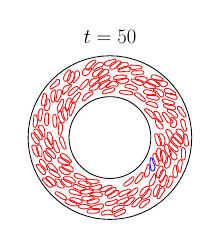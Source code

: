 \begin{tikzpicture}[scale=0.3]

\begin{axis}[
  xmin = -21,
  xmax = 21,
  ymin = -21,
  ymax = 21,
  scale only axis,
  axis equal image,
  hide axis,
  title = {\Huge$t=50$}
  ]

% outer solid wall
\addplot [mark=none,black,line width=1.0] table{
2.0e+01 -5.517e-16
1.99e+01 1.96e+00
1.962e+01 3.902e+00
1.914e+01 5.806e+00
1.848e+01 7.654e+00
1.764e+01 9.428e+00
1.663e+01 1.111e+01
1.546e+01 1.269e+01
1.414e+01 1.414e+01
1.269e+01 1.546e+01
1.111e+01 1.663e+01
9.428e+00 1.764e+01
7.654e+00 1.848e+01
5.806e+00 1.914e+01
3.902e+00 1.962e+01
1.96e+00 1.99e+01
2.328e-15 2.0e+01
-1.96e+00 1.99e+01
-3.902e+00 1.962e+01
-5.806e+00 1.914e+01
-7.654e+00 1.848e+01
-9.428e+00 1.764e+01
-1.111e+01 1.663e+01
-1.269e+01 1.546e+01
-1.414e+01 1.414e+01
-1.546e+01 1.269e+01
-1.663e+01 1.111e+01
-1.764e+01 9.428e+00
-1.848e+01 7.654e+00
-1.914e+01 5.806e+00
-1.962e+01 3.902e+00
-1.99e+01 1.96e+00
-2.0e+01 3.001e-15
-1.99e+01 -1.96e+00
-1.962e+01 -3.902e+00
-1.914e+01 -5.806e+00
-1.848e+01 -7.654e+00
-1.764e+01 -9.428e+00
-1.663e+01 -1.111e+01
-1.546e+01 -1.269e+01
-1.414e+01 -1.414e+01
-1.269e+01 -1.546e+01
-1.111e+01 -1.663e+01
-9.428e+00 -1.764e+01
-7.654e+00 -1.848e+01
-5.806e+00 -1.914e+01
-3.902e+00 -1.962e+01
-1.96e+00 -1.99e+01
-4.777e-15 -2.0e+01
1.96e+00 -1.99e+01
3.902e+00 -1.962e+01
5.806e+00 -1.914e+01
7.654e+00 -1.848e+01
9.428e+00 -1.764e+01
1.111e+01 -1.663e+01
1.269e+01 -1.546e+01
1.414e+01 -1.414e+01
1.546e+01 -1.269e+01
1.663e+01 -1.111e+01
1.764e+01 -9.428e+00
1.848e+01 -7.654e+00
1.914e+01 -5.806e+00
1.962e+01 -3.902e+00
1.99e+01 -1.96e+00
2.0e+01 -5.517e-16
};

% inner solid wall
\addplot [mark=none,black,line width=1.0] table{
1.0e+01 2.759e-16
9.952e+00 -9.802e-01
9.808e+00 -1.951e+00
9.569e+00 -2.903e+00
9.239e+00 -3.827e+00
8.819e+00 -4.714e+00
8.315e+00 -5.556e+00
7.73e+00 -6.344e+00
7.071e+00 -7.071e+00
6.344e+00 -7.73e+00
5.556e+00 -8.315e+00
4.714e+00 -8.819e+00
3.827e+00 -9.239e+00
2.903e+00 -9.569e+00
1.951e+00 -9.808e+00
9.802e-01 -9.952e+00
1.164e-15 -1.0e+01
-9.802e-01 -9.952e+00
-1.951e+00 -9.808e+00
-2.903e+00 -9.569e+00
-3.827e+00 -9.239e+00
-4.714e+00 -8.819e+00
-5.556e+00 -8.315e+00
-6.344e+00 -7.73e+00
-7.071e+00 -7.071e+00
-7.73e+00 -6.344e+00
-8.315e+00 -5.556e+00
-8.819e+00 -4.714e+00
-9.239e+00 -3.827e+00
-9.569e+00 -2.903e+00
-9.808e+00 -1.951e+00
-9.952e+00 -9.802e-01
-1.0e+01 -1.5e-15
-9.952e+00 9.802e-01
-9.808e+00 1.951e+00
-9.569e+00 2.903e+00
-9.239e+00 3.827e+00
-8.819e+00 4.714e+00
-8.315e+00 5.556e+00
-7.73e+00 6.344e+00
-7.071e+00 7.071e+00
-6.344e+00 7.73e+00
-5.556e+00 8.315e+00
-4.714e+00 8.819e+00
-3.827e+00 9.239e+00
-2.903e+00 9.569e+00
-1.951e+00 9.808e+00
-9.802e-01 9.952e+00
-2.389e-15 1.0e+01
9.802e-01 9.952e+00
1.951e+00 9.808e+00
2.903e+00 9.569e+00
3.827e+00 9.239e+00
4.714e+00 8.819e+00
5.556e+00 8.315e+00
6.344e+00 7.73e+00
7.071e+00 7.071e+00
7.73e+00 6.344e+00
8.315e+00 5.556e+00
8.819e+00 4.714e+00
9.239e+00 3.827e+00
9.569e+00 2.903e+00
9.808e+00 1.951e+00
9.952e+00 9.802e-01
1.0e+01 2.759e-16
};

% vesicle 1
\addplot [mark=none,red,line width=1.0] table{
-5.807e+00 1.758e+01
-5.848e+00 1.751e+01
-5.889e+00 1.743e+01
-5.924e+00 1.733e+01
-5.947e+00 1.72e+01
-5.943e+00 1.706e+01
-5.889e+00 1.692e+01
-5.764e+00 1.68e+01
-5.583e+00 1.674e+01
-5.39e+00 1.675e+01
-5.205e+00 1.683e+01
-5.036e+00 1.696e+01
-4.881e+00 1.709e+01
-4.732e+00 1.723e+01
-4.598e+00 1.738e+01
-4.475e+00 1.752e+01
-4.361e+00 1.765e+01
-4.255e+00 1.776e+01
-4.153e+00 1.786e+01
-4.062e+00 1.795e+01
-3.981e+00 1.803e+01
-3.908e+00 1.809e+01
-3.844e+00 1.815e+01
-3.786e+00 1.82e+01
-3.728e+00 1.826e+01
-3.669e+00 1.831e+01
-3.601e+00 1.838e+01
-3.528e+00 1.847e+01
-3.465e+00 1.859e+01
-3.439e+00 1.873e+01
-3.497e+00 1.888e+01
-3.634e+00 1.896e+01
-3.812e+00 1.896e+01
-3.995e+00 1.891e+01
-4.166e+00 1.882e+01
-4.344e+00 1.873e+01
-4.522e+00 1.862e+01
-4.695e+00 1.852e+01
-4.857e+00 1.841e+01
-5.007e+00 1.832e+01
-5.149e+00 1.822e+01
-5.281e+00 1.812e+01
-5.399e+00 1.802e+01
-5.504e+00 1.793e+01
-5.592e+00 1.785e+01
-5.663e+00 1.777e+01
-5.72e+00 1.77e+01
-5.766e+00 1.764e+01
-5.807e+00 1.758e+01
};

% vesicle 2
\addplot [mark=none,red,line width=1.0] table{
-9.548e-01 -1.297e+01
-8.84e-01 -1.292e+01
-8.024e-01 -1.286e+01
-7.078e-01 -1.28e+01
-6.019e-01 -1.272e+01
-4.844e-01 -1.264e+01
-3.562e-01 -1.256e+01
-2.14e-01 -1.247e+01
-4.995e-02 -1.238e+01
1.265e-01 -1.229e+01
3.055e-01 -1.219e+01
4.717e-01 -1.206e+01
5.527e-01 -1.187e+01
4.623e-01 -1.169e+01
2.682e-01 -1.163e+01
7.744e-02 -1.164e+01
-9.82e-02 -1.166e+01
-2.593e-01 -1.169e+01
-4.062e-01 -1.173e+01
-5.443e-01 -1.176e+01
-6.63e-01 -1.178e+01
-7.626e-01 -1.181e+01
-8.514e-01 -1.183e+01
-9.302e-01 -1.186e+01
-1.004e+00 -1.188e+01
-1.084e+00 -1.19e+01
-1.173e+00 -1.194e+01
-1.276e+00 -1.197e+01
-1.396e+00 -1.202e+01
-1.529e+00 -1.209e+01
-1.67e+00 -1.216e+01
-1.82e+00 -1.226e+01
-1.974e+00 -1.237e+01
-2.134e+00 -1.248e+01
-2.305e+00 -1.26e+01
-2.457e+00 -1.274e+01
-2.501e+00 -1.294e+01
-2.371e+00 -1.31e+01
-2.179e+00 -1.316e+01
-1.994e+00 -1.319e+01
-1.823e+00 -1.322e+01
-1.657e+00 -1.323e+01
-1.505e+00 -1.322e+01
-1.373e+00 -1.319e+01
-1.261e+00 -1.315e+01
-1.167e+00 -1.31e+01
-1.09e+00 -1.305e+01
-1.022e+00 -1.301e+01
-9.548e-01 -1.297e+01
};

% vesicle 3
\addplot [mark=none,red,line width=1.0] table{
1.523e+01 3.557e+00
1.516e+01 3.51e+00
1.508e+01 3.461e+00
1.498e+01 3.405e+00
1.488e+01 3.333e+00
1.478e+01 3.228e+00
1.473e+01 3.086e+00
1.474e+01 2.927e+00
1.484e+01 2.772e+00
1.499e+01 2.643e+00
1.517e+01 2.545e+00
1.537e+01 2.478e+00
1.558e+01 2.449e+00
1.578e+01 2.478e+00
1.596e+01 2.577e+00
1.609e+01 2.722e+00
1.617e+01 2.883e+00
1.623e+01 3.037e+00
1.626e+01 3.179e+00
1.629e+01 3.314e+00
1.631e+01 3.432e+00
1.632e+01 3.53e+00
1.632e+01 3.619e+00
1.632e+01 3.697e+00
1.631e+01 3.77e+00
1.63e+01 3.853e+00
1.628e+01 3.944e+00
1.624e+01 4.043e+00
1.618e+01 4.151e+00
1.609e+01 4.259e+00
1.598e+01 4.368e+00
1.584e+01 4.483e+00
1.569e+01 4.599e+00
1.554e+01 4.723e+00
1.539e+01 4.853e+00
1.521e+01 4.954e+00
1.5e+01 4.951e+00
1.487e+01 4.81e+00
1.489e+01 4.62e+00
1.5e+01 4.462e+00
1.512e+01 4.335e+00
1.523e+01 4.213e+00
1.532e+01 4.091e+00
1.536e+01 3.973e+00
1.538e+01 3.857e+00
1.536e+01 3.752e+00
1.533e+01 3.674e+00
1.528e+01 3.611e+00
1.523e+01 3.557e+00
};

% vesicle 4
\addplot [mark=none,red,line width=1.0] table{
-1.197e+01 -4.039e+00
-1.203e+01 -4.1e+00
-1.207e+01 -4.182e+00
-1.21e+01 -4.287e+00
-1.21e+01 -4.411e+00
-1.205e+01 -4.545e+00
-1.197e+01 -4.677e+00
-1.185e+01 -4.797e+00
-1.171e+01 -4.91e+00
-1.153e+01 -5.023e+00
-1.136e+01 -5.13e+00
-1.119e+01 -5.227e+00
-1.101e+01 -5.321e+00
-1.082e+01 -5.416e+00
-1.063e+01 -5.509e+00
-1.046e+01 -5.6e+00
-1.029e+01 -5.691e+00
-1.015e+01 -5.781e+00
-1.002e+01 -5.865e+00
-9.911e+00 -5.941e+00
-9.809e+00 -6.001e+00
-9.715e+00 -6.041e+00
-9.628e+00 -6.057e+00
-9.55e+00 -6.05e+00
-9.482e+00 -6.018e+00
-9.43e+00 -5.957e+00
-9.406e+00 -5.869e+00
-9.425e+00 -5.764e+00
-9.483e+00 -5.652e+00
-9.571e+00 -5.536e+00
-9.675e+00 -5.412e+00
-9.793e+00 -5.275e+00
-9.917e+00 -5.13e+00
-1.004e+01 -4.984e+00
-1.018e+01 -4.832e+00
-1.032e+01 -4.676e+00
-1.046e+01 -4.526e+00
-1.061e+01 -4.385e+00
-1.077e+01 -4.256e+00
-1.093e+01 -4.145e+00
-1.109e+01 -4.054e+00
-1.125e+01 -3.987e+00
-1.139e+01 -3.944e+00
-1.153e+01 -3.923e+00
-1.165e+01 -3.921e+00
-1.175e+01 -3.934e+00
-1.184e+01 -3.959e+00
-1.191e+01 -3.994e+00
-1.197e+01 -4.039e+00
};

% vesicle 5
\addplot [mark=none,red,line width=1.0] table{
-1.338e+01 1.363e+01
-1.344e+01 1.357e+01
-1.35e+01 1.351e+01
-1.358e+01 1.344e+01
-1.367e+01 1.337e+01
-1.377e+01 1.328e+01
-1.389e+01 1.317e+01
-1.402e+01 1.306e+01
-1.416e+01 1.292e+01
-1.43e+01 1.278e+01
-1.443e+01 1.262e+01
-1.455e+01 1.245e+01
-1.464e+01 1.226e+01
-1.463e+01 1.206e+01
-1.45e+01 1.191e+01
-1.432e+01 1.188e+01
-1.415e+01 1.195e+01
-1.401e+01 1.204e+01
-1.389e+01 1.213e+01
-1.378e+01 1.22e+01
-1.368e+01 1.226e+01
-1.36e+01 1.232e+01
-1.352e+01 1.236e+01
-1.346e+01 1.239e+01
-1.34e+01 1.243e+01
-1.333e+01 1.247e+01
-1.325e+01 1.251e+01
-1.316e+01 1.257e+01
-1.305e+01 1.264e+01
-1.293e+01 1.272e+01
-1.28e+01 1.281e+01
-1.267e+01 1.292e+01
-1.255e+01 1.306e+01
-1.244e+01 1.321e+01
-1.235e+01 1.338e+01
-1.23e+01 1.358e+01
-1.23e+01 1.378e+01
-1.234e+01 1.397e+01
-1.244e+01 1.414e+01
-1.259e+01 1.425e+01
-1.277e+01 1.427e+01
-1.293e+01 1.419e+01
-1.304e+01 1.409e+01
-1.312e+01 1.398e+01
-1.318e+01 1.388e+01
-1.324e+01 1.38e+01
-1.329e+01 1.373e+01
-1.333e+01 1.368e+01
-1.338e+01 1.363e+01
};

% vesicle 6
\addplot [mark=none,red,line width=1.0] table{
-9.981e+00 6.217e+00
-9.98e+00 6.132e+00
-9.975e+00 6.034e+00
-9.963e+00 5.919e+00
-9.942e+00 5.787e+00
-9.909e+00 5.641e+00
-9.848e+00 5.488e+00
-9.726e+00 5.36e+00
-9.538e+00 5.364e+00
-9.403e+00 5.527e+00
-9.32e+00 5.737e+00
-9.246e+00 5.948e+00
-9.17e+00 6.146e+00
-9.09e+00 6.339e+00
-9.008e+00 6.525e+00
-8.927e+00 6.7e+00
-8.849e+00 6.87e+00
-8.779e+00 7.025e+00
-8.72e+00 7.163e+00
-8.669e+00 7.289e+00
-8.628e+00 7.401e+00
-8.595e+00 7.497e+00
-8.57e+00 7.581e+00
-8.55e+00 7.656e+00
-8.533e+00 7.729e+00
-8.517e+00 7.809e+00
-8.502e+00 7.904e+00
-8.493e+00 8.016e+00
-8.496e+00 8.146e+00
-8.525e+00 8.289e+00
-8.606e+00 8.427e+00
-8.759e+00 8.507e+00
-8.943e+00 8.483e+00
-9.102e+00 8.38e+00
-9.231e+00 8.229e+00
-9.338e+00 8.053e+00
-9.431e+00 7.865e+00
-9.515e+00 7.669e+00
-9.59e+00 7.476e+00
-9.662e+00 7.285e+00
-9.728e+00 7.108e+00
-9.791e+00 6.947e+00
-9.848e+00 6.803e+00
-9.895e+00 6.676e+00
-9.931e+00 6.562e+00
-9.955e+00 6.461e+00
-9.969e+00 6.373e+00
-9.977e+00 6.294e+00
-9.981e+00 6.217e+00
};

% vesicle 7
\addplot [mark=none,red,line width=1.0] table{
-1.302e+01 3.199e+00
-1.302e+01 3.279e+00
-1.301e+01 3.371e+00
-1.3e+01 3.478e+00
-1.298e+01 3.601e+00
-1.297e+01 3.737e+00
-1.297e+01 3.889e+00
-1.297e+01 4.064e+00
-1.298e+01 4.247e+00
-1.301e+01 4.439e+00
-1.304e+01 4.649e+00
-1.308e+01 4.855e+00
-1.312e+01 5.049e+00
-1.317e+01 5.242e+00
-1.324e+01 5.427e+00
-1.336e+01 5.585e+00
-1.353e+01 5.663e+00
-1.37e+01 5.634e+00
-1.381e+01 5.535e+00
-1.388e+01 5.419e+00
-1.391e+01 5.309e+00
-1.393e+01 5.211e+00
-1.395e+01 5.127e+00
-1.395e+01 5.053e+00
-1.396e+01 4.979e+00
-1.396e+01 4.9e+00
-1.397e+01 4.807e+00
-1.397e+01 4.696e+00
-1.396e+01 4.571e+00
-1.396e+01 4.43e+00
-1.395e+01 4.273e+00
-1.394e+01 4.099e+00
-1.393e+01 3.914e+00
-1.392e+01 3.726e+00
-1.39e+01 3.525e+00
-1.388e+01 3.304e+00
-1.384e+01 3.09e+00
-1.378e+01 2.897e+00
-1.369e+01 2.721e+00
-1.356e+01 2.581e+00
-1.34e+01 2.513e+00
-1.324e+01 2.54e+00
-1.313e+01 2.64e+00
-1.308e+01 2.762e+00
-1.305e+01 2.874e+00
-1.304e+01 2.969e+00
-1.303e+01 3.053e+00
-1.303e+01 3.127e+00
-1.302e+01 3.199e+00
};

% vesicle 8
\addplot [mark=none,red,line width=1.0] table{
-8.278e+00 1.392e+01
-8.226e+00 1.398e+01
-8.165e+00 1.405e+01
-8.093e+00 1.413e+01
-8.013e+00 1.422e+01
-7.925e+00 1.432e+01
-7.828e+00 1.444e+01
-7.726e+00 1.458e+01
-7.625e+00 1.475e+01
-7.536e+00 1.494e+01
-7.466e+00 1.513e+01
-7.421e+00 1.533e+01
-7.406e+00 1.554e+01
-7.429e+00 1.575e+01
-7.494e+00 1.595e+01
-7.592e+00 1.61e+01
-7.721e+00 1.623e+01
-7.866e+00 1.63e+01
-8.007e+00 1.633e+01
-8.139e+00 1.631e+01
-8.248e+00 1.627e+01
-8.329e+00 1.621e+01
-8.39e+00 1.614e+01
-8.434e+00 1.608e+01
-8.468e+00 1.601e+01
-8.497e+00 1.594e+01
-8.521e+00 1.585e+01
-8.54e+00 1.574e+01
-8.556e+00 1.562e+01
-8.571e+00 1.548e+01
-8.589e+00 1.533e+01
-8.608e+00 1.516e+01
-8.626e+00 1.498e+01
-8.644e+00 1.478e+01
-8.672e+00 1.458e+01
-8.723e+00 1.437e+01
-8.804e+00 1.417e+01
-8.905e+00 1.398e+01
-8.996e+00 1.382e+01
-9.039e+00 1.364e+01
-8.972e+00 1.348e+01
-8.814e+00 1.343e+01
-8.672e+00 1.349e+01
-8.571e+00 1.357e+01
-8.494e+00 1.367e+01
-8.429e+00 1.375e+01
-8.376e+00 1.381e+01
-8.327e+00 1.387e+01
-8.278e+00 1.392e+01
};

% vesicle 9
\addplot [mark=none,red,line width=1.0] table{
-4.048e+00 -1.13e+01
-3.967e+00 -1.129e+01
-3.875e+00 -1.129e+01
-3.767e+00 -1.127e+01
-3.643e+00 -1.125e+01
-3.505e+00 -1.122e+01
-3.355e+00 -1.118e+01
-3.198e+00 -1.113e+01
-3.028e+00 -1.107e+01
-2.85e+00 -1.098e+01
-2.691e+00 -1.084e+01
-2.634e+00 -1.064e+01
-2.739e+00 -1.047e+01
-2.92e+00 -1.039e+01
-3.112e+00 -1.035e+01
-3.302e+00 -1.034e+01
-3.488e+00 -1.032e+01
-3.662e+00 -1.031e+01
-3.817e+00 -1.03e+01
-3.953e+00 -1.028e+01
-4.07e+00 -1.027e+01
-4.171e+00 -1.026e+01
-4.256e+00 -1.025e+01
-4.332e+00 -1.024e+01
-4.405e+00 -1.024e+01
-4.485e+00 -1.023e+01
-4.58e+00 -1.022e+01
-4.69e+00 -1.021e+01
-4.819e+00 -1.019e+01
-4.966e+00 -1.018e+01
-5.129e+00 -1.016e+01
-5.306e+00 -1.016e+01
-5.495e+00 -1.017e+01
-5.677e+00 -1.023e+01
-5.79e+00 -1.039e+01
-5.76e+00 -1.059e+01
-5.618e+00 -1.073e+01
-5.449e+00 -1.082e+01
-5.27e+00 -1.09e+01
-5.089e+00 -1.098e+01
-4.926e+00 -1.105e+01
-4.776e+00 -1.112e+01
-4.637e+00 -1.118e+01
-4.507e+00 -1.123e+01
-4.389e+00 -1.127e+01
-4.286e+00 -1.129e+01
-4.198e+00 -1.129e+01
-4.122e+00 -1.13e+01
-4.048e+00 -1.13e+01
};

% vesicle 10
\addplot [mark=none,red,line width=1.0] table{
-9.742e+00 -1.518e+01
-9.686e+00 -1.523e+01
-9.609e+00 -1.528e+01
-9.511e+00 -1.532e+01
-9.391e+00 -1.536e+01
-9.252e+00 -1.54e+01
-9.098e+00 -1.545e+01
-8.934e+00 -1.55e+01
-8.76e+00 -1.556e+01
-8.583e+00 -1.564e+01
-8.408e+00 -1.574e+01
-8.239e+00 -1.585e+01
-8.066e+00 -1.597e+01
-7.88e+00 -1.606e+01
-7.686e+00 -1.61e+01
-7.5e+00 -1.609e+01
-7.325e+00 -1.605e+01
-7.162e+00 -1.601e+01
-7.018e+00 -1.596e+01
-6.9e+00 -1.589e+01
-6.82e+00 -1.581e+01
-6.78e+00 -1.572e+01
-6.772e+00 -1.564e+01
-6.785e+00 -1.556e+01
-6.813e+00 -1.55e+01
-6.856e+00 -1.544e+01
-6.919e+00 -1.537e+01
-7.003e+00 -1.53e+01
-7.105e+00 -1.523e+01
-7.225e+00 -1.516e+01
-7.365e+00 -1.508e+01
-7.52e+00 -1.501e+01
-7.686e+00 -1.495e+01
-7.867e+00 -1.49e+01
-8.057e+00 -1.485e+01
-8.255e+00 -1.48e+01
-8.459e+00 -1.476e+01
-8.66e+00 -1.472e+01
-8.859e+00 -1.47e+01
-9.055e+00 -1.468e+01
-9.238e+00 -1.468e+01
-9.402e+00 -1.469e+01
-9.547e+00 -1.473e+01
-9.663e+00 -1.479e+01
-9.743e+00 -1.487e+01
-9.786e+00 -1.495e+01
-9.795e+00 -1.504e+01
-9.778e+00 -1.511e+01
-9.742e+00 -1.518e+01
};

% vesicle 11
\addplot [mark=none,red,line width=1.0] table{
1.122e+00 -1.695e+01
1.057e+00 -1.699e+01
9.823e-01 -1.704e+01
8.985e-01 -1.71e+01
8.057e-01 -1.718e+01
7.077e-01 -1.728e+01
6.153e-01 -1.741e+01
5.482e-01 -1.758e+01
5.393e-01 -1.777e+01
6.136e-01 -1.794e+01
7.677e-01 -1.807e+01
9.703e-01 -1.811e+01
1.179e+00 -1.807e+01
1.374e+00 -1.799e+01
1.553e+00 -1.79e+01
1.72e+00 -1.781e+01
1.875e+00 -1.772e+01
2.019e+00 -1.763e+01
2.15e+00 -1.756e+01
2.266e+00 -1.75e+01
2.368e+00 -1.745e+01
2.457e+00 -1.741e+01
2.535e+00 -1.738e+01
2.605e+00 -1.735e+01
2.674e+00 -1.733e+01
2.751e+00 -1.731e+01
2.841e+00 -1.729e+01
2.947e+00 -1.726e+01
3.068e+00 -1.724e+01
3.201e+00 -1.72e+01
3.337e+00 -1.712e+01
3.442e+00 -1.699e+01
3.455e+00 -1.681e+01
3.344e+00 -1.666e+01
3.161e+00 -1.658e+01
2.959e+00 -1.657e+01
2.752e+00 -1.659e+01
2.545e+00 -1.66e+01
2.347e+00 -1.662e+01
2.155e+00 -1.664e+01
1.973e+00 -1.666e+01
1.806e+00 -1.669e+01
1.655e+00 -1.673e+01
1.525e+00 -1.677e+01
1.414e+00 -1.681e+01
1.323e+00 -1.685e+01
1.249e+00 -1.688e+01
1.184e+00 -1.692e+01
1.122e+00 -1.695e+01
};

% vesicle 12
\addplot [mark=none,red,line width=1.0] table{
1.495e+01 5.763e+00
1.501e+01 5.717e+00
1.508e+01 5.661e+00
1.517e+01 5.592e+00
1.526e+01 5.51e+00
1.537e+01 5.413e+00
1.548e+01 5.302e+00
1.56e+01 5.178e+00
1.573e+01 5.045e+00
1.588e+01 4.914e+00
1.605e+01 4.814e+00
1.626e+01 4.782e+00
1.644e+01 4.853e+00
1.656e+01 5.012e+00
1.657e+01 5.213e+00
1.652e+01 5.402e+00
1.644e+01 5.558e+00
1.635e+01 5.696e+00
1.627e+01 5.822e+00
1.619e+01 5.931e+00
1.611e+01 6.024e+00
1.605e+01 6.101e+00
1.599e+01 6.167e+00
1.595e+01 6.223e+00
1.589e+01 6.275e+00
1.583e+01 6.332e+00
1.576e+01 6.393e+00
1.567e+01 6.458e+00
1.556e+01 6.524e+00
1.542e+01 6.583e+00
1.527e+01 6.635e+00
1.51e+01 6.684e+00
1.493e+01 6.734e+00
1.475e+01 6.785e+00
1.456e+01 6.833e+00
1.435e+01 6.866e+00
1.414e+01 6.846e+00
1.399e+01 6.722e+00
1.396e+01 6.534e+00
1.406e+01 6.369e+00
1.42e+01 6.246e+00
1.434e+01 6.155e+00
1.446e+01 6.079e+00
1.458e+01 6.011e+00
1.467e+01 5.949e+00
1.476e+01 5.894e+00
1.483e+01 5.848e+00
1.489e+01 5.806e+00
1.495e+01 5.763e+00
};

% vesicle 13
\addplot [mark=none,red,line width=1.0] table{
8.831e-01 1.465e+01
8.566e-01 1.458e+01
8.487e-01 1.448e+01
8.77e-01 1.438e+01
9.585e-01 1.428e+01
1.09e+00 1.421e+01
1.249e+00 1.419e+01
1.423e+00 1.421e+01
1.61e+00 1.423e+01
1.806e+00 1.427e+01
2.007e+00 1.429e+01
2.214e+00 1.431e+01
2.425e+00 1.433e+01
2.629e+00 1.436e+01
2.828e+00 1.439e+01
3.014e+00 1.442e+01
3.188e+00 1.445e+01
3.353e+00 1.448e+01
3.507e+00 1.452e+01
3.642e+00 1.455e+01
3.756e+00 1.459e+01
3.849e+00 1.464e+01
3.919e+00 1.469e+01
3.971e+00 1.475e+01
4.007e+00 1.482e+01
4.024e+00 1.49e+01
4.012e+00 1.499e+01
3.958e+00 1.508e+01
3.86e+00 1.517e+01
3.727e+00 1.522e+01
3.568e+00 1.526e+01
3.394e+00 1.527e+01
3.211e+00 1.528e+01
3.013e+00 1.527e+01
2.801e+00 1.527e+01
2.593e+00 1.526e+01
2.394e+00 1.525e+01
2.195e+00 1.524e+01
1.994e+00 1.522e+01
1.801e+00 1.52e+01
1.623e+00 1.516e+01
1.462e+00 1.51e+01
1.319e+00 1.504e+01
1.199e+00 1.497e+01
1.102e+00 1.491e+01
1.026e+00 1.484e+01
9.665e-01 1.478e+01
9.198e-01 1.472e+01
8.831e-01 1.465e+01
};

% vesicle 14
\addplot [mark=none,red,line width=1.0] table{
-6.056e+00 9.15e+00
-5.998e+00 9.204e+00
-5.93e+00 9.267e+00
-5.849e+00 9.341e+00
-5.759e+00 9.423e+00
-5.653e+00 9.517e+00
-5.528e+00 9.626e+00
-5.392e+00 9.742e+00
-5.238e+00 9.868e+00
-5.071e+00 1.0e+01
-4.908e+00 1.013e+01
-4.74e+00 1.026e+01
-4.566e+00 1.04e+01
-4.4e+00 1.054e+01
-4.246e+00 1.068e+01
-4.128e+00 1.084e+01
-4.093e+00 1.101e+01
-4.18e+00 1.115e+01
-4.331e+00 1.12e+01
-4.468e+00 1.119e+01
-4.585e+00 1.116e+01
-4.681e+00 1.114e+01
-4.767e+00 1.112e+01
-4.842e+00 1.11e+01
-4.911e+00 1.108e+01
-4.992e+00 1.106e+01
-5.081e+00 1.103e+01
-5.181e+00 1.1e+01
-5.303e+00 1.095e+01
-5.434e+00 1.089e+01
-5.572e+00 1.081e+01
-5.722e+00 1.072e+01
-5.872e+00 1.061e+01
-6.021e+00 1.048e+01
-6.168e+00 1.033e+01
-6.302e+00 1.017e+01
-6.417e+00 9.998e+00
-6.518e+00 9.822e+00
-6.605e+00 9.634e+00
-6.668e+00 9.448e+00
-6.697e+00 9.261e+00
-6.673e+00 9.092e+00
-6.585e+00 8.971e+00
-6.456e+00 8.926e+00
-6.338e+00 8.947e+00
-6.245e+00 8.996e+00
-6.174e+00 9.047e+00
-6.115e+00 9.098e+00
-6.056e+00 9.15e+00
};

% vesicle 15
\addplot [mark=none,red,line width=1.0] table{
-1.504e+01 4.635e+00
-1.503e+01 4.716e+00
-1.503e+01 4.809e+00
-1.502e+01 4.918e+00
-1.501e+01 5.042e+00
-1.499e+01 5.185e+00
-1.498e+01 5.346e+00
-1.498e+01 5.518e+00
-1.5e+01 5.701e+00
-1.507e+01 5.886e+00
-1.521e+01 6.021e+00
-1.542e+01 6.039e+00
-1.56e+01 5.916e+00
-1.571e+01 5.738e+00
-1.578e+01 5.552e+00
-1.583e+01 5.371e+00
-1.587e+01 5.196e+00
-1.589e+01 5.041e+00
-1.592e+01 4.904e+00
-1.594e+01 4.778e+00
-1.595e+01 4.666e+00
-1.597e+01 4.571e+00
-1.598e+01 4.487e+00
-1.598e+01 4.412e+00
-1.599e+01 4.339e+00
-1.6e+01 4.259e+00
-1.6e+01 4.168e+00
-1.601e+01 4.062e+00
-1.6e+01 3.937e+00
-1.599e+01 3.792e+00
-1.596e+01 3.633e+00
-1.591e+01 3.465e+00
-1.584e+01 3.292e+00
-1.573e+01 3.129e+00
-1.558e+01 2.992e+00
-1.538e+01 2.932e+00
-1.518e+01 3.011e+00
-1.508e+01 3.181e+00
-1.504e+01 3.371e+00
-1.504e+01 3.56e+00
-1.504e+01 3.738e+00
-1.505e+01 3.904e+00
-1.505e+01 4.053e+00
-1.505e+01 4.183e+00
-1.505e+01 4.299e+00
-1.505e+01 4.399e+00
-1.504e+01 4.485e+00
-1.504e+01 4.561e+00
-1.504e+01 4.635e+00
};

% vesicle 16
\addplot [mark=none,red,line width=1.0] table{
-1.674e+01 1.281e+00
-1.67e+01 1.217e+00
-1.666e+01 1.136e+00
-1.661e+01 1.033e+00
-1.656e+01 9.175e-01
-1.652e+01 7.787e-01
-1.648e+01 6.162e-01
-1.644e+01 4.505e-01
-1.637e+01 2.817e-01
-1.624e+01 1.445e-01
-1.605e+01 1.464e-01
-1.593e+01 3.175e-01
-1.592e+01 5.299e-01
-1.593e+01 7.405e-01
-1.593e+01 9.341e-01
-1.593e+01 1.121e+00
-1.592e+01 1.308e+00
-1.592e+01 1.475e+00
-1.593e+01 1.623e+00
-1.595e+01 1.761e+00
-1.597e+01 1.875e+00
-1.599e+01 1.967e+00
-1.602e+01 2.051e+00
-1.605e+01 2.122e+00
-1.607e+01 2.185e+00
-1.61e+01 2.26e+00
-1.614e+01 2.341e+00
-1.619e+01 2.43e+00
-1.626e+01 2.537e+00
-1.634e+01 2.651e+00
-1.644e+01 2.769e+00
-1.657e+01 2.892e+00
-1.672e+01 2.997e+00
-1.69e+01 3.067e+00
-1.711e+01 3.059e+00
-1.729e+01 2.955e+00
-1.74e+01 2.777e+00
-1.745e+01 2.575e+00
-1.743e+01 2.373e+00
-1.737e+01 2.187e+00
-1.728e+01 2.025e+00
-1.718e+01 1.881e+00
-1.708e+01 1.754e+00
-1.7e+01 1.65e+00
-1.693e+01 1.556e+00
-1.687e+01 1.472e+00
-1.682e+01 1.406e+00
-1.678e+01 1.345e+00
-1.674e+01 1.281e+00
};

% vesicle 17
\addplot [mark=none,red,line width=1.0] table{
4.624e+00 -1.336e+01
4.69e+00 -1.331e+01
4.763e+00 -1.325e+01
4.842e+00 -1.318e+01
4.919e+00 -1.308e+01
4.979e+00 -1.296e+01
4.985e+00 -1.28e+01
4.904e+00 -1.266e+01
4.743e+00 -1.259e+01
4.558e+00 -1.261e+01
4.377e+00 -1.266e+01
4.192e+00 -1.273e+01
4.001e+00 -1.28e+01
3.802e+00 -1.286e+01
3.61e+00 -1.291e+01
3.427e+00 -1.296e+01
3.253e+00 -1.301e+01
3.096e+00 -1.306e+01
2.959e+00 -1.312e+01
2.84e+00 -1.318e+01
2.741e+00 -1.324e+01
2.661e+00 -1.33e+01
2.595e+00 -1.335e+01
2.54e+00 -1.34e+01
2.491e+00 -1.346e+01
2.439e+00 -1.352e+01
2.383e+00 -1.36e+01
2.326e+00 -1.37e+01
2.27e+00 -1.382e+01
2.225e+00 -1.395e+01
2.207e+00 -1.41e+01
2.245e+00 -1.427e+01
2.373e+00 -1.44e+01
2.564e+00 -1.443e+01
2.761e+00 -1.437e+01
2.952e+00 -1.427e+01
3.139e+00 -1.417e+01
3.321e+00 -1.408e+01
3.496e+00 -1.399e+01
3.663e+00 -1.392e+01
3.821e+00 -1.384e+01
3.972e+00 -1.376e+01
4.109e+00 -1.368e+01
4.225e+00 -1.361e+01
4.327e+00 -1.354e+01
4.417e+00 -1.349e+01
4.492e+00 -1.344e+01
4.559e+00 -1.34e+01
4.624e+00 -1.336e+01
};

% vesicle 18
\addplot [mark=none,red,line width=1.0] table{
-1.026e+01 1.275e+01
-1.034e+01 1.274e+01
-1.043e+01 1.272e+01
-1.054e+01 1.271e+01
-1.066e+01 1.269e+01
-1.079e+01 1.266e+01
-1.093e+01 1.259e+01
-1.107e+01 1.248e+01
-1.119e+01 1.234e+01
-1.131e+01 1.218e+01
-1.14e+01 1.201e+01
-1.148e+01 1.182e+01
-1.154e+01 1.162e+01
-1.158e+01 1.142e+01
-1.159e+01 1.121e+01
-1.159e+01 1.101e+01
-1.158e+01 1.083e+01
-1.154e+01 1.066e+01
-1.144e+01 1.055e+01
-1.131e+01 1.053e+01
-1.121e+01 1.059e+01
-1.115e+01 1.067e+01
-1.111e+01 1.075e+01
-1.108e+01 1.082e+01
-1.104e+01 1.089e+01
-1.099e+01 1.095e+01
-1.093e+01 1.102e+01
-1.084e+01 1.108e+01
-1.073e+01 1.113e+01
-1.06e+01 1.118e+01
-1.047e+01 1.126e+01
-1.036e+01 1.139e+01
-1.027e+01 1.157e+01
-1.02e+01 1.175e+01
-1.012e+01 1.194e+01
-9.996e+00 1.212e+01
-9.84e+00 1.227e+01
-9.672e+00 1.24e+01
-9.524e+00 1.254e+01
-9.429e+00 1.27e+01
-9.442e+00 1.287e+01
-9.563e+00 1.297e+01
-9.71e+00 1.298e+01
-9.835e+00 1.293e+01
-9.941e+00 1.287e+01
-1.003e+01 1.283e+01
-1.012e+01 1.279e+01
-1.019e+01 1.277e+01
-1.026e+01 1.275e+01
};

% vesicle 19
\addplot [mark=none,red,line width=1.0] table{
-3.616e+00 -1.758e+01
-3.689e+00 -1.758e+01
-3.779e+00 -1.757e+01
-3.89e+00 -1.756e+01
-4.009e+00 -1.754e+01
-4.148e+00 -1.751e+01
-4.307e+00 -1.747e+01
-4.475e+00 -1.746e+01
-4.658e+00 -1.747e+01
-4.852e+00 -1.752e+01
-5.043e+00 -1.758e+01
-5.232e+00 -1.766e+01
-5.408e+00 -1.777e+01
-5.538e+00 -1.792e+01
-5.576e+00 -1.811e+01
-5.494e+00 -1.828e+01
-5.349e+00 -1.838e+01
-5.188e+00 -1.843e+01
-5.037e+00 -1.845e+01
-4.9e+00 -1.846e+01
-4.782e+00 -1.846e+01
-4.685e+00 -1.847e+01
-4.597e+00 -1.847e+01
-4.522e+00 -1.847e+01
-4.454e+00 -1.847e+01
-4.372e+00 -1.848e+01
-4.28e+00 -1.848e+01
-4.177e+00 -1.848e+01
-4.05e+00 -1.848e+01
-3.908e+00 -1.848e+01
-3.751e+00 -1.848e+01
-3.572e+00 -1.847e+01
-3.389e+00 -1.845e+01
-3.203e+00 -1.841e+01
-3.009e+00 -1.834e+01
-2.827e+00 -1.825e+01
-2.666e+00 -1.813e+01
-2.537e+00 -1.797e+01
-2.487e+00 -1.778e+01
-2.561e+00 -1.761e+01
-2.73e+00 -1.754e+01
-2.897e+00 -1.754e+01
-3.046e+00 -1.756e+01
-3.177e+00 -1.757e+01
-3.291e+00 -1.757e+01
-3.392e+00 -1.758e+01
-3.47e+00 -1.758e+01
-3.543e+00 -1.758e+01
-3.616e+00 -1.758e+01
};

% vesicle 20
\addplot [mark=none,red,line width=1.0] table{
-1.424e+00 1.226e+01
-1.358e+00 1.232e+01
-1.286e+00 1.238e+01
-1.207e+00 1.244e+01
-1.117e+00 1.253e+01
-1.019e+00 1.262e+01
-9.091e-01 1.273e+01
-7.8e-01 1.285e+01
-6.327e-01 1.297e+01
-4.716e-01 1.31e+01
-2.918e-01 1.324e+01
-1.121e-01 1.339e+01
3.145e-02 1.356e+01
8.321e-02 1.376e+01
-1.311e-02 1.393e+01
-1.978e-01 1.398e+01
-3.809e-01 1.395e+01
-5.429e-01 1.388e+01
-6.807e-01 1.382e+01
-7.966e-01 1.376e+01
-8.98e-01 1.371e+01
-9.872e-01 1.367e+01
-1.063e+00 1.363e+01
-1.133e+00 1.359e+01
-1.204e+00 1.356e+01
-1.278e+00 1.352e+01
-1.362e+00 1.347e+01
-1.458e+00 1.342e+01
-1.568e+00 1.335e+01
-1.693e+00 1.328e+01
-1.826e+00 1.319e+01
-1.966e+00 1.308e+01
-2.112e+00 1.296e+01
-2.259e+00 1.284e+01
-2.396e+00 1.269e+01
-2.524e+00 1.252e+01
-2.624e+00 1.233e+01
-2.652e+00 1.212e+01
-2.57e+00 1.192e+01
-2.398e+00 1.181e+01
-2.216e+00 1.181e+01
-2.059e+00 1.186e+01
-1.925e+00 1.192e+01
-1.807e+00 1.199e+01
-1.706e+00 1.206e+01
-1.622e+00 1.212e+01
-1.548e+00 1.217e+01
-1.484e+00 1.222e+01
-1.424e+00 1.226e+01
};

% vesicle 21
\addplot [mark=none,red,line width=1.0] table{
-8.13e+00 1.058e+01
-8.188e+00 1.053e+01
-8.256e+00 1.046e+01
-8.338e+00 1.037e+01
-8.427e+00 1.028e+01
-8.527e+00 1.017e+01
-8.637e+00 1.005e+01
-8.756e+00 9.923e+00
-8.878e+00 9.782e+00
-8.995e+00 9.629e+00
-9.1e+00 9.451e+00
-9.175e+00 9.257e+00
-9.23e+00 9.069e+00
-9.29e+00 8.887e+00
-9.349e+00 8.7e+00
-9.325e+00 8.512e+00
-9.155e+00 8.465e+00
-9.033e+00 8.591e+00
-8.931e+00 8.71e+00
-8.797e+00 8.739e+00
-8.685e+00 8.694e+00
-8.594e+00 8.642e+00
-8.506e+00 8.614e+00
-8.426e+00 8.617e+00
-8.355e+00 8.645e+00
-8.289e+00 8.696e+00
-8.229e+00 8.767e+00
-8.17e+00 8.857e+00
-8.106e+00 8.973e+00
-8.034e+00 9.108e+00
-7.95e+00 9.257e+00
-7.856e+00 9.416e+00
-7.754e+00 9.582e+00
-7.648e+00 9.753e+00
-7.537e+00 9.935e+00
-7.426e+00 1.012e+01
-7.324e+00 1.032e+01
-7.242e+00 1.051e+01
-7.204e+00 1.071e+01
-7.242e+00 1.09e+01
-7.375e+00 1.102e+01
-7.542e+00 1.103e+01
-7.683e+00 1.097e+01
-7.794e+00 1.089e+01
-7.885e+00 1.082e+01
-7.96e+00 1.075e+01
-8.021e+00 1.069e+01
-8.076e+00 1.064e+01
-8.13e+00 1.058e+01
};

% vesicle 22
\addplot [mark=none,red,line width=1.0] table{
2.24e-01 1.206e+01
1.495e-01 1.204e+01
6.337e-02 1.201e+01
-3.763e-02 1.198e+01
-1.547e-01 1.194e+01
-2.932e-01 1.19e+01
-4.543e-01 1.186e+01
-6.292e-01 1.182e+01
-8.095e-01 1.177e+01
-9.971e-01 1.171e+01
-1.187e+00 1.163e+01
-1.376e+00 1.153e+01
-1.555e+00 1.142e+01
-1.718e+00 1.129e+01
-1.841e+00 1.113e+01
-1.888e+00 1.094e+01
-1.819e+00 1.077e+01
-1.673e+00 1.069e+01
-1.52e+00 1.068e+01
-1.382e+00 1.07e+01
-1.264e+00 1.072e+01
-1.165e+00 1.074e+01
-1.079e+00 1.077e+01
-1.005e+00 1.078e+01
-9.353e-01 1.08e+01
-8.575e-01 1.082e+01
-7.685e-01 1.085e+01
-6.638e-01 1.087e+01
-5.381e-01 1.091e+01
-3.95e-01 1.094e+01
-2.381e-01 1.098e+01
-6.511e-02 1.103e+01
1.232e-01 1.108e+01
3.187e-01 1.114e+01
5.187e-01 1.121e+01
7.16e-01 1.131e+01
9.012e-01 1.143e+01
1.053e+00 1.157e+01
1.154e+00 1.174e+01
1.18e+00 1.192e+01
1.11e+00 1.208e+01
9.674e-01 1.217e+01
8.118e-01 1.22e+01
6.727e-01 1.219e+01
5.529e-01 1.216e+01
4.514e-01 1.214e+01
3.681e-01 1.211e+01
2.95e-01 1.209e+01
2.24e-01 1.206e+01
};

% vesicle 23
\addplot [mark=none,red,line width=1.0] table{
-1.268e+01 -3.709e+00
-1.26e+01 -3.705e+00
-1.251e+01 -3.677e+00
-1.243e+01 -3.611e+00
-1.236e+01 -3.5e+00
-1.234e+01 -3.353e+00
-1.235e+01 -3.189e+00
-1.239e+01 -3.012e+00
-1.245e+01 -2.832e+00
-1.252e+01 -2.648e+00
-1.26e+01 -2.465e+00
-1.268e+01 -2.287e+00
-1.276e+01 -2.094e+00
-1.284e+01 -1.905e+00
-1.291e+01 -1.718e+00
-1.297e+01 -1.538e+00
-1.303e+01 -1.37e+00
-1.308e+01 -1.214e+00
-1.313e+01 -1.073e+00
-1.319e+01 -9.502e-01
-1.324e+01 -8.5e-01
-1.331e+01 -7.721e-01
-1.338e+01 -7.166e-01
-1.345e+01 -6.848e-01
-1.352e+01 -6.758e-01
-1.36e+01 -6.951e-01
-1.368e+01 -7.518e-01
-1.373e+01 -8.467e-01
-1.375e+01 -9.706e-01
-1.374e+01 -1.113e+00
-1.372e+01 -1.274e+00
-1.371e+01 -1.456e+00
-1.371e+01 -1.648e+00
-1.371e+01 -1.841e+00
-1.372e+01 -2.044e+00
-1.371e+01 -2.253e+00
-1.37e+01 -2.471e+00
-1.367e+01 -2.68e+00
-1.36e+01 -2.866e+00
-1.351e+01 -3.034e+00
-1.341e+01 -3.183e+00
-1.33e+01 -3.312e+00
-1.32e+01 -3.421e+00
-1.31e+01 -3.51e+00
-1.301e+01 -3.581e+00
-1.292e+01 -3.635e+00
-1.284e+01 -3.673e+00
-1.276e+01 -3.697e+00
-1.268e+01 -3.709e+00
};

% vesicle 24
\addplot [mark=none,red,line width=1.0] table{
-1.419e+01 -2.067e+00
-1.424e+01 -2.001e+00
-1.429e+01 -1.928e+00
-1.436e+01 -1.843e+00
-1.444e+01 -1.747e+00
-1.453e+01 -1.635e+00
-1.462e+01 -1.506e+00
-1.472e+01 -1.36e+00
-1.482e+01 -1.202e+00
-1.492e+01 -1.037e+00
-1.502e+01 -8.64e-01
-1.512e+01 -6.806e-01
-1.52e+01 -4.91e-01
-1.529e+01 -3.042e-01
-1.542e+01 -1.513e-01
-1.561e+01 -9.287e-02
-1.577e+01 -1.52e-01
-1.587e+01 -2.813e-01
-1.592e+01 -4.243e-01
-1.593e+01 -5.579e-01
-1.594e+01 -6.759e-01
-1.593e+01 -7.771e-01
-1.593e+01 -8.64e-01
-1.592e+01 -9.403e-01
-1.591e+01 -1.014e+00
-1.589e+01 -1.092e+00
-1.587e+01 -1.182e+00
-1.584e+01 -1.286e+00
-1.581e+01 -1.401e+00
-1.576e+01 -1.527e+00
-1.57e+01 -1.663e+00
-1.562e+01 -1.81e+00
-1.551e+01 -1.963e+00
-1.539e+01 -2.115e+00
-1.524e+01 -2.257e+00
-1.508e+01 -2.381e+00
-1.491e+01 -2.494e+00
-1.474e+01 -2.603e+00
-1.457e+01 -2.706e+00
-1.439e+01 -2.785e+00
-1.421e+01 -2.803e+00
-1.407e+01 -2.735e+00
-1.4e+01 -2.608e+00
-1.399e+01 -2.475e+00
-1.403e+01 -2.363e+00
-1.407e+01 -2.271e+00
-1.411e+01 -2.195e+00
-1.415e+01 -2.129e+00
-1.419e+01 -2.067e+00
};

% vesicle 25
\addplot [mark=none,red,line width=1.0] table{
1.165e+01 7.683e+00
1.161e+01 7.755e+00
1.157e+01 7.838e+00
1.153e+01 7.936e+00
1.147e+01 8.053e+00
1.141e+01 8.187e+00
1.131e+01 8.325e+00
1.118e+01 8.444e+00
1.101e+01 8.532e+00
1.083e+01 8.593e+00
1.064e+01 8.64e+00
1.045e+01 8.685e+00
1.025e+01 8.735e+00
1.006e+01 8.787e+00
9.875e+00 8.836e+00
9.682e+00 8.86e+00
9.499e+00 8.833e+00
9.348e+00 8.76e+00
9.223e+00 8.678e+00
9.106e+00 8.616e+00
8.995e+00 8.576e+00
8.897e+00 8.543e+00
8.821e+00 8.502e+00
8.769e+00 8.446e+00
8.748e+00 8.376e+00
8.764e+00 8.298e+00
8.823e+00 8.227e+00
8.919e+00 8.172e+00
9.038e+00 8.131e+00
9.172e+00 8.092e+00
9.319e+00 8.045e+00
9.48e+00 7.989e+00
9.654e+00 7.926e+00
9.841e+00 7.857e+00
1.003e+01 7.787e+00
1.022e+01 7.716e+00
1.041e+01 7.643e+00
1.06e+01 7.568e+00
1.079e+01 7.492e+00
1.096e+01 7.416e+00
1.113e+01 7.345e+00
1.128e+01 7.288e+00
1.143e+01 7.263e+00
1.156e+01 7.29e+00
1.165e+01 7.364e+00
1.169e+01 7.456e+00
1.169e+01 7.542e+00
1.167e+01 7.615e+00
1.165e+01 7.683e+00
};

% vesicle 26
\addplot [mark=none,red,line width=1.0] table{
-1.136e+01 8.602e+00
-1.134e+01 8.685e+00
-1.132e+01 8.778e+00
-1.131e+01 8.885e+00
-1.13e+01 9.01e+00
-1.131e+01 9.146e+00
-1.136e+01 9.284e+00
-1.149e+01 9.386e+00
-1.167e+01 9.373e+00
-1.182e+01 9.257e+00
-1.194e+01 9.093e+00
-1.205e+01 8.918e+00
-1.216e+01 8.738e+00
-1.227e+01 8.566e+00
-1.238e+01 8.403e+00
-1.248e+01 8.242e+00
-1.257e+01 8.084e+00
-1.264e+01 7.933e+00
-1.27e+01 7.794e+00
-1.274e+01 7.67e+00
-1.277e+01 7.558e+00
-1.279e+01 7.46e+00
-1.281e+01 7.38e+00
-1.282e+01 7.308e+00
-1.283e+01 7.236e+00
-1.284e+01 7.161e+00
-1.285e+01 7.071e+00
-1.286e+01 6.961e+00
-1.286e+01 6.836e+00
-1.285e+01 6.69e+00
-1.279e+01 6.537e+00
-1.266e+01 6.432e+00
-1.247e+01 6.441e+00
-1.23e+01 6.534e+00
-1.215e+01 6.671e+00
-1.204e+01 6.846e+00
-1.195e+01 7.029e+00
-1.187e+01 7.209e+00
-1.178e+01 7.378e+00
-1.169e+01 7.544e+00
-1.161e+01 7.714e+00
-1.155e+01 7.873e+00
-1.151e+01 8.018e+00
-1.147e+01 8.152e+00
-1.144e+01 8.268e+00
-1.141e+01 8.366e+00
-1.139e+01 8.454e+00
-1.137e+01 8.531e+00
-1.136e+01 8.602e+00
};

% vesicle 27
\addplot [mark=none,red,line width=1.0] table{
7.286e+00 -9.025e+00
7.232e+00 -9.089e+00
7.169e+00 -9.162e+00
7.094e+00 -9.246e+00
7.006e+00 -9.345e+00
6.907e+00 -9.457e+00
6.801e+00 -9.584e+00
6.691e+00 -9.726e+00
6.583e+00 -9.882e+00
6.477e+00 -1.006e+01
6.378e+00 -1.024e+01
6.283e+00 -1.042e+01
6.189e+00 -1.061e+01
6.119e+00 -1.079e+01
6.089e+00 -1.097e+01
6.148e+00 -1.115e+01
6.296e+00 -1.124e+01
6.459e+00 -1.123e+01
6.597e+00 -1.116e+01
6.705e+00 -1.107e+01
6.793e+00 -1.1e+01
6.869e+00 -1.093e+01
6.933e+00 -1.087e+01
6.99e+00 -1.082e+01
7.047e+00 -1.077e+01
7.106e+00 -1.072e+01
7.173e+00 -1.065e+01
7.25e+00 -1.058e+01
7.335e+00 -1.05e+01
7.434e+00 -1.04e+01
7.544e+00 -1.028e+01
7.657e+00 -1.014e+01
7.771e+00 -9.987e+00
7.88e+00 -9.806e+00
7.966e+00 -9.616e+00
8.029e+00 -9.417e+00
8.07e+00 -9.216e+00
8.097e+00 -9.015e+00
8.104e+00 -8.822e+00
8.066e+00 -8.643e+00
7.95e+00 -8.512e+00
7.789e+00 -8.492e+00
7.657e+00 -8.563e+00
7.562e+00 -8.663e+00
7.491e+00 -8.757e+00
7.433e+00 -8.837e+00
7.38e+00 -8.907e+00
7.332e+00 -8.968e+00
7.286e+00 -9.025e+00
};

% vesicle 28
\addplot [mark=none,red,line width=1.0] table{
1.332e+01 -2.838e+00
1.335e+01 -2.913e+00
1.34e+01 -2.996e+00
1.346e+01 -3.087e+00
1.353e+01 -3.195e+00
1.361e+01 -3.316e+00
1.369e+01 -3.45e+00
1.377e+01 -3.603e+00
1.386e+01 -3.767e+00
1.395e+01 -3.938e+00
1.405e+01 -4.114e+00
1.416e+01 -4.283e+00
1.43e+01 -4.441e+00
1.448e+01 -4.548e+00
1.468e+01 -4.552e+00
1.482e+01 -4.432e+00
1.486e+01 -4.255e+00
1.483e+01 -4.088e+00
1.479e+01 -3.94e+00
1.475e+01 -3.816e+00
1.471e+01 -3.711e+00
1.467e+01 -3.62e+00
1.463e+01 -3.545e+00
1.46e+01 -3.477e+00
1.457e+01 -3.407e+00
1.454e+01 -3.333e+00
1.451e+01 -3.244e+00
1.448e+01 -3.139e+00
1.447e+01 -3.02e+00
1.446e+01 -2.883e+00
1.445e+01 -2.731e+00
1.441e+01 -2.569e+00
1.435e+01 -2.392e+00
1.428e+01 -2.198e+00
1.421e+01 -2.001e+00
1.413e+01 -1.809e+00
1.4e+01 -1.651e+00
1.381e+01 -1.594e+00
1.364e+01 -1.676e+00
1.353e+01 -1.824e+00
1.345e+01 -1.984e+00
1.337e+01 -2.134e+00
1.331e+01 -2.27e+00
1.327e+01 -2.394e+00
1.325e+01 -2.507e+00
1.325e+01 -2.606e+00
1.327e+01 -2.695e+00
1.329e+01 -2.769e+00
1.332e+01 -2.838e+00
};

% vesicle 29
\addplot [mark=none,red,line width=1.0] table{
-1.046e+01 -1.04e+01
-1.038e+01 -1.042e+01
-1.029e+01 -1.046e+01
-1.019e+01 -1.049e+01
-1.007e+01 -1.054e+01
-9.948e+00 -1.059e+01
-9.809e+00 -1.066e+01
-9.658e+00 -1.075e+01
-9.501e+00 -1.086e+01
-9.338e+00 -1.098e+01
-9.159e+00 -1.109e+01
-8.954e+00 -1.115e+01
-8.74e+00 -1.114e+01
-8.552e+00 -1.104e+01
-8.448e+00 -1.087e+01
-8.456e+00 -1.069e+01
-8.536e+00 -1.054e+01
-8.642e+00 -1.041e+01
-8.747e+00 -1.03e+01
-8.842e+00 -1.021e+01
-8.927e+00 -1.013e+01
-9.001e+00 -1.006e+01
-9.064e+00 -9.995e+00
-9.12e+00 -9.943e+00
-9.175e+00 -9.895e+00
-9.237e+00 -9.844e+00
-9.312e+00 -9.788e+00
-9.404e+00 -9.73e+00
-9.517e+00 -9.673e+00
-9.65e+00 -9.625e+00
-9.806e+00 -9.59e+00
-9.976e+00 -9.571e+00
-1.016e+01 -9.563e+00
-1.036e+01 -9.562e+00
-1.056e+01 -9.564e+00
-1.078e+01 -9.57e+00
-1.099e+01 -9.585e+00
-1.119e+01 -9.627e+00
-1.134e+01 -9.738e+00
-1.138e+01 -9.915e+00
-1.127e+01 -1.006e+01
-1.114e+01 -1.014e+01
-1.1e+01 -1.019e+01
-1.088e+01 -1.024e+01
-1.077e+01 -1.028e+01
-1.068e+01 -1.032e+01
-1.06e+01 -1.034e+01
-1.052e+01 -1.037e+01
-1.046e+01 -1.04e+01
};

% vesicle 30
\addplot [mark=none,red,line width=1.0] table{
-1.556e+01 -1.147e+01
-1.551e+01 -1.153e+01
-1.545e+01 -1.159e+01
-1.537e+01 -1.167e+01
-1.528e+01 -1.175e+01
-1.517e+01 -1.184e+01
-1.505e+01 -1.194e+01
-1.49e+01 -1.204e+01
-1.473e+01 -1.212e+01
-1.453e+01 -1.216e+01
-1.433e+01 -1.214e+01
-1.416e+01 -1.204e+01
-1.407e+01 -1.186e+01
-1.408e+01 -1.166e+01
-1.418e+01 -1.149e+01
-1.429e+01 -1.134e+01
-1.442e+01 -1.122e+01
-1.454e+01 -1.111e+01
-1.465e+01 -1.101e+01
-1.475e+01 -1.093e+01
-1.484e+01 -1.086e+01
-1.493e+01 -1.08e+01
-1.499e+01 -1.075e+01
-1.505e+01 -1.071e+01
-1.511e+01 -1.067e+01
-1.517e+01 -1.062e+01
-1.524e+01 -1.056e+01
-1.532e+01 -1.049e+01
-1.54e+01 -1.04e+01
-1.549e+01 -1.029e+01
-1.558e+01 -1.016e+01
-1.57e+01 -1.002e+01
-1.584e+01 -9.915e+00
-1.603e+01 -9.858e+00
-1.623e+01 -9.874e+00
-1.641e+01 -9.981e+00
-1.651e+01 -1.017e+01
-1.649e+01 -1.037e+01
-1.64e+01 -1.055e+01
-1.629e+01 -1.07e+01
-1.617e+01 -1.083e+01
-1.605e+01 -1.095e+01
-1.595e+01 -1.105e+01
-1.586e+01 -1.115e+01
-1.578e+01 -1.124e+01
-1.571e+01 -1.131e+01
-1.566e+01 -1.137e+01
-1.561e+01 -1.142e+01
-1.556e+01 -1.147e+01
};

% vesicle 31
\addplot [mark=none,red,line width=1.0] table{
-2.856e-01 -1.414e+01
-3.497e-01 -1.419e+01
-4.192e-01 -1.425e+01
-4.919e-01 -1.432e+01
-5.567e-01 -1.443e+01
-5.801e-01 -1.457e+01
-5.215e-01 -1.472e+01
-3.719e-01 -1.482e+01
-1.858e-01 -1.484e+01
-5.642e-04 -1.482e+01
1.877e-01 -1.476e+01
3.839e-01 -1.469e+01
5.843e-01 -1.461e+01
7.824e-01 -1.453e+01
9.7e-01 -1.445e+01
1.142e+00 -1.438e+01
1.294e+00 -1.43e+01
1.433e+00 -1.422e+01
1.554e+00 -1.414e+01
1.656e+00 -1.407e+01
1.743e+00 -1.399e+01
1.814e+00 -1.392e+01
1.87e+00 -1.386e+01
1.918e+00 -1.381e+01
1.963e+00 -1.375e+01
2.007e+00 -1.368e+01
2.053e+00 -1.361e+01
2.1e+00 -1.351e+01
2.138e+00 -1.34e+01
2.155e+00 -1.326e+01
2.127e+00 -1.31e+01
2.031e+00 -1.297e+01
1.863e+00 -1.289e+01
1.661e+00 -1.291e+01
1.474e+00 -1.3e+01
1.305e+00 -1.312e+01
1.136e+00 -1.325e+01
9.649e-01 -1.336e+01
7.98e-01 -1.346e+01
6.359e-01 -1.356e+01
4.747e-01 -1.366e+01
3.286e-01 -1.375e+01
2.005e-01 -1.383e+01
8.586e-02 -1.39e+01
-1.25e-02 -1.397e+01
-9.447e-02 -1.402e+01
-1.657e-01 -1.406e+01
-2.275e-01 -1.41e+01
-2.856e-01 -1.414e+01
};

% vesicle 32
\addplot [mark=none,red,line width=1.0] table{
-1.084e+01 -2.798e+00
-1.077e+01 -2.755e+00
-1.072e+01 -2.679e+00
-1.07e+01 -2.571e+00
-1.071e+01 -2.443e+00
-1.075e+01 -2.302e+00
-1.081e+01 -2.148e+00
-1.087e+01 -1.982e+00
-1.093e+01 -1.801e+00
-1.1e+01 -1.605e+00
-1.106e+01 -1.407e+00
-1.112e+01 -1.213e+00
-1.117e+01 -1.02e+00
-1.124e+01 -8.28e-01
-1.13e+01 -6.359e-01
-1.137e+01 -4.493e-01
-1.145e+01 -2.729e-01
-1.154e+01 -1.197e-01
-1.162e+01 2.699e-03
-1.171e+01 9.703e-02
-1.181e+01 1.631e-01
-1.19e+01 2.009e-01
-1.198e+01 2.13e-01
-1.206e+01 2.028e-01
-1.213e+01 1.729e-01
-1.219e+01 1.199e-01
-1.225e+01 4.015e-02
-1.23e+01 -6.684e-02
-1.232e+01 -1.992e-01
-1.233e+01 -3.506e-01
-1.232e+01 -5.168e-01
-1.228e+01 -6.99e-01
-1.224e+01 -8.861e-01
-1.217e+01 -1.07e+00
-1.21e+01 -1.258e+00
-1.202e+01 -1.449e+00
-1.194e+01 -1.634e+00
-1.185e+01 -1.814e+00
-1.176e+01 -1.991e+00
-1.166e+01 -2.159e+00
-1.157e+01 -2.318e+00
-1.147e+01 -2.461e+00
-1.137e+01 -2.584e+00
-1.127e+01 -2.679e+00
-1.117e+01 -2.748e+00
-1.108e+01 -2.793e+00
-1.099e+01 -2.815e+00
-1.092e+01 -2.817e+00
-1.084e+01 -2.798e+00
};

% vesicle 33
\addplot [mark=none,red,line width=1.0] table{
3.339e+00 1.068e+01
3.421e+00 1.066e+01
3.514e+00 1.064e+01
3.621e+00 1.062e+01
3.743e+00 1.059e+01
3.885e+00 1.056e+01
4.046e+00 1.053e+01
4.223e+00 1.05e+01
4.416e+00 1.047e+01
4.618e+00 1.045e+01
4.83e+00 1.045e+01
5.056e+00 1.046e+01
5.271e+00 1.052e+01
5.443e+00 1.063e+01
5.528e+00 1.08e+01
5.493e+00 1.097e+01
5.374e+00 1.111e+01
5.229e+00 1.119e+01
5.085e+00 1.125e+01
4.955e+00 1.129e+01
4.841e+00 1.132e+01
4.741e+00 1.134e+01
4.654e+00 1.135e+01
4.575e+00 1.137e+01
4.5e+00 1.138e+01
4.418e+00 1.139e+01
4.324e+00 1.141e+01
4.213e+00 1.143e+01
4.083e+00 1.145e+01
3.935e+00 1.147e+01
3.773e+00 1.15e+01
3.603e+00 1.152e+01
3.419e+00 1.155e+01
3.209e+00 1.156e+01
2.987e+00 1.156e+01
2.77e+00 1.153e+01
2.567e+00 1.147e+01
2.397e+00 1.136e+01
2.29e+00 1.121e+01
2.296e+00 1.102e+01
2.416e+00 1.088e+01
2.575e+00 1.082e+01
2.73e+00 1.078e+01
2.87e+00 1.076e+01
2.992e+00 1.074e+01
3.096e+00 1.072e+01
3.184e+00 1.071e+01
3.263e+00 1.069e+01
3.339e+00 1.068e+01
};

% vesicle 34
\addplot [mark=none,red,line width=1.0] table{
-4.458e+00 1.237e+01
-4.533e+00 1.234e+01
-4.619e+00 1.229e+01
-4.714e+00 1.224e+01
-4.817e+00 1.217e+01
-4.925e+00 1.207e+01
-5.025e+00 1.194e+01
-5.078e+00 1.177e+01
-5.024e+00 1.16e+01
-4.859e+00 1.152e+01
-4.66e+00 1.154e+01
-4.45e+00 1.159e+01
-4.229e+00 1.161e+01
-4.015e+00 1.162e+01
-3.814e+00 1.163e+01
-3.629e+00 1.166e+01
-3.461e+00 1.172e+01
-3.311e+00 1.18e+01
-3.185e+00 1.188e+01
-3.084e+00 1.197e+01
-3.006e+00 1.206e+01
-2.947e+00 1.214e+01
-2.904e+00 1.222e+01
-2.871e+00 1.229e+01
-2.843e+00 1.236e+01
-2.813e+00 1.243e+01
-2.78e+00 1.252e+01
-2.736e+00 1.262e+01
-2.675e+00 1.272e+01
-2.587e+00 1.283e+01
-2.47e+00 1.294e+01
-2.345e+00 1.306e+01
-2.322e+00 1.323e+01
-2.498e+00 1.33e+01
-2.701e+00 1.328e+01
-2.899e+00 1.333e+01
-3.102e+00 1.337e+01
-3.293e+00 1.33e+01
-3.439e+00 1.315e+01
-3.571e+00 1.3e+01
-3.704e+00 1.287e+01
-3.832e+00 1.275e+01
-3.95e+00 1.266e+01
-4.056e+00 1.259e+01
-4.153e+00 1.253e+01
-4.24e+00 1.248e+01
-4.317e+00 1.244e+01
-4.388e+00 1.241e+01
-4.458e+00 1.237e+01
};

% vesicle 35
\addplot [mark=none,red,line width=1.0] table{
-9.94e+00 -6.246e+00
-1.001e+01 -6.198e+00
-1.01e+01 -6.153e+00
-1.02e+01 -6.108e+00
-1.032e+01 -6.058e+00
-1.045e+01 -6.001e+00
-1.059e+01 -5.93e+00
-1.075e+01 -5.841e+00
-1.092e+01 -5.739e+00
-1.109e+01 -5.622e+00
-1.127e+01 -5.497e+00
-1.144e+01 -5.375e+00
-1.161e+01 -5.255e+00
-1.179e+01 -5.129e+00
-1.196e+01 -5.014e+00
-1.214e+01 -4.929e+00
-1.231e+01 -4.896e+00
-1.247e+01 -4.919e+00
-1.26e+01 -4.993e+00
-1.268e+01 -5.095e+00
-1.272e+01 -5.204e+00
-1.274e+01 -5.304e+00
-1.273e+01 -5.39e+00
-1.272e+01 -5.467e+00
-1.27e+01 -5.54e+00
-1.267e+01 -5.616e+00
-1.263e+01 -5.699e+00
-1.257e+01 -5.79e+00
-1.25e+01 -5.888e+00
-1.241e+01 -5.995e+00
-1.229e+01 -6.107e+00
-1.215e+01 -6.215e+00
-1.198e+01 -6.315e+00
-1.179e+01 -6.397e+00
-1.159e+01 -6.448e+00
-1.138e+01 -6.475e+00
-1.117e+01 -6.494e+00
-1.096e+01 -6.516e+00
-1.076e+01 -6.546e+00
-1.057e+01 -6.583e+00
-1.04e+01 -6.624e+00
-1.022e+01 -6.661e+00
-1.006e+01 -6.668e+00
-9.926e+00 -6.625e+00
-9.848e+00 -6.541e+00
-9.826e+00 -6.447e+00
-9.845e+00 -6.364e+00
-9.886e+00 -6.299e+00
-9.94e+00 -6.246e+00
};

% vesicle 36
\addplot [mark=none,red,line width=1.0] table{
-6.194e+00 -1.269e+01
-6.12e+00 -1.266e+01
-6.041e+00 -1.262e+01
-5.97e+00 -1.253e+01
-5.948e+00 -1.241e+01
-6.016e+00 -1.229e+01
-6.153e+00 -1.221e+01
-6.318e+00 -1.218e+01
-6.498e+00 -1.216e+01
-6.687e+00 -1.213e+01
-6.88e+00 -1.209e+01
-7.078e+00 -1.204e+01
-7.273e+00 -1.196e+01
-7.461e+00 -1.187e+01
-7.635e+00 -1.176e+01
-7.801e+00 -1.166e+01
-7.971e+00 -1.157e+01
-8.139e+00 -1.15e+01
-8.294e+00 -1.147e+01
-8.427e+00 -1.146e+01
-8.54e+00 -1.147e+01
-8.638e+00 -1.149e+01
-8.72e+00 -1.151e+01
-8.789e+00 -1.154e+01
-8.852e+00 -1.158e+01
-8.913e+00 -1.163e+01
-8.97e+00 -1.17e+01
-9.013e+00 -1.179e+01
-9.023e+00 -1.191e+01
-8.984e+00 -1.204e+01
-8.895e+00 -1.218e+01
-8.77e+00 -1.23e+01
-8.62e+00 -1.24e+01
-8.448e+00 -1.25e+01
-8.258e+00 -1.259e+01
-8.058e+00 -1.268e+01
-7.859e+00 -1.276e+01
-7.663e+00 -1.282e+01
-7.474e+00 -1.286e+01
-7.284e+00 -1.288e+01
-7.103e+00 -1.287e+01
-6.931e+00 -1.284e+01
-6.775e+00 -1.281e+01
-6.641e+00 -1.279e+01
-6.525e+00 -1.277e+01
-6.425e+00 -1.275e+01
-6.34e+00 -1.273e+01
-6.265e+00 -1.271e+01
-6.194e+00 -1.269e+01
};

% vesicle 37
\addplot [mark=none,red,line width=1.0] table{
1.212e+00 1.257e+01
1.296e+00 1.255e+01
1.389e+00 1.254e+01
1.494e+00 1.254e+01
1.615e+00 1.256e+01
1.748e+00 1.261e+01
1.88e+00 1.27e+01
1.99e+00 1.284e+01
2.026e+00 1.303e+01
1.952e+00 1.32e+01
1.804e+00 1.334e+01
1.634e+00 1.346e+01
1.465e+00 1.359e+01
1.29e+00 1.371e+01
1.104e+00 1.378e+01
9.125e-01 1.382e+01
7.3e-01 1.381e+01
5.655e-01 1.376e+01
4.266e-01 1.369e+01
3.167e-01 1.362e+01
2.298e-01 1.354e+01
1.598e-01 1.347e+01
1.022e-01 1.34e+01
4.964e-02 1.335e+01
-3.739e-03 1.329e+01
-6.124e-02 1.323e+01
-1.296e-01 1.317e+01
-2.125e-01 1.309e+01
-3.1e-01 1.301e+01
-4.186e-01 1.292e+01
-5.298e-01 1.283e+01
-6.533e-01 1.272e+01
-7.851e-01 1.26e+01
-8.79e-01 1.243e+01
-8.189e-01 1.223e+01
-6.152e-01 1.218e+01
-4.171e-01 1.225e+01
-2.313e-01 1.235e+01
-5.42e-02 1.244e+01
1.234e-01 1.252e+01
2.939e-01 1.258e+01
4.54e-01 1.263e+01
6.058e-01 1.266e+01
7.492e-01 1.266e+01
8.738e-01 1.266e+01
9.767e-01 1.264e+01
1.064e+00 1.262e+01
1.14e+00 1.259e+01
1.212e+00 1.257e+01
};

% vesicle 38
\addplot [mark=none,red,line width=1.0] table{
-1.476e+01 -4.079e+00
-1.47e+01 -4.132e+00
-1.464e+01 -4.194e+00
-1.456e+01 -4.267e+00
-1.447e+01 -4.355e+00
-1.437e+01 -4.458e+00
-1.426e+01 -4.576e+00
-1.414e+01 -4.708e+00
-1.402e+01 -4.854e+00
-1.388e+01 -4.994e+00
-1.37e+01 -5.085e+00
-1.35e+01 -5.084e+00
-1.333e+01 -4.973e+00
-1.327e+01 -4.786e+00
-1.329e+01 -4.586e+00
-1.334e+01 -4.411e+00
-1.342e+01 -4.252e+00
-1.351e+01 -4.104e+00
-1.359e+01 -3.973e+00
-1.367e+01 -3.861e+00
-1.375e+01 -3.767e+00
-1.381e+01 -3.686e+00
-1.387e+01 -3.619e+00
-1.392e+01 -3.56e+00
-1.397e+01 -3.505e+00
-1.403e+01 -3.447e+00
-1.41e+01 -3.382e+00
-1.418e+01 -3.309e+00
-1.427e+01 -3.23e+00
-1.439e+01 -3.146e+00
-1.452e+01 -3.059e+00
-1.467e+01 -2.967e+00
-1.484e+01 -2.867e+00
-1.501e+01 -2.762e+00
-1.519e+01 -2.673e+00
-1.539e+01 -2.642e+00
-1.556e+01 -2.727e+00
-1.564e+01 -2.915e+00
-1.559e+01 -3.115e+00
-1.549e+01 -3.29e+00
-1.538e+01 -3.437e+00
-1.528e+01 -3.562e+00
-1.518e+01 -3.669e+00
-1.509e+01 -3.765e+00
-1.501e+01 -3.848e+00
-1.493e+01 -3.919e+00
-1.487e+01 -3.979e+00
-1.482e+01 -4.03e+00
-1.476e+01 -4.079e+00
};

% vesicle 39
\addplot [mark=none,red,line width=1.0] table{
-1.291e+01 -8.496e+00
-1.284e+01 -8.473e+00
-1.277e+01 -8.412e+00
-1.274e+01 -8.31e+00
-1.276e+01 -8.186e+00
-1.282e+01 -8.056e+00
-1.291e+01 -7.922e+00
-1.302e+01 -7.781e+00
-1.312e+01 -7.633e+00
-1.323e+01 -7.478e+00
-1.335e+01 -7.317e+00
-1.347e+01 -7.155e+00
-1.36e+01 -6.998e+00
-1.373e+01 -6.848e+00
-1.387e+01 -6.707e+00
-1.402e+01 -6.583e+00
-1.416e+01 -6.481e+00
-1.43e+01 -6.399e+00
-1.444e+01 -6.339e+00
-1.457e+01 -6.301e+00
-1.468e+01 -6.282e+00
-1.478e+01 -6.276e+00
-1.487e+01 -6.282e+00
-1.494e+01 -6.297e+00
-1.501e+01 -6.321e+00
-1.507e+01 -6.359e+00
-1.514e+01 -6.418e+00
-1.52e+01 -6.508e+00
-1.523e+01 -6.63e+00
-1.521e+01 -6.771e+00
-1.516e+01 -6.919e+00
-1.508e+01 -7.073e+00
-1.498e+01 -7.235e+00
-1.487e+01 -7.401e+00
-1.474e+01 -7.556e+00
-1.457e+01 -7.678e+00
-1.437e+01 -7.757e+00
-1.417e+01 -7.808e+00
-1.398e+01 -7.862e+00
-1.38e+01 -7.937e+00
-1.364e+01 -8.03e+00
-1.351e+01 -8.124e+00
-1.34e+01 -8.214e+00
-1.33e+01 -8.297e+00
-1.321e+01 -8.371e+00
-1.313e+01 -8.431e+00
-1.306e+01 -8.472e+00
-1.298e+01 -8.494e+00
-1.291e+01 -8.496e+00
};

% vesicle 40
\addplot [mark=none,red,line width=1.0] table{
-1.185e+00 1.837e+01
-1.234e+00 1.831e+01
-1.284e+00 1.824e+01
-1.329e+00 1.814e+01
-1.354e+00 1.802e+01
-1.334e+00 1.788e+01
-1.254e+00 1.774e+01
-1.123e+00 1.764e+01
-9.577e-01 1.756e+01
-7.698e-01 1.752e+01
-5.648e-01 1.75e+01
-3.558e-01 1.753e+01
-1.62e-01 1.761e+01
6.441e-03 1.772e+01
1.573e-01 1.785e+01
2.999e-01 1.798e+01
4.35e-01 1.809e+01
5.632e-01 1.819e+01
6.84e-01 1.828e+01
7.94e-01 1.836e+01
8.916e-01 1.842e+01
9.759e-01 1.847e+01
1.047e+00 1.851e+01
1.109e+00 1.855e+01
1.169e+00 1.858e+01
1.232e+00 1.862e+01
1.305e+00 1.867e+01
1.386e+00 1.874e+01
1.462e+00 1.884e+01
1.502e+00 1.897e+01
1.45e+00 1.912e+01
1.298e+00 1.92e+01
1.113e+00 1.919e+01
9.271e-01 1.913e+01
7.384e-01 1.907e+01
5.439e-01 1.901e+01
3.425e-01 1.895e+01
1.382e-01 1.891e+01
-6.045e-02 1.886e+01
-2.467e-01 1.882e+01
-4.212e-01 1.878e+01
-5.801e-01 1.873e+01
-7.197e-01 1.868e+01
-8.393e-01 1.862e+01
-9.382e-01 1.856e+01
-1.018e+00 1.851e+01
-1.083e+00 1.846e+01
-1.136e+00 1.841e+01
-1.185e+00 1.837e+01
};

% vesicle 41
\addplot [mark=none,red,line width=1.0] table{
1.605e+01 -4.65e-01
1.6e+01 -4.077e-01
1.593e+01 -3.397e-01
1.586e+01 -2.582e-01
1.578e+01 -1.625e-01
1.569e+01 -5.48e-02
1.556e+01 5.211e-02
1.54e+01 1.091e-01
1.524e+01 3.727e-02
1.515e+01 -1.348e-01
1.512e+01 -3.308e-01
1.511e+01 -5.373e-01
1.514e+01 -7.429e-01
1.524e+01 -9.206e-01
1.537e+01 -1.069e+00
1.551e+01 -1.203e+00
1.564e+01 -1.329e+00
1.576e+01 -1.446e+00
1.587e+01 -1.554e+00
1.596e+01 -1.649e+00
1.605e+01 -1.73e+00
1.612e+01 -1.799e+00
1.618e+01 -1.856e+00
1.623e+01 -1.906e+00
1.629e+01 -1.953e+00
1.635e+01 -2.003e+00
1.641e+01 -2.06e+00
1.65e+01 -2.124e+00
1.66e+01 -2.192e+00
1.673e+01 -2.256e+00
1.687e+01 -2.305e+00
1.703e+01 -2.323e+00
1.721e+01 -2.284e+00
1.735e+01 -2.166e+00
1.742e+01 -1.979e+00
1.74e+01 -1.78e+00
1.731e+01 -1.598e+00
1.716e+01 -1.448e+00
1.7e+01 -1.316e+00
1.685e+01 -1.191e+00
1.67e+01 -1.074e+00
1.657e+01 -9.675e-01
1.646e+01 -8.685e-01
1.636e+01 -7.779e-01
1.628e+01 -6.975e-01
1.621e+01 -6.284e-01
1.615e+01 -5.693e-01
1.61e+01 -5.166e-01
1.605e+01 -4.65e-01
};

% vesicle 42
\addplot [mark=none,red,line width=1.0] table{
1.012e+01 4.912e+00
1.017e+01 4.856e+00
1.024e+01 4.794e+00
1.032e+01 4.727e+00
1.043e+01 4.662e+00
1.058e+01 4.623e+00
1.073e+01 4.657e+00
1.084e+01 4.793e+00
1.085e+01 4.984e+00
1.08e+01 5.182e+00
1.073e+01 5.38e+00
1.066e+01 5.577e+00
1.059e+01 5.768e+00
1.05e+01 5.963e+00
1.039e+01 6.146e+00
1.026e+01 6.3e+00
1.012e+01 6.429e+00
9.981e+00 6.532e+00
9.856e+00 6.615e+00
9.741e+00 6.685e+00
9.639e+00 6.742e+00
9.551e+00 6.788e+00
9.474e+00 6.826e+00
9.406e+00 6.858e+00
9.339e+00 6.888e+00
9.265e+00 6.919e+00
9.178e+00 6.954e+00
9.072e+00 6.99e+00
8.944e+00 7.026e+00
8.793e+00 7.048e+00
8.626e+00 7.031e+00
8.483e+00 6.92e+00
8.474e+00 6.731e+00
8.577e+00 6.562e+00
8.717e+00 6.413e+00
8.87e+00 6.267e+00
9.024e+00 6.119e+00
9.169e+00 5.975e+00
9.309e+00 5.832e+00
9.438e+00 5.694e+00
9.55e+00 5.57e+00
9.652e+00 5.453e+00
9.744e+00 5.344e+00
9.826e+00 5.246e+00
9.898e+00 5.16e+00
9.962e+00 5.084e+00
1.002e+01 5.02e+00
1.007e+01 4.964e+00
1.012e+01 4.912e+00
};

% vesicle 43
\addplot [mark=none,red,line width=1.0] table{
1.176e+01 -2.649e+00
1.169e+01 -2.698e+00
1.163e+01 -2.765e+00
1.156e+01 -2.852e+00
1.148e+01 -2.963e+00
1.141e+01 -3.097e+00
1.135e+01 -3.25e+00
1.131e+01 -3.418e+00
1.128e+01 -3.602e+00
1.129e+01 -3.8e+00
1.135e+01 -3.995e+00
1.143e+01 -4.186e+00
1.153e+01 -4.387e+00
1.161e+01 -4.592e+00
1.167e+01 -4.791e+00
1.174e+01 -4.981e+00
1.181e+01 -5.155e+00
1.187e+01 -5.308e+00
1.194e+01 -5.439e+00
1.201e+01 -5.549e+00
1.209e+01 -5.634e+00
1.218e+01 -5.687e+00
1.227e+01 -5.705e+00
1.234e+01 -5.694e+00
1.24e+01 -5.659e+00
1.246e+01 -5.6e+00
1.25e+01 -5.515e+00
1.251e+01 -5.406e+00
1.251e+01 -5.281e+00
1.249e+01 -5.145e+00
1.247e+01 -4.997e+00
1.244e+01 -4.832e+00
1.24e+01 -4.649e+00
1.236e+01 -4.455e+00
1.234e+01 -4.252e+00
1.232e+01 -4.037e+00
1.232e+01 -3.816e+00
1.234e+01 -3.604e+00
1.24e+01 -3.397e+00
1.245e+01 -3.201e+00
1.244e+01 -3.018e+00
1.239e+01 -2.855e+00
1.23e+01 -2.723e+00
1.219e+01 -2.629e+00
1.208e+01 -2.58e+00
1.198e+01 -2.57e+00
1.189e+01 -2.584e+00
1.182e+01 -2.611e+00
1.176e+01 -2.649e+00
};

% vesicle 44
\addplot [mark=none,red,line width=1.0] table{
-8.086e+00 -1.653e+01
-8.05e+00 -1.647e+01
-8.033e+00 -1.638e+01
-8.051e+00 -1.627e+01
-8.115e+00 -1.617e+01
-8.221e+00 -1.608e+01
-8.36e+00 -1.601e+01
-8.521e+00 -1.595e+01
-8.7e+00 -1.589e+01
-8.891e+00 -1.583e+01
-9.08e+00 -1.576e+01
-9.272e+00 -1.568e+01
-9.462e+00 -1.559e+01
-9.636e+00 -1.548e+01
-9.798e+00 -1.536e+01
-9.961e+00 -1.527e+01
-1.013e+01 -1.521e+01
-1.029e+01 -1.519e+01
-1.044e+01 -1.519e+01
-1.057e+01 -1.521e+01
-1.068e+01 -1.525e+01
-1.077e+01 -1.53e+01
-1.083e+01 -1.535e+01
-1.088e+01 -1.54e+01
-1.092e+01 -1.546e+01
-1.095e+01 -1.553e+01
-1.097e+01 -1.562e+01
-1.096e+01 -1.573e+01
-1.092e+01 -1.584e+01
-1.084e+01 -1.595e+01
-1.071e+01 -1.606e+01
-1.056e+01 -1.614e+01
-1.04e+01 -1.622e+01
-1.022e+01 -1.629e+01
-1.004e+01 -1.636e+01
-9.845e+00 -1.643e+01
-9.651e+00 -1.65e+01
-9.461e+00 -1.656e+01
-9.277e+00 -1.662e+01
-9.096e+00 -1.666e+01
-8.92e+00 -1.669e+01
-8.756e+00 -1.671e+01
-8.606e+00 -1.672e+01
-8.472e+00 -1.671e+01
-8.358e+00 -1.669e+01
-8.265e+00 -1.666e+01
-8.191e+00 -1.663e+01
-8.133e+00 -1.658e+01
-8.086e+00 -1.653e+01
};

% vesicle 45
\addplot [mark=none,red,line width=1.0] table{
-1.447e+01 -1.106e+01
-1.441e+01 -1.111e+01
-1.435e+01 -1.118e+01
-1.427e+01 -1.126e+01
-1.419e+01 -1.135e+01
-1.41e+01 -1.146e+01
-1.4e+01 -1.158e+01
-1.388e+01 -1.17e+01
-1.371e+01 -1.179e+01
-1.353e+01 -1.181e+01
-1.334e+01 -1.175e+01
-1.321e+01 -1.158e+01
-1.321e+01 -1.138e+01
-1.328e+01 -1.119e+01
-1.338e+01 -1.102e+01
-1.347e+01 -1.085e+01
-1.356e+01 -1.07e+01
-1.364e+01 -1.056e+01
-1.373e+01 -1.044e+01
-1.381e+01 -1.033e+01
-1.389e+01 -1.025e+01
-1.397e+01 -1.018e+01
-1.403e+01 -1.012e+01
-1.409e+01 -1.007e+01
-1.415e+01 -1.002e+01
-1.421e+01 -9.977e+00
-1.428e+01 -9.924e+00
-1.437e+01 -9.863e+00
-1.447e+01 -9.794e+00
-1.459e+01 -9.721e+00
-1.473e+01 -9.646e+00
-1.488e+01 -9.576e+00
-1.505e+01 -9.52e+00
-1.524e+01 -9.498e+00
-1.544e+01 -9.543e+00
-1.558e+01 -9.684e+00
-1.561e+01 -9.887e+00
-1.552e+01 -1.007e+01
-1.539e+01 -1.02e+01
-1.525e+01 -1.032e+01
-1.512e+01 -1.044e+01
-1.5e+01 -1.055e+01
-1.489e+01 -1.066e+01
-1.479e+01 -1.075e+01
-1.47e+01 -1.083e+01
-1.463e+01 -1.09e+01
-1.457e+01 -1.096e+01
-1.452e+01 -1.101e+01
-1.447e+01 -1.106e+01
};

% vesicle 46
\addplot [mark=none,red,line width=1.0] table{
1.258e+01 -3.382e+00
1.258e+01 -3.46e+00
1.258e+01 -3.552e+00
1.259e+01 -3.661e+00
1.26e+01 -3.786e+00
1.263e+01 -3.926e+00
1.266e+01 -4.078e+00
1.269e+01 -4.245e+00
1.272e+01 -4.429e+00
1.276e+01 -4.621e+00
1.279e+01 -4.819e+00
1.281e+01 -5.023e+00
1.282e+01 -5.231e+00
1.281e+01 -5.443e+00
1.281e+01 -5.649e+00
1.283e+01 -5.839e+00
1.288e+01 -6.004e+00
1.297e+01 -6.136e+00
1.31e+01 -6.219e+00
1.323e+01 -6.235e+00
1.334e+01 -6.196e+00
1.342e+01 -6.134e+00
1.347e+01 -6.068e+00
1.351e+01 -6.006e+00
1.354e+01 -5.942e+00
1.357e+01 -5.871e+00
1.36e+01 -5.786e+00
1.363e+01 -5.683e+00
1.367e+01 -5.561e+00
1.37e+01 -5.423e+00
1.373e+01 -5.27e+00
1.376e+01 -5.102e+00
1.378e+01 -4.918e+00
1.379e+01 -4.721e+00
1.376e+01 -4.519e+00
1.371e+01 -4.319e+00
1.363e+01 -4.119e+00
1.354e+01 -3.927e+00
1.344e+01 -3.744e+00
1.335e+01 -3.575e+00
1.325e+01 -3.426e+00
1.314e+01 -3.299e+00
1.302e+01 -3.203e+00
1.29e+01 -3.149e+00
1.278e+01 -3.146e+00
1.269e+01 -3.186e+00
1.263e+01 -3.247e+00
1.26e+01 -3.313e+00
1.258e+01 -3.382e+00
};

% vesicle 47
\addplot [mark=none,red,line width=1.0] table{
8.225e+00 1.131e+01
8.215e+00 1.123e+01
8.223e+00 1.114e+01
8.256e+00 1.104e+01
8.32e+00 1.093e+01
8.418e+00 1.083e+01
8.546e+00 1.074e+01
8.704e+00 1.066e+01
8.885e+00 1.06e+01
9.084e+00 1.057e+01
9.294e+00 1.057e+01
9.508e+00 1.058e+01
9.707e+00 1.059e+01
9.907e+00 1.06e+01
1.011e+01 1.06e+01
1.031e+01 1.058e+01
1.049e+01 1.056e+01
1.066e+01 1.053e+01
1.081e+01 1.051e+01
1.094e+01 1.049e+01
1.106e+01 1.049e+01
1.115e+01 1.052e+01
1.123e+01 1.056e+01
1.127e+01 1.062e+01
1.13e+01 1.069e+01
1.13e+01 1.076e+01
1.127e+01 1.084e+01
1.12e+01 1.092e+01
1.11e+01 1.099e+01
1.097e+01 1.106e+01
1.083e+01 1.112e+01
1.068e+01 1.12e+01
1.052e+01 1.128e+01
1.035e+01 1.136e+01
1.016e+01 1.144e+01
9.944e+00 1.15e+01
9.733e+00 1.156e+01
9.533e+00 1.16e+01
9.335e+00 1.164e+01
9.141e+00 1.167e+01
8.963e+00 1.168e+01
8.802e+00 1.168e+01
8.655e+00 1.166e+01
8.526e+00 1.162e+01
8.42e+00 1.157e+01
8.341e+00 1.151e+01
8.286e+00 1.144e+01
8.249e+00 1.138e+01
8.225e+00 1.131e+01
};

% vesicle 48
\addplot [mark=none,red,line width=1.0] table{
4.639e+00 1.301e+01
4.562e+00 1.301e+01
4.47e+00 1.3e+01
4.362e+00 1.298e+01
4.238e+00 1.296e+01
4.102e+00 1.292e+01
3.951e+00 1.287e+01
3.798e+00 1.278e+01
3.681e+00 1.264e+01
3.66e+00 1.246e+01
3.776e+00 1.229e+01
3.972e+00 1.22e+01
4.18e+00 1.215e+01
4.382e+00 1.211e+01
4.579e+00 1.207e+01
4.765e+00 1.202e+01
4.935e+00 1.198e+01
5.088e+00 1.193e+01
5.229e+00 1.188e+01
5.355e+00 1.183e+01
5.464e+00 1.179e+01
5.558e+00 1.176e+01
5.64e+00 1.172e+01
5.713e+00 1.17e+01
5.785e+00 1.167e+01
5.864e+00 1.165e+01
5.958e+00 1.162e+01
6.068e+00 1.16e+01
6.196e+00 1.159e+01
6.338e+00 1.159e+01
6.489e+00 1.162e+01
6.635e+00 1.172e+01
6.716e+00 1.188e+01
6.674e+00 1.207e+01
6.532e+00 1.223e+01
6.36e+00 1.234e+01
6.188e+00 1.243e+01
6.014e+00 1.252e+01
5.832e+00 1.261e+01
5.653e+00 1.27e+01
5.489e+00 1.278e+01
5.337e+00 1.285e+01
5.195e+00 1.29e+01
5.068e+00 1.295e+01
4.957e+00 1.298e+01
4.862e+00 1.299e+01
4.781e+00 1.3e+01
4.709e+00 1.301e+01
4.639e+00 1.301e+01
};

% vesicle 49
\addplot [mark=none,red,line width=1.0] table{
1.258e+01 1.15e+01
1.252e+01 1.154e+01
1.244e+01 1.159e+01
1.235e+01 1.165e+01
1.224e+01 1.171e+01
1.211e+01 1.177e+01
1.196e+01 1.182e+01
1.18e+01 1.187e+01
1.161e+01 1.19e+01
1.142e+01 1.193e+01
1.123e+01 1.193e+01
1.103e+01 1.192e+01
1.083e+01 1.188e+01
1.066e+01 1.178e+01
1.065e+01 1.159e+01
1.081e+01 1.148e+01
1.098e+01 1.143e+01
1.114e+01 1.139e+01
1.128e+01 1.133e+01
1.139e+01 1.125e+01
1.147e+01 1.118e+01
1.154e+01 1.11e+01
1.159e+01 1.104e+01
1.163e+01 1.098e+01
1.166e+01 1.092e+01
1.17e+01 1.085e+01
1.175e+01 1.078e+01
1.18e+01 1.069e+01
1.187e+01 1.058e+01
1.196e+01 1.047e+01
1.205e+01 1.035e+01
1.216e+01 1.022e+01
1.229e+01 1.008e+01
1.245e+01 9.961e+00
1.264e+01 9.9e+00
1.284e+01 9.937e+00
1.3e+01 1.006e+01
1.31e+01 1.024e+01
1.315e+01 1.044e+01
1.314e+01 1.063e+01
1.309e+01 1.08e+01
1.302e+01 1.095e+01
1.295e+01 1.108e+01
1.287e+01 1.119e+01
1.28e+01 1.127e+01
1.274e+01 1.135e+01
1.268e+01 1.14e+01
1.263e+01 1.145e+01
1.258e+01 1.15e+01
};

% vesicle 50
\addplot [mark=none,red,line width=1.0] table{
9.738e+00 9.521e+00
9.813e+00 9.498e+00
9.901e+00 9.472e+00
1.0e+01 9.443e+00
1.012e+01 9.411e+00
1.026e+01 9.377e+00
1.04e+01 9.338e+00
1.057e+01 9.294e+00
1.075e+01 9.245e+00
1.095e+01 9.198e+00
1.115e+01 9.16e+00
1.136e+01 9.139e+00
1.157e+01 9.147e+00
1.176e+01 9.199e+00
1.193e+01 9.312e+00
1.202e+01 9.478e+00
1.202e+01 9.65e+00
1.195e+01 9.794e+00
1.186e+01 9.908e+00
1.176e+01 9.997e+00
1.167e+01 1.006e+01
1.158e+01 1.011e+01
1.15e+01 1.015e+01
1.143e+01 1.018e+01
1.136e+01 1.02e+01
1.129e+01 1.022e+01
1.12e+01 1.024e+01
1.109e+01 1.025e+01
1.097e+01 1.026e+01
1.082e+01 1.026e+01
1.067e+01 1.026e+01
1.049e+01 1.026e+01
1.031e+01 1.026e+01
1.012e+01 1.027e+01
9.926e+00 1.028e+01
9.728e+00 1.029e+01
9.526e+00 1.032e+01
9.324e+00 1.033e+01
9.132e+00 1.029e+01
8.996e+00 1.016e+01
8.986e+00 9.982e+00
9.074e+00 9.843e+00
9.196e+00 9.748e+00
9.319e+00 9.681e+00
9.428e+00 9.632e+00
9.522e+00 9.595e+00
9.601e+00 9.566e+00
9.671e+00 9.542e+00
9.738e+00 9.521e+00
};

% vesicle 51
\addplot [mark=none,red,line width=1.0] table{
5.425e+00 -1.681e+01
5.476e+00 -1.686e+01
5.55e+00 -1.691e+01
5.65e+00 -1.694e+01
5.771e+00 -1.695e+01
5.907e+00 -1.692e+01
6.052e+00 -1.685e+01
6.202e+00 -1.676e+01
6.351e+00 -1.665e+01
6.493e+00 -1.652e+01
6.63e+00 -1.638e+01
6.764e+00 -1.623e+01
6.897e+00 -1.608e+01
7.032e+00 -1.592e+01
7.167e+00 -1.576e+01
7.297e+00 -1.562e+01
7.42e+00 -1.549e+01
7.536e+00 -1.536e+01
7.637e+00 -1.525e+01
7.716e+00 -1.514e+01
7.77e+00 -1.504e+01
7.796e+00 -1.495e+01
7.797e+00 -1.486e+01
7.779e+00 -1.479e+01
7.745e+00 -1.473e+01
7.692e+00 -1.468e+01
7.616e+00 -1.463e+01
7.514e+00 -1.46e+01
7.391e+00 -1.46e+01
7.255e+00 -1.464e+01
7.11e+00 -1.471e+01
6.96e+00 -1.48e+01
6.806e+00 -1.491e+01
6.65e+00 -1.502e+01
6.497e+00 -1.514e+01
6.345e+00 -1.527e+01
6.194e+00 -1.543e+01
6.054e+00 -1.558e+01
5.924e+00 -1.573e+01
5.801e+00 -1.588e+01
5.686e+00 -1.601e+01
5.584e+00 -1.614e+01
5.497e+00 -1.626e+01
5.428e+00 -1.637e+01
5.384e+00 -1.649e+01
5.367e+00 -1.659e+01
5.372e+00 -1.667e+01
5.392e+00 -1.675e+01
5.425e+00 -1.681e+01
};

% vesicle 52
\addplot [mark=none,red,line width=1.0] table{
5.884e+00 -1.397e+01
5.951e+00 -1.394e+01
6.027e+00 -1.389e+01
6.111e+00 -1.383e+01
6.204e+00 -1.375e+01
6.304e+00 -1.365e+01
6.407e+00 -1.354e+01
6.511e+00 -1.34e+01
6.614e+00 -1.325e+01
6.714e+00 -1.308e+01
6.805e+00 -1.29e+01
6.871e+00 -1.27e+01
6.873e+00 -1.25e+01
6.766e+00 -1.233e+01
6.575e+00 -1.227e+01
6.386e+00 -1.232e+01
6.226e+00 -1.241e+01
6.088e+00 -1.25e+01
5.967e+00 -1.259e+01
5.863e+00 -1.267e+01
5.772e+00 -1.273e+01
5.695e+00 -1.279e+01
5.629e+00 -1.284e+01
5.572e+00 -1.289e+01
5.516e+00 -1.293e+01
5.456e+00 -1.298e+01
5.386e+00 -1.304e+01
5.304e+00 -1.311e+01
5.209e+00 -1.319e+01
5.103e+00 -1.328e+01
4.981e+00 -1.339e+01
4.846e+00 -1.349e+01
4.698e+00 -1.359e+01
4.54e+00 -1.37e+01
4.383e+00 -1.383e+01
4.273e+00 -1.4e+01
4.296e+00 -1.42e+01
4.461e+00 -1.432e+01
4.66e+00 -1.431e+01
4.843e+00 -1.426e+01
5.017e+00 -1.421e+01
5.182e+00 -1.417e+01
5.332e+00 -1.415e+01
5.464e+00 -1.412e+01
5.578e+00 -1.409e+01
5.673e+00 -1.406e+01
5.752e+00 -1.403e+01
5.82e+00 -1.401e+01
5.884e+00 -1.397e+01
};

% vesicle 53
\addplot [mark=none,red,line width=1.0] table{
-1.434e+01 9.24e+00
-1.432e+01 9.163e+00
-1.429e+01 9.075e+00
-1.425e+01 8.972e+00
-1.42e+01 8.858e+00
-1.411e+01 8.745e+00
-1.398e+01 8.66e+00
-1.381e+01 8.655e+00
-1.366e+01 8.756e+00
-1.357e+01 8.927e+00
-1.354e+01 9.127e+00
-1.353e+01 9.336e+00
-1.352e+01 9.548e+00
-1.352e+01 9.755e+00
-1.351e+01 9.946e+00
-1.349e+01 1.013e+01
-1.347e+01 1.03e+01
-1.344e+01 1.045e+01
-1.341e+01 1.059e+01
-1.338e+01 1.072e+01
-1.335e+01 1.083e+01
-1.332e+01 1.093e+01
-1.33e+01 1.101e+01
-1.328e+01 1.108e+01
-1.326e+01 1.115e+01
-1.325e+01 1.123e+01
-1.325e+01 1.132e+01
-1.326e+01 1.143e+01
-1.331e+01 1.154e+01
-1.342e+01 1.163e+01
-1.357e+01 1.167e+01
-1.375e+01 1.163e+01
-1.39e+01 1.153e+01
-1.403e+01 1.138e+01
-1.415e+01 1.122e+01
-1.425e+01 1.105e+01
-1.433e+01 1.087e+01
-1.439e+01 1.067e+01
-1.443e+01 1.048e+01
-1.446e+01 1.03e+01
-1.447e+01 1.012e+01
-1.446e+01 9.958e+00
-1.445e+01 9.806e+00
-1.444e+01 9.673e+00
-1.442e+01 9.56e+00
-1.44e+01 9.464e+00
-1.438e+01 9.382e+00
-1.436e+01 9.31e+00
-1.434e+01 9.24e+00
};

% vesicle 54
\addplot [mark=none,red,line width=1.0] table{
8.781e-01 -1.627e+01
9.49e-01 -1.624e+01
1.03e+00 -1.62e+01
1.125e+00 -1.615e+01
1.233e+00 -1.608e+01
1.354e+00 -1.601e+01
1.482e+00 -1.591e+01
1.611e+00 -1.579e+01
1.73e+00 -1.565e+01
1.808e+00 -1.546e+01
1.779e+00 -1.527e+01
1.621e+00 -1.515e+01
1.426e+00 -1.514e+01
1.241e+00 -1.519e+01
1.059e+00 -1.527e+01
8.848e-01 -1.534e+01
7.172e-01 -1.54e+01
5.583e-01 -1.546e+01
4.123e-01 -1.55e+01
2.81e-01 -1.553e+01
1.646e-01 -1.556e+01
6.363e-02 -1.557e+01
-2.24e-02 -1.559e+01
-9.752e-02 -1.56e+01
-1.697e-01 -1.561e+01
-2.478e-01 -1.562e+01
-3.38e-01 -1.563e+01
-4.446e-01 -1.565e+01
-5.7e-01 -1.568e+01
-7.101e-01 -1.573e+01
-8.55e-01 -1.58e+01
-9.952e-01 -1.59e+01
-1.107e+00 -1.606e+01
-1.144e+00 -1.625e+01
-1.071e+00 -1.643e+01
-9.143e-01 -1.655e+01
-7.194e-01 -1.661e+01
-5.161e-01 -1.663e+01
-3.15e-01 -1.663e+01
-1.23e-01 -1.661e+01
5.179e-02 -1.657e+01
2.067e-01 -1.654e+01
3.453e-01 -1.649e+01
4.679e-01 -1.645e+01
5.744e-01 -1.641e+01
6.662e-01 -1.637e+01
7.442e-01 -1.634e+01
8.125e-01 -1.631e+01
8.781e-01 -1.627e+01
};

% vesicle 55
\addplot [mark=none,red,line width=1.0] table{
-1.771e+01 4.081e+00
-1.771e+01 4.156e+00
-1.772e+01 4.245e+00
-1.774e+01 4.35e+00
-1.775e+01 4.471e+00
-1.777e+01 4.609e+00
-1.78e+01 4.764e+00
-1.783e+01 4.935e+00
-1.787e+01 5.119e+00
-1.794e+01 5.306e+00
-1.804e+01 5.479e+00
-1.82e+01 5.596e+00
-1.841e+01 5.581e+00
-1.855e+01 5.434e+00
-1.86e+01 5.246e+00
-1.862e+01 5.06e+00
-1.863e+01 4.884e+00
-1.864e+01 4.718e+00
-1.864e+01 4.567e+00
-1.865e+01 4.434e+00
-1.866e+01 4.32e+00
-1.867e+01 4.224e+00
-1.868e+01 4.143e+00
-1.869e+01 4.071e+00
-1.869e+01 4.002e+00
-1.87e+01 3.925e+00
-1.871e+01 3.836e+00
-1.873e+01 3.73e+00
-1.874e+01 3.606e+00
-1.876e+01 3.466e+00
-1.877e+01 3.309e+00
-1.877e+01 3.137e+00
-1.875e+01 2.953e+00
-1.869e+01 2.766e+00
-1.857e+01 2.602e+00
-1.839e+01 2.518e+00
-1.819e+01 2.563e+00
-1.805e+01 2.702e+00
-1.795e+01 2.875e+00
-1.787e+01 3.051e+00
-1.781e+01 3.221e+00
-1.777e+01 3.381e+00
-1.773e+01 3.527e+00
-1.771e+01 3.656e+00
-1.77e+01 3.767e+00
-1.77e+01 3.861e+00
-1.77e+01 3.941e+00
-1.77e+01 4.012e+00
-1.771e+01 4.081e+00
};

% vesicle 56
\addplot [mark=none,red,line width=1.0] table{
-1.149e+01 -8.768e+00
-1.142e+01 -8.809e+00
-1.133e+01 -8.852e+00
-1.123e+01 -8.894e+00
-1.111e+01 -8.933e+00
-1.097e+01 -8.965e+00
-1.082e+01 -8.989e+00
-1.065e+01 -9.004e+00
-1.047e+01 -9.011e+00
-1.027e+01 -9.005e+00
-1.006e+01 -8.976e+00
-9.873e+00 -8.908e+00
-9.725e+00 -8.771e+00
-9.7e+00 -8.572e+00
-9.816e+00 -8.415e+00
-9.983e+00 -8.319e+00
-1.015e+01 -8.248e+00
-1.03e+01 -8.184e+00
-1.043e+01 -8.126e+00
-1.055e+01 -8.073e+00
-1.066e+01 -8.026e+00
-1.075e+01 -7.984e+00
-1.083e+01 -7.947e+00
-1.09e+01 -7.914e+00
-1.096e+01 -7.882e+00
-1.103e+01 -7.846e+00
-1.111e+01 -7.804e+00
-1.12e+01 -7.752e+00
-1.131e+01 -7.686e+00
-1.143e+01 -7.603e+00
-1.156e+01 -7.504e+00
-1.17e+01 -7.391e+00
-1.184e+01 -7.272e+00
-1.201e+01 -7.173e+00
-1.221e+01 -7.146e+00
-1.238e+01 -7.252e+00
-1.244e+01 -7.444e+00
-1.239e+01 -7.636e+00
-1.23e+01 -7.816e+00
-1.22e+01 -7.983e+00
-1.21e+01 -8.133e+00
-1.2e+01 -8.265e+00
-1.191e+01 -8.379e+00
-1.183e+01 -8.476e+00
-1.175e+01 -8.559e+00
-1.167e+01 -8.626e+00
-1.161e+01 -8.681e+00
-1.155e+01 -8.727e+00
-1.149e+01 -8.768e+00
};

% vesicle 57
\addplot [mark=none,red,line width=1.0] table{
-1.47e+01 -1.116e+00
-1.466e+01 -1.187e+00
-1.463e+01 -1.27e+00
-1.458e+01 -1.367e+00
-1.452e+01 -1.478e+00
-1.444e+01 -1.597e+00
-1.432e+01 -1.694e+00
-1.415e+01 -1.697e+00
-1.404e+01 -1.559e+00
-1.405e+01 -1.365e+00
-1.41e+01 -1.17e+00
-1.413e+01 -9.664e-01
-1.413e+01 -7.603e-01
-1.409e+01 -5.625e-01
-1.407e+01 -3.686e-01
-1.406e+01 -1.77e-01
-1.407e+01 2.253e-03
-1.41e+01 1.661e-01
-1.414e+01 3.124e-01
-1.418e+01 4.405e-01
-1.422e+01 5.505e-01
-1.425e+01 6.428e-01
-1.429e+01 7.196e-01
-1.433e+01 7.858e-01
-1.436e+01 8.486e-01
-1.44e+01 9.157e-01
-1.445e+01 9.916e-01
-1.452e+01 1.076e+00
-1.461e+01 1.164e+00
-1.472e+01 1.246e+00
-1.487e+01 1.3e+00
-1.504e+01 1.29e+00
-1.519e+01 1.192e+00
-1.528e+01 1.027e+00
-1.532e+01 8.357e-01
-1.533e+01 6.319e-01
-1.534e+01 4.22e-01
-1.533e+01 2.149e-01
-1.529e+01 1.967e-02
-1.521e+01 -1.559e-01
-1.512e+01 -3.109e-01
-1.502e+01 -4.532e-01
-1.494e+01 -5.876e-01
-1.488e+01 -7.106e-01
-1.483e+01 -8.176e-01
-1.479e+01 -9.08e-01
-1.476e+01 -9.843e-01
-1.472e+01 -1.051e+00
-1.47e+01 -1.116e+00
};

% vesicle 58
\addplot [mark=none,red,line width=1.0] table{
9.6e+00 -1.153e+01
9.619e+00 -1.16e+01
9.659e+00 -1.168e+01
9.733e+00 -1.176e+01
9.847e+00 -1.181e+01
9.991e+00 -1.18e+01
1.014e+01 -1.175e+01
1.029e+01 -1.166e+01
1.044e+01 -1.153e+01
1.058e+01 -1.139e+01
1.07e+01 -1.123e+01
1.081e+01 -1.105e+01
1.091e+01 -1.087e+01
1.099e+01 -1.067e+01
1.105e+01 -1.048e+01
1.109e+01 -1.03e+01
1.111e+01 -1.012e+01
1.112e+01 -9.951e+00
1.112e+01 -9.8e+00
1.112e+01 -9.666e+00
1.112e+01 -9.55e+00
1.112e+01 -9.452e+00
1.112e+01 -9.369e+00
1.112e+01 -9.296e+00
1.112e+01 -9.226e+00
1.112e+01 -9.148e+00
1.111e+01 -9.058e+00
1.107e+01 -8.958e+00
1.098e+01 -8.875e+00
1.084e+01 -8.868e+00
1.072e+01 -8.961e+00
1.063e+01 -9.108e+00
1.056e+01 -9.277e+00
1.048e+01 -9.457e+00
1.039e+01 -9.639e+00
1.029e+01 -9.819e+00
1.019e+01 -9.998e+00
1.008e+01 -1.017e+01
9.98e+00 -1.034e+01
9.884e+00 -1.051e+01
9.799e+00 -1.067e+01
9.729e+00 -1.082e+01
9.674e+00 -1.096e+01
9.635e+00 -1.109e+01
9.61e+00 -1.12e+01
9.595e+00 -1.13e+01
9.59e+00 -1.138e+01
9.591e+00 -1.146e+01
9.6e+00 -1.153e+01
};

% vesicle 59
\addplot [mark=none,red,line width=1.0] table{
-5.013e+00 -1.214e+01
-5.079e+00 -1.218e+01
-5.127e+00 -1.226e+01
-5.115e+00 -1.236e+01
-5.021e+00 -1.244e+01
-4.883e+00 -1.248e+01
-4.73e+00 -1.249e+01
-4.563e+00 -1.252e+01
-4.38e+00 -1.258e+01
-4.197e+00 -1.266e+01
-4.009e+00 -1.274e+01
-3.804e+00 -1.28e+01
-3.586e+00 -1.282e+01
-3.37e+00 -1.281e+01
-3.163e+00 -1.279e+01
-2.972e+00 -1.274e+01
-2.8e+00 -1.269e+01
-2.649e+00 -1.262e+01
-2.518e+00 -1.254e+01
-2.406e+00 -1.246e+01
-2.314e+00 -1.239e+01
-2.24e+00 -1.232e+01
-2.184e+00 -1.226e+01
-2.139e+00 -1.22e+01
-2.1e+00 -1.214e+01
-2.064e+00 -1.206e+01
-2.035e+00 -1.198e+01
-2.02e+00 -1.187e+01
-2.035e+00 -1.175e+01
-2.099e+00 -1.163e+01
-2.22e+00 -1.153e+01
-2.387e+00 -1.148e+01
-2.575e+00 -1.149e+01
-2.773e+00 -1.153e+01
-2.97e+00 -1.159e+01
-3.168e+00 -1.166e+01
-3.369e+00 -1.172e+01
-3.571e+00 -1.178e+01
-3.768e+00 -1.183e+01
-3.955e+00 -1.188e+01
-4.133e+00 -1.192e+01
-4.299e+00 -1.197e+01
-4.445e+00 -1.201e+01
-4.574e+00 -1.204e+01
-4.687e+00 -1.207e+01
-4.785e+00 -1.209e+01
-4.87e+00 -1.21e+01
-4.944e+00 -1.212e+01
-5.013e+00 -1.214e+01
};

% vesicle 60
\addplot [mark=none,red,line width=1.0] table{
-4.194e+00 1.435e+01
-4.263e+00 1.431e+01
-4.34e+00 1.426e+01
-4.427e+00 1.42e+01
-4.52e+00 1.412e+01
-4.616e+00 1.401e+01
-4.71e+00 1.388e+01
-4.797e+00 1.373e+01
-4.875e+00 1.357e+01
-4.949e+00 1.338e+01
-5.015e+00 1.319e+01
-5.057e+00 1.3e+01
-5.037e+00 1.279e+01
-4.907e+00 1.263e+01
-4.71e+00 1.259e+01
-4.526e+00 1.264e+01
-4.374e+00 1.274e+01
-4.247e+00 1.284e+01
-4.14e+00 1.293e+01
-4.045e+00 1.302e+01
-3.961e+00 1.31e+01
-3.888e+00 1.317e+01
-3.827e+00 1.323e+01
-3.772e+00 1.328e+01
-3.72e+00 1.333e+01
-3.661e+00 1.338e+01
-3.591e+00 1.344e+01
-3.506e+00 1.351e+01
-3.405e+00 1.359e+01
-3.29e+00 1.367e+01
-3.164e+00 1.377e+01
-3.034e+00 1.388e+01
-2.904e+00 1.401e+01
-2.766e+00 1.414e+01
-2.604e+00 1.427e+01
-2.478e+00 1.443e+01
-2.587e+00 1.458e+01
-2.787e+00 1.457e+01
-2.983e+00 1.455e+01
-3.169e+00 1.454e+01
-3.345e+00 1.453e+01
-3.504e+00 1.452e+01
-3.646e+00 1.45e+01
-3.774e+00 1.448e+01
-3.885e+00 1.445e+01
-3.98e+00 1.443e+01
-4.059e+00 1.44e+01
-4.128e+00 1.438e+01
-4.194e+00 1.435e+01
};

% vesicle 61
\addplot [mark=none,red,line width=1.0] table{
8.528e+00 1.238e+01
8.593e+00 1.234e+01
8.673e+00 1.229e+01
8.771e+00 1.225e+01
8.888e+00 1.221e+01
9.023e+00 1.218e+01
9.172e+00 1.214e+01
9.333e+00 1.212e+01
9.513e+00 1.209e+01
9.714e+00 1.206e+01
9.924e+00 1.203e+01
1.014e+01 1.201e+01
1.034e+01 1.2e+01
1.054e+01 1.201e+01
1.073e+01 1.203e+01
1.092e+01 1.206e+01
1.108e+01 1.213e+01
1.116e+01 1.227e+01
1.113e+01 1.241e+01
1.103e+01 1.25e+01
1.094e+01 1.255e+01
1.085e+01 1.258e+01
1.077e+01 1.261e+01
1.07e+01 1.263e+01
1.063e+01 1.265e+01
1.056e+01 1.268e+01
1.047e+01 1.27e+01
1.037e+01 1.274e+01
1.026e+01 1.278e+01
1.012e+01 1.282e+01
9.973e+00 1.288e+01
9.812e+00 1.295e+01
9.646e+00 1.304e+01
9.483e+00 1.315e+01
9.326e+00 1.327e+01
9.162e+00 1.339e+01
8.97e+00 1.345e+01
8.761e+00 1.344e+01
8.568e+00 1.338e+01
8.411e+00 1.327e+01
8.299e+00 1.314e+01
8.242e+00 1.298e+01
8.236e+00 1.284e+01
8.264e+00 1.271e+01
8.309e+00 1.261e+01
8.363e+00 1.253e+01
8.418e+00 1.247e+01
8.472e+00 1.242e+01
8.528e+00 1.238e+01
};

% vesicle 62
\addplot [mark=none,red,line width=1.0] table{
1.254e+01 -1.636e+00
1.254e+01 -1.716e+00
1.254e+01 -1.81e+00
1.257e+01 -1.916e+00
1.265e+01 -2.018e+00
1.278e+01 -2.07e+00
1.294e+01 -2.029e+00
1.306e+01 -1.905e+00
1.317e+01 -1.74e+00
1.326e+01 -1.564e+00
1.334e+01 -1.379e+00
1.341e+01 -1.18e+00
1.344e+01 -9.713e-01
1.345e+01 -7.609e-01
1.343e+01 -5.569e-01
1.339e+01 -3.655e-01
1.334e+01 -1.926e-01
1.328e+01 -3.609e-02
1.322e+01 1.045e-01
1.316e+01 2.277e-01
1.311e+01 3.328e-01
1.305e+01 4.198e-01
1.301e+01 4.907e-01
1.296e+01 5.505e-01
1.292e+01 6.063e-01
1.287e+01 6.652e-01
1.28e+01 7.31e-01
1.272e+01 8.029e-01
1.261e+01 8.737e-01
1.248e+01 9.299e-01
1.233e+01 9.512e-01
1.216e+01 9.059e-01
1.204e+01 7.703e-01
1.2e+01 5.793e-01
1.205e+01 3.85e-01
1.212e+01 1.964e-01
1.221e+01 1.157e-02
1.229e+01 -1.733e-01
1.237e+01 -3.592e-01
1.244e+01 -5.433e-01
1.249e+01 -7.217e-01
1.253e+01 -8.895e-01
1.256e+01 -1.042e+00
1.257e+01 -1.178e+00
1.257e+01 -1.298e+00
1.257e+01 -1.401e+00
1.256e+01 -1.487e+00
1.255e+01 -1.563e+00
1.254e+01 -1.636e+00
};

% vesicle 63
\addplot [mark=none,red,line width=1.0] table{
-6.04e+00 -1.075e+01
-6.114e+00 -1.071e+01
-6.208e+00 -1.067e+01
-6.323e+00 -1.063e+01
-6.453e+00 -1.061e+01
-6.592e+00 -1.06e+01
-6.744e+00 -1.059e+01
-6.92e+00 -1.059e+01
-7.117e+00 -1.06e+01
-7.324e+00 -1.063e+01
-7.529e+00 -1.07e+01
-7.693e+00 -1.084e+01
-7.741e+00 -1.104e+01
-7.641e+00 -1.122e+01
-7.468e+00 -1.133e+01
-7.285e+00 -1.141e+01
-7.107e+00 -1.146e+01
-6.941e+00 -1.151e+01
-6.79e+00 -1.155e+01
-6.657e+00 -1.16e+01
-6.546e+00 -1.163e+01
-6.452e+00 -1.167e+01
-6.374e+00 -1.17e+01
-6.305e+00 -1.173e+01
-6.237e+00 -1.176e+01
-6.163e+00 -1.179e+01
-6.078e+00 -1.184e+01
-5.977e+00 -1.188e+01
-5.859e+00 -1.194e+01
-5.721e+00 -1.199e+01
-5.561e+00 -1.202e+01
-5.392e+00 -1.203e+01
-5.221e+00 -1.2e+01
-5.037e+00 -1.195e+01
-4.837e+00 -1.188e+01
-4.644e+00 -1.178e+01
-4.548e+00 -1.16e+01
-4.652e+00 -1.143e+01
-4.849e+00 -1.138e+01
-5.059e+00 -1.135e+01
-5.249e+00 -1.131e+01
-5.415e+00 -1.125e+01
-5.557e+00 -1.117e+01
-5.675e+00 -1.109e+01
-5.77e+00 -1.1e+01
-5.848e+00 -1.092e+01
-5.915e+00 -1.085e+01
-5.976e+00 -1.08e+01
-6.04e+00 -1.075e+01
};

% vesicle 64
\addplot [mark=none,red,line width=1.0] table{
1.454e+01 -6.532e-01
1.457e+01 -7.246e-01
1.462e+01 -7.999e-01
1.471e+01 -8.618e-01
1.483e+01 -8.63e-01
1.493e+01 -7.695e-01
1.495e+01 -6.176e-01
1.492e+01 -4.513e-01
1.49e+01 -2.699e-01
1.495e+01 -8.493e-02
1.507e+01 8.232e-02
1.519e+01 2.574e-01
1.524e+01 4.526e-01
1.525e+01 6.514e-01
1.522e+01 8.497e-01
1.515e+01 1.035e+00
1.507e+01 1.198e+00
1.499e+01 1.337e+00
1.49e+01 1.456e+00
1.481e+01 1.556e+00
1.473e+01 1.638e+00
1.465e+01 1.703e+00
1.459e+01 1.754e+00
1.453e+01 1.796e+00
1.447e+01 1.835e+00
1.441e+01 1.874e+00
1.433e+01 1.915e+00
1.422e+01 1.954e+00
1.41e+01 1.982e+00
1.396e+01 1.984e+00
1.381e+01 1.935e+00
1.369e+01 1.813e+00
1.365e+01 1.639e+00
1.368e+01 1.453e+00
1.374e+01 1.268e+00
1.383e+01 1.083e+00
1.391e+01 8.987e-01
1.4e+01 7.19e-01
1.409e+01 5.404e-01
1.417e+01 3.677e-01
1.424e+01 2.053e-01
1.431e+01 5.222e-02
1.436e+01 -9.128e-02
1.44e+01 -2.222e-01
1.444e+01 -3.365e-01
1.447e+01 -4.333e-01
1.449e+01 -5.15e-01
1.451e+01 -5.859e-01
1.454e+01 -6.532e-01
};

% vesicle 65
\addplot [mark=none,red,line width=1.0] table{
3.993e+00 -1.181e+01
4.067e+00 -1.178e+01
4.152e+00 -1.175e+01
4.255e+00 -1.17e+01
4.375e+00 -1.164e+01
4.505e+00 -1.157e+01
4.641e+00 -1.149e+01
4.786e+00 -1.14e+01
4.936e+00 -1.13e+01
5.087e+00 -1.118e+01
5.235e+00 -1.104e+01
5.378e+00 -1.089e+01
5.51e+00 -1.073e+01
5.627e+00 -1.055e+01
5.73e+00 -1.037e+01
5.813e+00 -1.02e+01
5.87e+00 -1.003e+01
5.893e+00 -9.862e+00
5.86e+00 -9.708e+00
5.768e+00 -9.606e+00
5.654e+00 -9.576e+00
5.556e+00 -9.592e+00
5.479e+00 -9.626e+00
5.416e+00 -9.664e+00
5.358e+00 -9.706e+00
5.296e+00 -9.755e+00
5.224e+00 -9.815e+00
5.139e+00 -9.887e+00
5.04e+00 -9.969e+00
4.928e+00 -1.006e+01
4.802e+00 -1.016e+01
4.662e+00 -1.028e+01
4.509e+00 -1.039e+01
4.347e+00 -1.052e+01
4.184e+00 -1.065e+01
4.023e+00 -1.077e+01
3.861e+00 -1.091e+01
3.705e+00 -1.105e+01
3.565e+00 -1.119e+01
3.45e+00 -1.133e+01
3.374e+00 -1.149e+01
3.362e+00 -1.166e+01
3.433e+00 -1.179e+01
3.549e+00 -1.186e+01
3.664e+00 -1.188e+01
3.764e+00 -1.187e+01
3.85e+00 -1.185e+01
3.923e+00 -1.183e+01
3.993e+00 -1.181e+01
};

% vesicle 66
\addplot [mark=none,red,line width=1.0] table{
1.12e+01 4.726e+00
1.112e+01 4.733e+00
1.104e+01 4.696e+00
1.099e+01 4.604e+00
1.1e+01 4.481e+00
1.104e+01 4.346e+00
1.11e+01 4.194e+00
1.114e+01 4.024e+00
1.116e+01 3.841e+00
1.119e+01 3.643e+00
1.123e+01 3.438e+00
1.129e+01 3.236e+00
1.137e+01 3.041e+00
1.146e+01 2.855e+00
1.158e+01 2.686e+00
1.17e+01 2.535e+00
1.183e+01 2.406e+00
1.196e+01 2.301e+00
1.208e+01 2.221e+00
1.22e+01 2.164e+00
1.232e+01 2.127e+00
1.242e+01 2.106e+00
1.25e+01 2.098e+00
1.258e+01 2.099e+00
1.265e+01 2.108e+00
1.272e+01 2.128e+00
1.28e+01 2.166e+00
1.289e+01 2.23e+00
1.296e+01 2.33e+00
1.3e+01 2.461e+00
1.3e+01 2.609e+00
1.296e+01 2.766e+00
1.288e+01 2.937e+00
1.278e+01 3.113e+00
1.264e+01 3.283e+00
1.25e+01 3.433e+00
1.234e+01 3.572e+00
1.219e+01 3.69e+00
1.203e+01 3.806e+00
1.188e+01 3.922e+00
1.174e+01 4.039e+00
1.162e+01 4.162e+00
1.153e+01 4.284e+00
1.147e+01 4.398e+00
1.141e+01 4.497e+00
1.137e+01 4.58e+00
1.132e+01 4.647e+00
1.126e+01 4.695e+00
1.12e+01 4.726e+00
};

% vesicle 67
\addplot [mark=none,red,line width=1.0] table{
-8.68e+00 -8.915e+00
-8.726e+00 -8.978e+00
-8.758e+00 -9.062e+00
-8.768e+00 -9.166e+00
-8.743e+00 -9.288e+00
-8.681e+00 -9.415e+00
-8.585e+00 -9.538e+00
-8.461e+00 -9.656e+00
-8.309e+00 -9.768e+00
-8.143e+00 -9.866e+00
-7.962e+00 -9.948e+00
-7.765e+00 -1.001e+01
-7.564e+00 -1.006e+01
-7.361e+00 -1.008e+01
-7.16e+00 -1.01e+01
-6.969e+00 -1.012e+01
-6.787e+00 -1.013e+01
-6.618e+00 -1.014e+01
-6.462e+00 -1.016e+01
-6.325e+00 -1.017e+01
-6.208e+00 -1.018e+01
-6.109e+00 -1.019e+01
-6.026e+00 -1.018e+01
-5.953e+00 -1.018e+01
-5.885e+00 -1.016e+01
-5.817e+00 -1.012e+01
-5.763e+00 -1.005e+01
-5.754e+00 -9.941e+00
-5.81e+00 -9.829e+00
-5.92e+00 -9.734e+00
-6.06e+00 -9.654e+00
-6.213e+00 -9.576e+00
-6.372e+00 -9.495e+00
-6.539e+00 -9.409e+00
-6.716e+00 -9.316e+00
-6.905e+00 -9.222e+00
-7.095e+00 -9.132e+00
-7.285e+00 -9.048e+00
-7.473e+00 -8.972e+00
-7.657e+00 -8.905e+00
-7.833e+00 -8.85e+00
-7.997e+00 -8.809e+00
-8.145e+00 -8.784e+00
-8.275e+00 -8.774e+00
-8.388e+00 -8.78e+00
-8.483e+00 -8.798e+00
-8.562e+00 -8.828e+00
-8.626e+00 -8.866e+00
-8.68e+00 -8.915e+00
};

% vesicle 68
\addplot [mark=none,red,line width=1.0] table{
1.691e+01 -1.003e+00
1.697e+01 -1.061e+00
1.702e+01 -1.128e+00
1.709e+01 -1.207e+00
1.718e+01 -1.296e+00
1.728e+01 -1.388e+00
1.741e+01 -1.458e+00
1.757e+01 -1.458e+00
1.77e+01 -1.348e+00
1.776e+01 -1.161e+00
1.775e+01 -9.54e-01
1.769e+01 -7.502e-01
1.76e+01 -5.609e-01
1.749e+01 -3.857e-01
1.737e+01 -2.23e-01
1.726e+01 -7.464e-02
1.714e+01 6.179e-02
1.702e+01 1.865e-01
1.692e+01 2.958e-01
1.682e+01 3.89e-01
1.674e+01 4.667e-01
1.667e+01 5.313e-01
1.661e+01 5.857e-01
1.656e+01 6.335e-01
1.651e+01 6.793e-01
1.645e+01 7.284e-01
1.638e+01 7.832e-01
1.629e+01 8.43e-01
1.619e+01 9.023e-01
1.606e+01 9.505e-01
1.591e+01 9.693e-01
1.575e+01 9.348e-01
1.559e+01 8.311e-01
1.55e+01 6.66e-01
1.548e+01 4.688e-01
1.554e+01 2.703e-01
1.567e+01 1.004e-01
1.583e+01 -4.182e-02
1.598e+01 -1.706e-01
1.612e+01 -2.9e-01
1.626e+01 -4.021e-01
1.639e+01 -5.069e-01
1.65e+01 -6.028e-01
1.66e+01 -6.89e-01
1.668e+01 -7.667e-01
1.675e+01 -8.358e-01
1.681e+01 -8.962e-01
1.686e+01 -9.502e-01
1.691e+01 -1.003e+00
};

% vesicle 69
\addplot [mark=none,red,line width=1.0] table{
-1.119e+01 3.863e+00
-1.117e+01 3.938e+00
-1.117e+01 4.027e+00
-1.118e+01 4.132e+00
-1.121e+01 4.254e+00
-1.127e+01 4.39e+00
-1.134e+01 4.535e+00
-1.142e+01 4.688e+00
-1.15e+01 4.851e+00
-1.159e+01 5.026e+00
-1.167e+01 5.207e+00
-1.175e+01 5.397e+00
-1.181e+01 5.599e+00
-1.185e+01 5.803e+00
-1.186e+01 6.002e+00
-1.187e+01 6.19e+00
-1.192e+01 6.357e+00
-1.204e+01 6.448e+00
-1.218e+01 6.414e+00
-1.228e+01 6.332e+00
-1.237e+01 6.259e+00
-1.245e+01 6.206e+00
-1.253e+01 6.164e+00
-1.259e+01 6.124e+00
-1.264e+01 6.078e+00
-1.27e+01 6.019e+00
-1.274e+01 5.937e+00
-1.276e+01 5.832e+00
-1.277e+01 5.707e+00
-1.275e+01 5.568e+00
-1.271e+01 5.416e+00
-1.266e+01 5.25e+00
-1.261e+01 5.071e+00
-1.254e+01 4.883e+00
-1.247e+01 4.687e+00
-1.239e+01 4.492e+00
-1.231e+01 4.306e+00
-1.221e+01 4.129e+00
-1.211e+01 3.966e+00
-1.199e+01 3.819e+00
-1.187e+01 3.691e+00
-1.173e+01 3.594e+00
-1.159e+01 3.55e+00
-1.146e+01 3.559e+00
-1.136e+01 3.604e+00
-1.129e+01 3.666e+00
-1.124e+01 3.731e+00
-1.121e+01 3.796e+00
-1.119e+01 3.863e+00
};

% vesicle 70
\addplot [mark=none,red,line width=1.0] table{
1.678e+01 -5.768e+00
1.674e+01 -5.837e+00
1.67e+01 -5.919e+00
1.667e+01 -6.019e+00
1.663e+01 -6.138e+00
1.66e+01 -6.276e+00
1.658e+01 -6.434e+00
1.657e+01 -6.609e+00
1.657e+01 -6.798e+00
1.659e+01 -6.997e+00
1.662e+01 -7.201e+00
1.665e+01 -7.405e+00
1.666e+01 -7.604e+00
1.667e+01 -7.801e+00
1.669e+01 -7.997e+00
1.672e+01 -8.183e+00
1.679e+01 -8.345e+00
1.691e+01 -8.451e+00
1.705e+01 -8.476e+00
1.718e+01 -8.429e+00
1.726e+01 -8.348e+00
1.731e+01 -8.264e+00
1.734e+01 -8.187e+00
1.736e+01 -8.118e+00
1.737e+01 -8.05e+00
1.739e+01 -7.975e+00
1.74e+01 -7.888e+00
1.742e+01 -7.783e+00
1.744e+01 -7.661e+00
1.746e+01 -7.522e+00
1.749e+01 -7.368e+00
1.752e+01 -7.201e+00
1.755e+01 -7.025e+00
1.759e+01 -6.84e+00
1.762e+01 -6.647e+00
1.764e+01 -6.439e+00
1.766e+01 -6.229e+00
1.766e+01 -6.026e+00
1.765e+01 -5.833e+00
1.759e+01 -5.652e+00
1.749e+01 -5.504e+00
1.734e+01 -5.425e+00
1.719e+01 -5.419e+00
1.707e+01 -5.459e+00
1.698e+01 -5.519e+00
1.691e+01 -5.585e+00
1.685e+01 -5.648e+00
1.681e+01 -5.708e+00
1.678e+01 -5.768e+00
};

% vesicle 71
\addplot [mark=none,red,line width=1.0] table{
-9.368e+00 -8.38e+00
-9.29e+00 -8.373e+00
-9.201e+00 -8.346e+00
-9.108e+00 -8.288e+00
-9.023e+00 -8.19e+00
-8.963e+00 -8.051e+00
-8.946e+00 -7.882e+00
-8.975e+00 -7.699e+00
-9.048e+00 -7.521e+00
-9.157e+00 -7.354e+00
-9.29e+00 -7.21e+00
-9.442e+00 -7.087e+00
-9.616e+00 -6.985e+00
-9.803e+00 -6.914e+00
-9.99e+00 -6.877e+00
-1.017e+01 -6.862e+00
-1.035e+01 -6.853e+00
-1.052e+01 -6.839e+00
-1.067e+01 -6.819e+00
-1.081e+01 -6.796e+00
-1.092e+01 -6.772e+00
-1.102e+01 -6.748e+00
-1.11e+01 -6.726e+00
-1.118e+01 -6.707e+00
-1.125e+01 -6.689e+00
-1.133e+01 -6.671e+00
-1.143e+01 -6.658e+00
-1.153e+01 -6.659e+00
-1.165e+01 -6.696e+00
-1.174e+01 -6.792e+00
-1.177e+01 -6.942e+00
-1.17e+01 -7.1e+00
-1.156e+01 -7.23e+00
-1.139e+01 -7.337e+00
-1.121e+01 -7.434e+00
-1.102e+01 -7.521e+00
-1.083e+01 -7.598e+00
-1.065e+01 -7.67e+00
-1.046e+01 -7.745e+00
-1.028e+01 -7.823e+00
-1.012e+01 -7.907e+00
-9.984e+00 -7.997e+00
-9.864e+00 -8.091e+00
-9.76e+00 -8.182e+00
-9.668e+00 -8.259e+00
-9.586e+00 -8.316e+00
-9.511e+00 -8.352e+00
-9.44e+00 -8.372e+00
-9.368e+00 -8.38e+00
};

% vesicle 72
\addplot [mark=none,red,line width=1.0] table{
-1.533e+01 -7.425e+00
-1.537e+01 -7.356e+00
-1.541e+01 -7.275e+00
-1.545e+01 -7.176e+00
-1.549e+01 -7.057e+00
-1.552e+01 -6.92e+00
-1.555e+01 -6.766e+00
-1.558e+01 -6.599e+00
-1.565e+01 -6.425e+00
-1.574e+01 -6.255e+00
-1.585e+01 -6.09e+00
-1.598e+01 -5.93e+00
-1.612e+01 -5.777e+00
-1.627e+01 -5.635e+00
-1.642e+01 -5.505e+00
-1.658e+01 -5.397e+00
-1.674e+01 -5.328e+00
-1.69e+01 -5.314e+00
-1.705e+01 -5.36e+00
-1.715e+01 -5.446e+00
-1.721e+01 -5.544e+00
-1.724e+01 -5.636e+00
-1.725e+01 -5.717e+00
-1.725e+01 -5.79e+00
-1.725e+01 -5.86e+00
-1.723e+01 -5.935e+00
-1.721e+01 -6.023e+00
-1.717e+01 -6.123e+00
-1.712e+01 -6.233e+00
-1.705e+01 -6.351e+00
-1.696e+01 -6.471e+00
-1.686e+01 -6.6e+00
-1.673e+01 -6.736e+00
-1.66e+01 -6.873e+00
-1.645e+01 -7.013e+00
-1.631e+01 -7.158e+00
-1.617e+01 -7.308e+00
-1.604e+01 -7.461e+00
-1.591e+01 -7.617e+00
-1.579e+01 -7.759e+00
-1.565e+01 -7.873e+00
-1.55e+01 -7.938e+00
-1.534e+01 -7.928e+00
-1.524e+01 -7.842e+00
-1.521e+01 -7.729e+00
-1.523e+01 -7.631e+00
-1.526e+01 -7.553e+00
-1.53e+01 -7.487e+00
-1.533e+01 -7.425e+00
};

% vesicle 73
\addplot [mark=none,red,line width=1.0] table{
-1.06e+01 8.951e+00
-1.062e+01 8.878e+00
-1.065e+01 8.793e+00
-1.069e+01 8.693e+00
-1.072e+01 8.577e+00
-1.075e+01 8.444e+00
-1.079e+01 8.291e+00
-1.083e+01 8.118e+00
-1.085e+01 7.933e+00
-1.087e+01 7.74e+00
-1.086e+01 7.539e+00
-1.082e+01 7.341e+00
-1.075e+01 7.145e+00
-1.067e+01 6.954e+00
-1.06e+01 6.772e+00
-1.047e+01 6.642e+00
-1.03e+01 6.647e+00
-1.018e+01 6.765e+00
-1.013e+01 6.909e+00
-1.011e+01 7.045e+00
-1.009e+01 7.163e+00
-1.008e+01 7.261e+00
-1.006e+01 7.342e+00
-1.005e+01 7.414e+00
-1.003e+01 7.483e+00
-1.002e+01 7.56e+00
-9.992e+00 7.649e+00
-9.963e+00 7.753e+00
-9.926e+00 7.872e+00
-9.88e+00 8.007e+00
-9.827e+00 8.156e+00
-9.768e+00 8.316e+00
-9.702e+00 8.483e+00
-9.629e+00 8.66e+00
-9.55e+00 8.851e+00
-9.481e+00 9.052e+00
-9.461e+00 9.264e+00
-9.523e+00 9.462e+00
-9.665e+00 9.605e+00
-9.852e+00 9.66e+00
-1.003e+01 9.631e+00
-1.018e+01 9.549e+00
-1.03e+01 9.447e+00
-1.038e+01 9.341e+00
-1.045e+01 9.244e+00
-1.05e+01 9.159e+00
-1.054e+01 9.084e+00
-1.057e+01 9.017e+00
-1.06e+01 8.951e+00
};

% vesicle 74
\addplot [mark=none,red,line width=1.0] table{
-4.304e+00 -1.338e+01
-4.232e+00 -1.335e+01
-4.155e+00 -1.33e+01
-4.085e+00 -1.322e+01
-4.058e+00 -1.31e+01
-4.119e+00 -1.297e+01
-4.263e+00 -1.29e+01
-4.442e+00 -1.286e+01
-4.636e+00 -1.284e+01
-4.832e+00 -1.282e+01
-5.028e+00 -1.278e+01
-5.223e+00 -1.273e+01
-5.422e+00 -1.27e+01
-5.629e+00 -1.269e+01
-5.835e+00 -1.272e+01
-6.03e+00 -1.277e+01
-6.21e+00 -1.282e+01
-6.375e+00 -1.286e+01
-6.52e+00 -1.289e+01
-6.646e+00 -1.291e+01
-6.757e+00 -1.292e+01
-6.854e+00 -1.294e+01
-6.939e+00 -1.295e+01
-7.013e+00 -1.296e+01
-7.083e+00 -1.299e+01
-7.152e+00 -1.303e+01
-7.213e+00 -1.309e+01
-7.247e+00 -1.319e+01
-7.233e+00 -1.331e+01
-7.161e+00 -1.343e+01
-7.045e+00 -1.353e+01
-6.901e+00 -1.363e+01
-6.734e+00 -1.372e+01
-6.542e+00 -1.377e+01
-6.337e+00 -1.38e+01
-6.128e+00 -1.381e+01
-5.918e+00 -1.38e+01
-5.713e+00 -1.378e+01
-5.513e+00 -1.375e+01
-5.324e+00 -1.371e+01
-5.148e+00 -1.367e+01
-4.989e+00 -1.361e+01
-4.849e+00 -1.356e+01
-4.725e+00 -1.351e+01
-4.617e+00 -1.347e+01
-4.524e+00 -1.345e+01
-4.444e+00 -1.342e+01
-4.372e+00 -1.34e+01
-4.304e+00 -1.338e+01
};

% vesicle 75
\addplot [mark=none,red,line width=1.0] table{
1.458e+01 6.95e+00
1.466e+01 6.929e+00
1.475e+01 6.903e+00
1.485e+01 6.873e+00
1.497e+01 6.84e+00
1.511e+01 6.804e+00
1.526e+01 6.77e+00
1.543e+01 6.748e+00
1.562e+01 6.762e+00
1.58e+01 6.836e+00
1.595e+01 6.979e+00
1.602e+01 7.172e+00
1.599e+01 7.374e+00
1.589e+01 7.546e+00
1.573e+01 7.67e+00
1.556e+01 7.747e+00
1.538e+01 7.79e+00
1.522e+01 7.813e+00
1.507e+01 7.828e+00
1.494e+01 7.84e+00
1.482e+01 7.849e+00
1.473e+01 7.858e+00
1.464e+01 7.866e+00
1.457e+01 7.875e+00
1.45e+01 7.885e+00
1.442e+01 7.898e+00
1.433e+01 7.916e+00
1.423e+01 7.942e+00
1.411e+01 7.979e+00
1.397e+01 8.03e+00
1.382e+01 8.094e+00
1.366e+01 8.164e+00
1.349e+01 8.217e+00
1.329e+01 8.206e+00
1.314e+01 8.088e+00
1.309e+01 7.901e+00
1.315e+01 7.71e+00
1.327e+01 7.547e+00
1.342e+01 7.416e+00
1.358e+01 7.309e+00
1.374e+01 7.224e+00
1.389e+01 7.158e+00
1.403e+01 7.108e+00
1.415e+01 7.069e+00
1.427e+01 7.039e+00
1.436e+01 7.013e+00
1.444e+01 6.991e+00
1.452e+01 6.97e+00
1.458e+01 6.95e+00
};

% vesicle 76
\addplot [mark=none,red,line width=1.0] table{
3.643e+00 -1.579e+01
3.709e+00 -1.575e+01
3.783e+00 -1.569e+01
3.87e+00 -1.563e+01
3.972e+00 -1.556e+01
4.09e+00 -1.548e+01
4.218e+00 -1.539e+01
4.355e+00 -1.528e+01
4.49e+00 -1.516e+01
4.594e+00 -1.5e+01
4.608e+00 -1.479e+01
4.496e+00 -1.462e+01
4.312e+00 -1.456e+01
4.112e+00 -1.458e+01
3.926e+00 -1.465e+01
3.751e+00 -1.472e+01
3.583e+00 -1.479e+01
3.431e+00 -1.486e+01
3.297e+00 -1.491e+01
3.174e+00 -1.495e+01
3.062e+00 -1.499e+01
2.966e+00 -1.502e+01
2.885e+00 -1.505e+01
2.815e+00 -1.507e+01
2.748e+00 -1.51e+01
2.676e+00 -1.512e+01
2.592e+00 -1.516e+01
2.493e+00 -1.52e+01
2.379e+00 -1.525e+01
2.252e+00 -1.532e+01
2.115e+00 -1.541e+01
1.977e+00 -1.552e+01
1.846e+00 -1.566e+01
1.741e+00 -1.583e+01
1.727e+00 -1.604e+01
1.851e+00 -1.62e+01
2.052e+00 -1.625e+01
2.256e+00 -1.623e+01
2.444e+00 -1.618e+01
2.622e+00 -1.613e+01
2.796e+00 -1.609e+01
2.961e+00 -1.606e+01
3.108e+00 -1.603e+01
3.237e+00 -1.599e+01
3.347e+00 -1.596e+01
3.44e+00 -1.592e+01
3.517e+00 -1.588e+01
3.582e+00 -1.584e+01
3.643e+00 -1.579e+01
};

% vesicle 77
\addplot [mark=none,red,line width=1.0] table{
-1.214e+01 1.166e+01
-1.221e+01 1.169e+01
-1.229e+01 1.171e+01
-1.24e+01 1.171e+01
-1.252e+01 1.169e+01
-1.265e+01 1.162e+01
-1.276e+01 1.151e+01
-1.285e+01 1.136e+01
-1.29e+01 1.119e+01
-1.293e+01 1.099e+01
-1.295e+01 1.079e+01
-1.297e+01 1.058e+01
-1.3e+01 1.036e+01
-1.303e+01 1.016e+01
-1.306e+01 9.963e+00
-1.31e+01 9.775e+00
-1.314e+01 9.597e+00
-1.317e+01 9.437e+00
-1.32e+01 9.296e+00
-1.321e+01 9.171e+00
-1.322e+01 9.06e+00
-1.321e+01 8.964e+00
-1.319e+01 8.883e+00
-1.315e+01 8.819e+00
-1.31e+01 8.766e+00
-1.303e+01 8.728e+00
-1.294e+01 8.716e+00
-1.284e+01 8.745e+00
-1.275e+01 8.819e+00
-1.267e+01 8.925e+00
-1.26e+01 9.059e+00
-1.252e+01 9.213e+00
-1.244e+01 9.383e+00
-1.234e+01 9.56e+00
-1.225e+01 9.746e+00
-1.215e+01 9.936e+00
-1.206e+01 1.013e+01
-1.2e+01 1.032e+01
-1.194e+01 1.051e+01
-1.19e+01 1.07e+01
-1.188e+01 1.088e+01
-1.186e+01 1.104e+01
-1.186e+01 1.119e+01
-1.188e+01 1.132e+01
-1.192e+01 1.143e+01
-1.197e+01 1.151e+01
-1.202e+01 1.157e+01
-1.208e+01 1.162e+01
-1.214e+01 1.166e+01
};

% vesicle 78
\addplot [mark=none,blue,line width=1.0] table{
9.849e+00 -6.733e+00
9.862e+00 -6.813e+00
9.879e+00 -6.913e+00
9.898e+00 -7.029e+00
9.917e+00 -7.156e+00
9.938e+00 -7.305e+00
9.959e+00 -7.464e+00
9.989e+00 -7.635e+00
1.004e+01 -7.813e+00
1.014e+01 -7.984e+00
1.03e+01 -8.112e+00
1.05e+01 -8.147e+00
1.069e+01 -8.065e+00
1.083e+01 -7.902e+00
1.092e+01 -7.714e+00
1.097e+01 -7.523e+00
1.1e+01 -7.336e+00
1.099e+01 -7.163e+00
1.096e+01 -7.008e+00
1.092e+01 -6.873e+00
1.087e+01 -6.76e+00
1.083e+01 -6.668e+00
1.079e+01 -6.59e+00
1.076e+01 -6.521e+00
1.073e+01 -6.456e+00
1.07e+01 -6.383e+00
1.066e+01 -6.299e+00
1.062e+01 -6.198e+00
1.058e+01 -6.078e+00
1.054e+01 -5.939e+00
1.051e+01 -5.782e+00
1.047e+01 -5.616e+00
1.044e+01 -5.441e+00
1.04e+01 -5.253e+00
1.033e+01 -5.061e+00
1.015e+01 -4.937e+00
9.959e+00 -5.024e+00
9.875e+00 -5.219e+00
9.84e+00 -5.423e+00
9.819e+00 -5.621e+00
9.806e+00 -5.803e+00
9.798e+00 -5.972e+00
9.796e+00 -6.129e+00
9.798e+00 -6.264e+00
9.805e+00 -6.385e+00
9.814e+00 -6.484e+00
9.825e+00 -6.571e+00
9.837e+00 -6.654e+00
9.849e+00 -6.733e+00
};

% vesicle 79
\addplot [mark=none,red,line width=1.0] table{
8.666e+00 -8.163e+00
8.636e+00 -8.238e+00
8.604e+00 -8.325e+00
8.568e+00 -8.427e+00
8.529e+00 -8.55e+00
8.492e+00 -8.694e+00
8.458e+00 -8.854e+00
8.434e+00 -9.025e+00
8.429e+00 -9.209e+00
8.464e+00 -9.401e+00
8.572e+00 -9.572e+00
8.756e+00 -9.662e+00
8.956e+00 -9.634e+00
9.128e+00 -9.521e+00
9.268e+00 -9.368e+00
9.378e+00 -9.209e+00
9.469e+00 -9.056e+00
9.546e+00 -8.909e+00
9.61e+00 -8.77e+00
9.661e+00 -8.644e+00
9.698e+00 -8.533e+00
9.724e+00 -8.439e+00
9.74e+00 -8.357e+00
9.751e+00 -8.284e+00
9.757e+00 -8.213e+00
9.758e+00 -8.135e+00
9.754e+00 -8.044e+00
9.742e+00 -7.935e+00
9.719e+00 -7.807e+00
9.687e+00 -7.661e+00
9.653e+00 -7.498e+00
9.626e+00 -7.319e+00
9.613e+00 -7.127e+00
9.608e+00 -6.929e+00
9.577e+00 -6.731e+00
9.45e+00 -6.58e+00
9.253e+00 -6.614e+00
9.147e+00 -6.793e+00
9.097e+00 -6.983e+00
9.051e+00 -7.163e+00
8.999e+00 -7.336e+00
8.946e+00 -7.489e+00
8.894e+00 -7.624e+00
8.845e+00 -7.743e+00
8.8e+00 -7.85e+00
8.759e+00 -7.943e+00
8.725e+00 -8.024e+00
8.695e+00 -8.095e+00
8.666e+00 -8.163e+00
};

% vesicle 80
\addplot [mark=none,red,line width=1.0] table{
-4.274e+00 -1.524e+01
-4.351e+00 -1.527e+01
-4.441e+00 -1.529e+01
-4.546e+00 -1.532e+01
-4.668e+00 -1.536e+01
-4.806e+00 -1.539e+01
-4.96e+00 -1.543e+01
-5.128e+00 -1.548e+01
-5.307e+00 -1.553e+01
-5.483e+00 -1.56e+01
-5.62e+00 -1.574e+01
-5.641e+00 -1.593e+01
-5.508e+00 -1.609e+01
-5.313e+00 -1.616e+01
-5.112e+00 -1.62e+01
-4.919e+00 -1.622e+01
-4.739e+00 -1.624e+01
-4.574e+00 -1.624e+01
-4.426e+00 -1.623e+01
-4.297e+00 -1.621e+01
-4.185e+00 -1.619e+01
-4.088e+00 -1.617e+01
-4.005e+00 -1.615e+01
-3.931e+00 -1.614e+01
-3.86e+00 -1.612e+01
-3.783e+00 -1.61e+01
-3.696e+00 -1.608e+01
-3.595e+00 -1.605e+01
-3.479e+00 -1.601e+01
-3.348e+00 -1.597e+01
-3.203e+00 -1.592e+01
-3.05e+00 -1.585e+01
-2.89e+00 -1.575e+01
-2.74e+00 -1.563e+01
-2.629e+00 -1.546e+01
-2.61e+00 -1.525e+01
-2.709e+00 -1.507e+01
-2.884e+00 -1.497e+01
-3.078e+00 -1.493e+01
-3.265e+00 -1.494e+01
-3.438e+00 -1.496e+01
-3.597e+00 -1.5e+01
-3.736e+00 -1.505e+01
-3.856e+00 -1.51e+01
-3.961e+00 -1.514e+01
-4.053e+00 -1.517e+01
-4.133e+00 -1.52e+01
-4.204e+00 -1.522e+01
-4.274e+00 -1.524e+01
};

% vesicle 81
\addplot [mark=none,red,line width=1.0] table{
1.006e+01 -1.288e+01
1.004e+01 -1.281e+01
9.993e+00 -1.273e+01
9.919e+00 -1.265e+01
9.805e+00 -1.26e+01
9.665e+00 -1.261e+01
9.532e+00 -1.27e+01
9.422e+00 -1.283e+01
9.322e+00 -1.298e+01
9.219e+00 -1.314e+01
9.105e+00 -1.331e+01
8.986e+00 -1.348e+01
8.868e+00 -1.365e+01
8.751e+00 -1.38e+01
8.633e+00 -1.395e+01
8.51e+00 -1.409e+01
8.382e+00 -1.421e+01
8.255e+00 -1.432e+01
8.136e+00 -1.442e+01
8.036e+00 -1.452e+01
7.962e+00 -1.461e+01
7.917e+00 -1.47e+01
7.9e+00 -1.478e+01
7.908e+00 -1.486e+01
7.938e+00 -1.493e+01
7.99e+00 -1.499e+01
8.067e+00 -1.504e+01
8.169e+00 -1.506e+01
8.293e+00 -1.506e+01
8.432e+00 -1.503e+01
8.581e+00 -1.498e+01
8.738e+00 -1.491e+01
8.904e+00 -1.483e+01
9.078e+00 -1.476e+01
9.251e+00 -1.467e+01
9.42e+00 -1.456e+01
9.577e+00 -1.443e+01
9.709e+00 -1.427e+01
9.814e+00 -1.41e+01
9.896e+00 -1.393e+01
9.959e+00 -1.375e+01
1.001e+01 -1.359e+01
1.004e+01 -1.345e+01
1.006e+01 -1.332e+01
1.008e+01 -1.321e+01
1.008e+01 -1.312e+01
1.008e+01 -1.303e+01
1.008e+01 -1.296e+01
1.006e+01 -1.288e+01
};

% vesicle 82
\addplot [mark=none,red,line width=1.0] table{
1.192e+01 -5.879e+00
1.189e+01 -5.806e+00
1.185e+01 -5.723e+00
1.18e+01 -5.624e+00
1.173e+01 -5.51e+00
1.167e+01 -5.38e+00
1.159e+01 -5.237e+00
1.152e+01 -5.08e+00
1.145e+01 -4.905e+00
1.138e+01 -4.716e+00
1.133e+01 -4.516e+00
1.128e+01 -4.308e+00
1.123e+01 -4.095e+00
1.113e+01 -3.912e+00
1.094e+01 -3.827e+00
1.076e+01 -3.876e+00
1.063e+01 -4.009e+00
1.056e+01 -4.164e+00
1.052e+01 -4.316e+00
1.051e+01 -4.454e+00
1.05e+01 -4.576e+00
1.051e+01 -4.677e+00
1.052e+01 -4.761e+00
1.054e+01 -4.836e+00
1.055e+01 -4.908e+00
1.058e+01 -4.986e+00
1.061e+01 -5.077e+00
1.065e+01 -5.183e+00
1.069e+01 -5.302e+00
1.075e+01 -5.435e+00
1.08e+01 -5.583e+00
1.086e+01 -5.745e+00
1.093e+01 -5.918e+00
1.099e+01 -6.099e+00
1.105e+01 -6.286e+00
1.112e+01 -6.476e+00
1.121e+01 -6.67e+00
1.136e+01 -6.835e+00
1.155e+01 -6.911e+00
1.174e+01 -6.874e+00
1.188e+01 -6.758e+00
1.196e+01 -6.607e+00
1.2e+01 -6.454e+00
1.202e+01 -6.315e+00
1.201e+01 -6.197e+00
1.199e+01 -6.1e+00
1.197e+01 -6.018e+00
1.195e+01 -5.947e+00
1.192e+01 -5.879e+00
};

% vesicle 83
\addplot [mark=none,red,line width=1.0] table{
9.588e+00 1.418e+01
9.516e+00 1.415e+01
9.437e+00 1.41e+01
9.356e+00 1.403e+01
9.282e+00 1.394e+01
9.238e+00 1.381e+01
9.252e+00 1.366e+01
9.346e+00 1.351e+01
9.499e+00 1.34e+01
9.677e+00 1.332e+01
9.865e+00 1.324e+01
1.006e+01 1.316e+01
1.025e+01 1.308e+01
1.043e+01 1.301e+01
1.061e+01 1.294e+01
1.079e+01 1.286e+01
1.094e+01 1.277e+01
1.109e+01 1.268e+01
1.121e+01 1.261e+01
1.133e+01 1.254e+01
1.143e+01 1.25e+01
1.153e+01 1.247e+01
1.161e+01 1.245e+01
1.168e+01 1.245e+01
1.175e+01 1.245e+01
1.183e+01 1.246e+01
1.191e+01 1.249e+01
1.2e+01 1.255e+01
1.206e+01 1.266e+01
1.207e+01 1.28e+01
1.2e+01 1.295e+01
1.188e+01 1.307e+01
1.174e+01 1.319e+01
1.158e+01 1.33e+01
1.143e+01 1.343e+01
1.128e+01 1.357e+01
1.114e+01 1.372e+01
1.098e+01 1.385e+01
1.081e+01 1.395e+01
1.063e+01 1.403e+01
1.047e+01 1.409e+01
1.031e+01 1.415e+01
1.016e+01 1.419e+01
1.003e+01 1.421e+01
9.913e+00 1.422e+01
9.813e+00 1.422e+01
9.729e+00 1.421e+01
9.657e+00 1.42e+01
9.588e+00 1.418e+01
};

% vesicle 84
\addplot [mark=none,red,line width=1.0] table{
-9.424e+00 1.347e+01
-9.366e+00 1.353e+01
-9.302e+00 1.36e+01
-9.235e+00 1.368e+01
-9.164e+00 1.379e+01
-9.093e+00 1.391e+01
-9.023e+00 1.405e+01
-8.955e+00 1.42e+01
-8.89e+00 1.437e+01
-8.828e+00 1.456e+01
-8.774e+00 1.475e+01
-8.73e+00 1.496e+01
-8.705e+00 1.516e+01
-8.703e+00 1.537e+01
-8.718e+00 1.557e+01
-8.752e+00 1.575e+01
-8.824e+00 1.592e+01
-8.939e+00 1.604e+01
-9.08e+00 1.609e+01
-9.21e+00 1.608e+01
-9.309e+00 1.602e+01
-9.377e+00 1.595e+01
-9.424e+00 1.588e+01
-9.457e+00 1.582e+01
-9.484e+00 1.575e+01
-9.509e+00 1.567e+01
-9.533e+00 1.559e+01
-9.558e+00 1.548e+01
-9.585e+00 1.536e+01
-9.615e+00 1.523e+01
-9.651e+00 1.507e+01
-9.697e+00 1.49e+01
-9.754e+00 1.471e+01
-9.825e+00 1.453e+01
-9.913e+00 1.435e+01
-1.002e+01 1.418e+01
-1.014e+01 1.401e+01
-1.026e+01 1.385e+01
-1.032e+01 1.367e+01
-1.032e+01 1.349e+01
-1.023e+01 1.335e+01
-1.009e+01 1.327e+01
-9.942e+00 1.325e+01
-9.812e+00 1.327e+01
-9.703e+00 1.33e+01
-9.614e+00 1.334e+01
-9.542e+00 1.339e+01
-9.481e+00 1.343e+01
-9.424e+00 1.347e+01
};

% vesicle 85
\addplot [mark=none,red,line width=1.0] table{
1.2e+01 -1.012e+01
1.199e+01 -1.02e+01
1.199e+01 -1.029e+01
1.2e+01 -1.04e+01
1.203e+01 -1.052e+01
1.209e+01 -1.065e+01
1.221e+01 -1.075e+01
1.238e+01 -1.077e+01
1.253e+01 -1.068e+01
1.266e+01 -1.054e+01
1.278e+01 -1.038e+01
1.291e+01 -1.021e+01
1.302e+01 -1.003e+01
1.313e+01 -9.857e+00
1.323e+01 -9.679e+00
1.332e+01 -9.511e+00
1.342e+01 -9.363e+00
1.353e+01 -9.23e+00
1.36e+01 -9.093e+00
1.364e+01 -8.962e+00
1.366e+01 -8.846e+00
1.366e+01 -8.748e+00
1.366e+01 -8.664e+00
1.366e+01 -8.591e+00
1.365e+01 -8.521e+00
1.364e+01 -8.443e+00
1.362e+01 -8.354e+00
1.359e+01 -8.248e+00
1.355e+01 -8.13e+00
1.348e+01 -8.007e+00
1.337e+01 -7.896e+00
1.322e+01 -7.836e+00
1.304e+01 -7.884e+00
1.292e+01 -8.035e+00
1.285e+01 -8.22e+00
1.278e+01 -8.414e+00
1.272e+01 -8.609e+00
1.264e+01 -8.801e+00
1.256e+01 -8.985e+00
1.248e+01 -9.156e+00
1.24e+01 -9.314e+00
1.231e+01 -9.459e+00
1.223e+01 -9.589e+00
1.216e+01 -9.706e+00
1.21e+01 -9.81e+00
1.206e+01 -9.9e+00
1.203e+01 -9.98e+00
1.201e+01 -1.005e+01
1.2e+01 -1.012e+01
};

% vesicle 86
\addplot [mark=none,red,line width=1.0] table{
-1.534e+01 -5.657e+00
-1.527e+01 -5.697e+00
-1.519e+01 -5.738e+00
-1.509e+01 -5.777e+00
-1.497e+01 -5.81e+00
-1.483e+01 -5.828e+00
-1.467e+01 -5.822e+00
-1.45e+01 -5.777e+00
-1.435e+01 -5.676e+00
-1.424e+01 -5.513e+00
-1.423e+01 -5.315e+00
-1.432e+01 -5.133e+00
-1.446e+01 -4.979e+00
-1.462e+01 -4.844e+00
-1.477e+01 -4.717e+00
-1.491e+01 -4.593e+00
-1.504e+01 -4.474e+00
-1.515e+01 -4.359e+00
-1.525e+01 -4.247e+00
-1.534e+01 -4.142e+00
-1.541e+01 -4.048e+00
-1.546e+01 -3.965e+00
-1.55e+01 -3.893e+00
-1.554e+01 -3.83e+00
-1.558e+01 -3.767e+00
-1.561e+01 -3.699e+00
-1.565e+01 -3.62e+00
-1.57e+01 -3.526e+00
-1.577e+01 -3.421e+00
-1.586e+01 -3.318e+00
-1.601e+01 -3.26e+00
-1.616e+01 -3.322e+00
-1.623e+01 -3.487e+00
-1.622e+01 -3.678e+00
-1.618e+01 -3.87e+00
-1.614e+01 -4.07e+00
-1.612e+01 -4.279e+00
-1.61e+01 -4.486e+00
-1.607e+01 -4.679e+00
-1.601e+01 -4.858e+00
-1.594e+01 -5.018e+00
-1.585e+01 -5.156e+00
-1.576e+01 -5.275e+00
-1.567e+01 -5.375e+00
-1.559e+01 -5.457e+00
-1.552e+01 -5.522e+00
-1.546e+01 -5.575e+00
-1.54e+01 -5.618e+00
-1.534e+01 -5.657e+00
};

% vesicle 87
\addplot [mark=none,red,line width=1.0] table{
-1.998e+00 1.638e+01
-1.946e+00 1.644e+01
-1.889e+00 1.651e+01
-1.833e+00 1.659e+01
-1.794e+00 1.671e+01
-1.806e+00 1.685e+01
-1.904e+00 1.697e+01
-2.07e+00 1.702e+01
-2.251e+00 1.698e+01
-2.425e+00 1.689e+01
-2.595e+00 1.679e+01
-2.764e+00 1.668e+01
-2.935e+00 1.657e+01
-3.112e+00 1.646e+01
-3.287e+00 1.637e+01
-3.455e+00 1.628e+01
-3.614e+00 1.621e+01
-3.759e+00 1.613e+01
-3.883e+00 1.605e+01
-3.983e+00 1.596e+01
-4.06e+00 1.587e+01
-4.119e+00 1.579e+01
-4.163e+00 1.573e+01
-4.196e+00 1.566e+01
-4.224e+00 1.56e+01
-4.249e+00 1.552e+01
-4.27e+00 1.544e+01
-4.282e+00 1.533e+01
-4.274e+00 1.521e+01
-4.231e+00 1.507e+01
-4.138e+00 1.494e+01
-3.992e+00 1.485e+01
-3.81e+00 1.482e+01
-3.615e+00 1.484e+01
-3.424e+00 1.492e+01
-3.251e+00 1.503e+01
-3.108e+00 1.518e+01
-2.987e+00 1.534e+01
-2.873e+00 1.55e+01
-2.758e+00 1.565e+01
-2.641e+00 1.578e+01
-2.526e+00 1.59e+01
-2.418e+00 1.6e+01
-2.32e+00 1.609e+01
-2.234e+00 1.617e+01
-2.161e+00 1.623e+01
-2.1e+00 1.629e+01
-2.048e+00 1.633e+01
-1.998e+00 1.638e+01
};

% vesicle 88
\addplot [mark=none,red,line width=1.0] table{
1.262e+01 1.254e+01
1.269e+01 1.25e+01
1.277e+01 1.247e+01
1.287e+01 1.245e+01
1.299e+01 1.243e+01
1.313e+01 1.244e+01
1.328e+01 1.246e+01
1.344e+01 1.252e+01
1.361e+01 1.26e+01
1.377e+01 1.27e+01
1.393e+01 1.283e+01
1.406e+01 1.3e+01
1.41e+01 1.321e+01
1.402e+01 1.34e+01
1.387e+01 1.354e+01
1.37e+01 1.363e+01
1.353e+01 1.37e+01
1.337e+01 1.375e+01
1.322e+01 1.379e+01
1.309e+01 1.381e+01
1.298e+01 1.383e+01
1.288e+01 1.383e+01
1.28e+01 1.383e+01
1.272e+01 1.383e+01
1.265e+01 1.382e+01
1.258e+01 1.382e+01
1.249e+01 1.381e+01
1.238e+01 1.381e+01
1.226e+01 1.383e+01
1.212e+01 1.385e+01
1.197e+01 1.39e+01
1.181e+01 1.396e+01
1.163e+01 1.403e+01
1.144e+01 1.405e+01
1.127e+01 1.395e+01
1.127e+01 1.376e+01
1.143e+01 1.363e+01
1.162e+01 1.355e+01
1.181e+01 1.347e+01
1.197e+01 1.338e+01
1.211e+01 1.326e+01
1.22e+01 1.312e+01
1.227e+01 1.299e+01
1.232e+01 1.286e+01
1.238e+01 1.276e+01
1.244e+01 1.268e+01
1.25e+01 1.262e+01
1.256e+01 1.258e+01
1.262e+01 1.254e+01
};

% vesicle 89
\addplot [mark=none,red,line width=1.0] table{
-9.671e+00 -1.27e+01
-9.738e+00 -1.274e+01
-9.808e+00 -1.279e+01
-9.877e+00 -1.286e+01
-9.935e+00 -1.297e+01
-9.96e+00 -1.31e+01
-9.935e+00 -1.326e+01
-9.852e+00 -1.341e+01
-9.719e+00 -1.354e+01
-9.552e+00 -1.364e+01
-9.361e+00 -1.372e+01
-9.161e+00 -1.378e+01
-8.958e+00 -1.382e+01
-8.754e+00 -1.387e+01
-8.555e+00 -1.39e+01
-8.363e+00 -1.394e+01
-8.182e+00 -1.398e+01
-8.019e+00 -1.402e+01
-7.872e+00 -1.405e+01
-7.744e+00 -1.409e+01
-7.633e+00 -1.413e+01
-7.539e+00 -1.416e+01
-7.46e+00 -1.418e+01
-7.389e+00 -1.419e+01
-7.318e+00 -1.42e+01
-7.242e+00 -1.42e+01
-7.154e+00 -1.417e+01
-7.066e+00 -1.411e+01
-7.015e+00 -1.4e+01
-7.04e+00 -1.387e+01
-7.138e+00 -1.375e+01
-7.272e+00 -1.365e+01
-7.413e+00 -1.353e+01
-7.562e+00 -1.339e+01
-7.725e+00 -1.327e+01
-7.902e+00 -1.317e+01
-8.091e+00 -1.308e+01
-8.28e+00 -1.3e+01
-8.464e+00 -1.292e+01
-8.639e+00 -1.284e+01
-8.805e+00 -1.277e+01
-8.961e+00 -1.271e+01
-9.104e+00 -1.267e+01
-9.237e+00 -1.264e+01
-9.355e+00 -1.264e+01
-9.453e+00 -1.264e+01
-9.536e+00 -1.266e+01
-9.606e+00 -1.268e+01
-9.671e+00 -1.27e+01
};

% vesicle 90
\addplot [mark=none,red,line width=1.0] table{
-1.732e+01 1.411e+00
-1.736e+01 1.475e+00
-1.741e+01 1.549e+00
-1.747e+01 1.636e+00
-1.754e+01 1.734e+00
-1.764e+01 1.84e+00
-1.775e+01 1.948e+00
-1.789e+01 2.044e+00
-1.806e+01 2.109e+00
-1.825e+01 2.109e+00
-1.843e+01 2.014e+00
-1.854e+01 1.842e+00
-1.857e+01 1.638e+00
-1.854e+01 1.439e+00
-1.845e+01 1.262e+00
-1.835e+01 1.107e+00
-1.823e+01 9.705e-01
-1.812e+01 8.477e-01
-1.802e+01 7.371e-01
-1.794e+01 6.386e-01
-1.786e+01 5.524e-01
-1.78e+01 4.781e-01
-1.775e+01 4.144e-01
-1.77e+01 3.58e-01
-1.766e+01 3.029e-01
-1.762e+01 2.417e-01
-1.757e+01 1.692e-01
-1.751e+01 8.216e-02
-1.744e+01 -2.056e-02
-1.736e+01 -1.387e-01
-1.728e+01 -2.692e-01
-1.717e+01 -4.02e-01
-1.702e+01 -5.086e-01
-1.683e+01 -5.334e-01
-1.666e+01 -4.395e-01
-1.657e+01 -2.635e-01
-1.656e+01 -6.022e-02
-1.661e+01 1.386e-01
-1.668e+01 3.236e-01
-1.677e+01 4.96e-01
-1.685e+01 6.55e-01
-1.694e+01 7.985e-01
-1.701e+01 9.267e-01
-1.708e+01 1.04e+00
-1.714e+01 1.138e+00
-1.72e+01 1.222e+00
-1.724e+01 1.292e+00
-1.728e+01 1.353e+00
-1.732e+01 1.411e+00
};

% vesicle 91
\addplot [mark=none,red,line width=1.0] table{
-9.014e+00 1.078e+01
-8.955e+00 1.083e+01
-8.886e+00 1.089e+01
-8.805e+00 1.097e+01
-8.712e+00 1.105e+01
-8.606e+00 1.115e+01
-8.485e+00 1.125e+01
-8.348e+00 1.137e+01
-8.204e+00 1.149e+01
-8.057e+00 1.161e+01
-7.914e+00 1.175e+01
-7.799e+00 1.192e+01
-7.748e+00 1.211e+01
-7.795e+00 1.231e+01
-7.937e+00 1.245e+01
-8.124e+00 1.25e+01
-8.301e+00 1.248e+01
-8.455e+00 1.242e+01
-8.587e+00 1.235e+01
-8.699e+00 1.227e+01
-8.792e+00 1.221e+01
-8.87e+00 1.215e+01
-8.934e+00 1.21e+01
-8.991e+00 1.205e+01
-9.046e+00 1.201e+01
-9.106e+00 1.196e+01
-9.176e+00 1.19e+01
-9.258e+00 1.182e+01
-9.352e+00 1.174e+01
-9.455e+00 1.164e+01
-9.564e+00 1.152e+01
-9.68e+00 1.14e+01
-9.809e+00 1.126e+01
-9.94e+00 1.112e+01
-1.007e+01 1.097e+01
-1.018e+01 1.079e+01
-1.024e+01 1.058e+01
-1.021e+01 1.038e+01
-1.008e+01 1.023e+01
-9.895e+00 1.02e+01
-9.725e+00 1.025e+01
-9.584e+00 1.034e+01
-9.463e+00 1.042e+01
-9.357e+00 1.05e+01
-9.267e+00 1.057e+01
-9.19e+00 1.063e+01
-9.126e+00 1.069e+01
-9.069e+00 1.073e+01
-9.014e+00 1.078e+01
};

% vesicle 92
\addplot [mark=none,red,line width=1.0] table{
-6.651e+00 1.616e+01
-6.67e+00 1.609e+01
-6.687e+00 1.6e+01
-6.7e+00 1.59e+01
-6.704e+00 1.577e+01
-6.693e+00 1.563e+01
-6.656e+00 1.548e+01
-6.581e+00 1.533e+01
-6.456e+00 1.52e+01
-6.281e+00 1.512e+01
-6.079e+00 1.512e+01
-5.88e+00 1.517e+01
-5.691e+00 1.525e+01
-5.514e+00 1.535e+01
-5.352e+00 1.546e+01
-5.211e+00 1.559e+01
-5.093e+00 1.572e+01
-4.992e+00 1.586e+01
-4.908e+00 1.598e+01
-4.837e+00 1.609e+01
-4.778e+00 1.619e+01
-4.729e+00 1.627e+01
-4.688e+00 1.635e+01
-4.653e+00 1.641e+01
-4.62e+00 1.647e+01
-4.584e+00 1.654e+01
-4.545e+00 1.662e+01
-4.505e+00 1.671e+01
-4.474e+00 1.683e+01
-4.487e+00 1.697e+01
-4.597e+00 1.708e+01
-4.758e+00 1.704e+01
-4.871e+00 1.69e+01
-4.97e+00 1.673e+01
-5.1e+00 1.658e+01
-5.276e+00 1.648e+01
-5.48e+00 1.648e+01
-5.654e+00 1.658e+01
-5.788e+00 1.673e+01
-5.944e+00 1.683e+01
-6.12e+00 1.683e+01
-6.269e+00 1.676e+01
-6.381e+00 1.666e+01
-6.464e+00 1.656e+01
-6.527e+00 1.646e+01
-6.572e+00 1.637e+01
-6.605e+00 1.63e+01
-6.63e+00 1.623e+01
-6.651e+00 1.616e+01
};

% vesicle 93
\addplot [mark=none,red,line width=1.0] table{
-1.716e+01 -4.61e+00
-1.71e+01 -4.651e+00
-1.702e+01 -4.683e+00
-1.691e+01 -4.691e+00
-1.679e+01 -4.656e+00
-1.669e+01 -4.564e+00
-1.662e+01 -4.424e+00
-1.659e+01 -4.255e+00
-1.659e+01 -4.069e+00
-1.66e+01 -3.875e+00
-1.661e+01 -3.674e+00
-1.66e+01 -3.469e+00
-1.659e+01 -3.263e+00
-1.66e+01 -3.06e+00
-1.663e+01 -2.864e+00
-1.667e+01 -2.682e+00
-1.673e+01 -2.516e+00
-1.68e+01 -2.368e+00
-1.687e+01 -2.238e+00
-1.695e+01 -2.126e+00
-1.701e+01 -2.034e+00
-1.708e+01 -1.959e+00
-1.713e+01 -1.9e+00
-1.719e+01 -1.852e+00
-1.724e+01 -1.81e+00
-1.731e+01 -1.77e+00
-1.739e+01 -1.734e+00
-1.749e+01 -1.717e+00
-1.761e+01 -1.739e+00
-1.773e+01 -1.815e+00
-1.782e+01 -1.942e+00
-1.787e+01 -2.105e+00
-1.787e+01 -2.287e+00
-1.783e+01 -2.474e+00
-1.776e+01 -2.664e+00
-1.77e+01 -2.857e+00
-1.763e+01 -3.052e+00
-1.757e+01 -3.244e+00
-1.751e+01 -3.43e+00
-1.747e+01 -3.61e+00
-1.743e+01 -3.783e+00
-1.741e+01 -3.947e+00
-1.739e+01 -4.096e+00
-1.737e+01 -4.229e+00
-1.734e+01 -4.342e+00
-1.73e+01 -4.434e+00
-1.726e+01 -4.506e+00
-1.722e+01 -4.562e+00
-1.716e+01 -4.61e+00
};

% vesicle 94
\addplot [mark=none,red,line width=1.0] table{
-1.06e+01 6.466e+00
-1.064e+01 6.536e+00
-1.068e+01 6.615e+00
-1.073e+01 6.707e+00
-1.079e+01 6.816e+00
-1.085e+01 6.946e+00
-1.09e+01 7.099e+00
-1.098e+01 7.259e+00
-1.113e+01 7.358e+00
-1.132e+01 7.299e+00
-1.143e+01 7.13e+00
-1.148e+01 6.929e+00
-1.15e+01 6.721e+00
-1.151e+01 6.509e+00
-1.15e+01 6.304e+00
-1.148e+01 6.111e+00
-1.145e+01 5.932e+00
-1.141e+01 5.772e+00
-1.138e+01 5.629e+00
-1.134e+01 5.502e+00
-1.131e+01 5.39e+00
-1.129e+01 5.294e+00
-1.127e+01 5.213e+00
-1.125e+01 5.141e+00
-1.123e+01 5.072e+00
-1.121e+01 4.996e+00
-1.118e+01 4.907e+00
-1.115e+01 4.801e+00
-1.111e+01 4.68e+00
-1.105e+01 4.549e+00
-1.098e+01 4.412e+00
-1.085e+01 4.286e+00
-1.068e+01 4.227e+00
-1.051e+01 4.281e+00
-1.038e+01 4.43e+00
-1.031e+01 4.63e+00
-1.028e+01 4.841e+00
-1.028e+01 5.044e+00
-1.03e+01 5.24e+00
-1.033e+01 5.424e+00
-1.036e+01 5.596e+00
-1.04e+01 5.761e+00
-1.043e+01 5.911e+00
-1.046e+01 6.044e+00
-1.05e+01 6.157e+00
-1.052e+01 6.253e+00
-1.055e+01 6.332e+00
-1.058e+01 6.401e+00
-1.06e+01 6.466e+00
};

% vesicle 95
\addplot [mark=none,red,line width=1.0] table{
-1.284e+01 -1.417e+01
-1.278e+01 -1.421e+01
-1.27e+01 -1.426e+01
-1.262e+01 -1.433e+01
-1.252e+01 -1.44e+01
-1.241e+01 -1.448e+01
-1.228e+01 -1.458e+01
-1.214e+01 -1.468e+01
-1.199e+01 -1.478e+01
-1.183e+01 -1.489e+01
-1.165e+01 -1.498e+01
-1.145e+01 -1.506e+01
-1.125e+01 -1.511e+01
-1.105e+01 -1.513e+01
-1.086e+01 -1.509e+01
-1.071e+01 -1.498e+01
-1.064e+01 -1.481e+01
-1.067e+01 -1.465e+01
-1.074e+01 -1.453e+01
-1.083e+01 -1.443e+01
-1.092e+01 -1.435e+01
-1.099e+01 -1.429e+01
-1.106e+01 -1.424e+01
-1.111e+01 -1.42e+01
-1.117e+01 -1.416e+01
-1.123e+01 -1.411e+01
-1.13e+01 -1.406e+01
-1.139e+01 -1.4e+01
-1.149e+01 -1.393e+01
-1.161e+01 -1.385e+01
-1.174e+01 -1.377e+01
-1.189e+01 -1.368e+01
-1.205e+01 -1.359e+01
-1.222e+01 -1.351e+01
-1.24e+01 -1.342e+01
-1.259e+01 -1.334e+01
-1.278e+01 -1.327e+01
-1.298e+01 -1.323e+01
-1.318e+01 -1.326e+01
-1.333e+01 -1.336e+01
-1.339e+01 -1.353e+01
-1.336e+01 -1.369e+01
-1.328e+01 -1.381e+01
-1.319e+01 -1.391e+01
-1.31e+01 -1.398e+01
-1.302e+01 -1.404e+01
-1.295e+01 -1.409e+01
-1.289e+01 -1.413e+01
-1.284e+01 -1.417e+01
};

% vesicle 96
\addplot [mark=none,red,line width=1.0] table{
1.273e+01 4.452e+00
1.27e+01 4.519e+00
1.265e+01 4.596e+00
1.259e+01 4.688e+00
1.253e+01 4.794e+00
1.246e+01 4.916e+00
1.239e+01 5.054e+00
1.231e+01 5.209e+00
1.224e+01 5.381e+00
1.216e+01 5.56e+00
1.208e+01 5.742e+00
1.197e+01 5.924e+00
1.183e+01 6.089e+00
1.168e+01 6.23e+00
1.151e+01 6.34e+00
1.134e+01 6.412e+00
1.116e+01 6.441e+00
1.1e+01 6.423e+00
1.086e+01 6.356e+00
1.078e+01 6.252e+00
1.075e+01 6.141e+00
1.077e+01 6.044e+00
1.079e+01 5.966e+00
1.083e+01 5.901e+00
1.086e+01 5.841e+00
1.09e+01 5.777e+00
1.095e+01 5.701e+00
1.101e+01 5.61e+00
1.107e+01 5.5e+00
1.113e+01 5.372e+00
1.12e+01 5.229e+00
1.127e+01 5.076e+00
1.136e+01 4.912e+00
1.146e+01 4.748e+00
1.159e+01 4.593e+00
1.173e+01 4.446e+00
1.188e+01 4.302e+00
1.203e+01 4.16e+00
1.218e+01 4.028e+00
1.234e+01 3.915e+00
1.25e+01 3.843e+00
1.267e+01 3.841e+00
1.28e+01 3.917e+00
1.285e+01 4.035e+00
1.286e+01 4.15e+00
1.283e+01 4.246e+00
1.28e+01 4.324e+00
1.277e+01 4.389e+00
1.273e+01 4.452e+00
};

% vesicle 97
\addplot [mark=none,red,line width=1.0] table{
1.63e+01 -5.125e+00
1.633e+01 -5.056e+00
1.636e+01 -4.972e+00
1.638e+01 -4.869e+00
1.639e+01 -4.746e+00
1.638e+01 -4.603e+00
1.636e+01 -4.448e+00
1.631e+01 -4.285e+00
1.622e+01 -4.121e+00
1.611e+01 -3.965e+00
1.597e+01 -3.825e+00
1.581e+01 -3.699e+00
1.564e+01 -3.574e+00
1.549e+01 -3.441e+00
1.535e+01 -3.297e+00
1.523e+01 -3.15e+00
1.513e+01 -3.006e+00
1.502e+01 -2.877e+00
1.492e+01 -2.778e+00
1.479e+01 -2.731e+00
1.468e+01 -2.753e+00
1.462e+01 -2.826e+00
1.46e+01 -2.906e+00
1.461e+01 -2.978e+00
1.464e+01 -3.043e+00
1.467e+01 -3.111e+00
1.471e+01 -3.189e+00
1.476e+01 -3.281e+00
1.482e+01 -3.391e+00
1.488e+01 -3.52e+00
1.493e+01 -3.668e+00
1.498e+01 -3.836e+00
1.5e+01 -4.02e+00
1.498e+01 -4.214e+00
1.495e+01 -4.412e+00
1.497e+01 -4.615e+00
1.504e+01 -4.807e+00
1.514e+01 -4.985e+00
1.526e+01 -5.145e+00
1.54e+01 -5.28e+00
1.555e+01 -5.381e+00
1.571e+01 -5.436e+00
1.585e+01 -5.444e+00
1.599e+01 -5.415e+00
1.609e+01 -5.363e+00
1.617e+01 -5.303e+00
1.622e+01 -5.243e+00
1.626e+01 -5.185e+00
1.63e+01 -5.125e+00
};

% vesicle 98
\addplot [mark=none,red,line width=1.0] table{
-4.599e+00 -1.449e+01
-4.674e+00 -1.448e+01
-4.762e+00 -1.446e+01
-4.865e+00 -1.444e+01
-4.983e+00 -1.44e+01
-5.119e+00 -1.436e+01
-5.272e+00 -1.433e+01
-5.443e+00 -1.431e+01
-5.628e+00 -1.43e+01
-5.824e+00 -1.429e+01
-6.026e+00 -1.43e+01
-6.232e+00 -1.432e+01
-6.437e+00 -1.436e+01
-6.629e+00 -1.443e+01
-6.783e+00 -1.456e+01
-6.866e+00 -1.473e+01
-6.867e+00 -1.491e+01
-6.806e+00 -1.506e+01
-6.719e+00 -1.518e+01
-6.625e+00 -1.528e+01
-6.534e+00 -1.534e+01
-6.451e+00 -1.539e+01
-6.376e+00 -1.542e+01
-6.308e+00 -1.545e+01
-6.241e+00 -1.547e+01
-6.166e+00 -1.548e+01
-6.078e+00 -1.549e+01
-5.973e+00 -1.55e+01
-5.851e+00 -1.549e+01
-5.714e+00 -1.546e+01
-5.566e+00 -1.542e+01
-5.404e+00 -1.536e+01
-5.229e+00 -1.53e+01
-5.042e+00 -1.524e+01
-4.846e+00 -1.518e+01
-4.645e+00 -1.512e+01
-4.444e+00 -1.507e+01
-4.247e+00 -1.501e+01
-4.06e+00 -1.494e+01
-3.9e+00 -1.484e+01
-3.829e+00 -1.468e+01
-3.904e+00 -1.454e+01
-4.043e+00 -1.448e+01
-4.173e+00 -1.448e+01
-4.285e+00 -1.449e+01
-4.378e+00 -1.449e+01
-4.458e+00 -1.45e+01
-4.529e+00 -1.449e+01
-4.599e+00 -1.449e+01
};

% vesicle 99
\addplot [mark=none,red,line width=1.0] table{
-9.7e+00 1.591e+01
-9.666e+00 1.598e+01
-9.632e+00 1.606e+01
-9.604e+00 1.616e+01
-9.596e+00 1.628e+01
-9.631e+00 1.642e+01
-9.733e+00 1.653e+01
-9.895e+00 1.658e+01
-1.007e+01 1.653e+01
-1.023e+01 1.642e+01
-1.037e+01 1.628e+01
-1.05e+01 1.612e+01
-1.063e+01 1.596e+01
-1.075e+01 1.58e+01
-1.087e+01 1.563e+01
-1.097e+01 1.548e+01
-1.106e+01 1.532e+01
-1.114e+01 1.517e+01
-1.12e+01 1.504e+01
-1.124e+01 1.491e+01
-1.127e+01 1.48e+01
-1.129e+01 1.471e+01
-1.131e+01 1.463e+01
-1.131e+01 1.456e+01
-1.132e+01 1.449e+01
-1.132e+01 1.441e+01
-1.131e+01 1.432e+01
-1.13e+01 1.422e+01
-1.126e+01 1.41e+01
-1.12e+01 1.397e+01
-1.11e+01 1.385e+01
-1.095e+01 1.377e+01
-1.077e+01 1.377e+01
-1.06e+01 1.385e+01
-1.047e+01 1.401e+01
-1.039e+01 1.419e+01
-1.033e+01 1.439e+01
-1.027e+01 1.458e+01
-1.021e+01 1.477e+01
-1.015e+01 1.495e+01
-1.009e+01 1.512e+01
-1.003e+01 1.527e+01
-9.97e+00 1.541e+01
-9.911e+00 1.553e+01
-9.857e+00 1.563e+01
-9.809e+00 1.571e+01
-9.768e+00 1.579e+01
-9.733e+00 1.585e+01
-9.7e+00 1.591e+01
};

% vesicle 100
\addplot [mark=none,red,line width=1.0] table{
1.399e+01 -9.796e+00
1.4e+01 -9.719e+00
1.4e+01 -9.63e+00
1.399e+01 -9.524e+00
1.395e+01 -9.406e+00
1.388e+01 -9.291e+00
1.374e+01 -9.222e+00
1.358e+01 -9.267e+00
1.348e+01 -9.417e+00
1.34e+01 -9.595e+00
1.331e+01 -9.777e+00
1.321e+01 -9.961e+00
1.311e+01 -1.014e+01
1.301e+01 -1.032e+01
1.29e+01 -1.049e+01
1.277e+01 -1.063e+01
1.263e+01 -1.073e+01
1.249e+01 -1.083e+01
1.238e+01 -1.093e+01
1.231e+01 -1.104e+01
1.227e+01 -1.115e+01
1.225e+01 -1.124e+01
1.224e+01 -1.132e+01
1.224e+01 -1.139e+01
1.225e+01 -1.146e+01
1.226e+01 -1.154e+01
1.229e+01 -1.162e+01
1.234e+01 -1.171e+01
1.242e+01 -1.181e+01
1.254e+01 -1.189e+01
1.268e+01 -1.195e+01
1.285e+01 -1.197e+01
1.303e+01 -1.195e+01
1.32e+01 -1.188e+01
1.335e+01 -1.175e+01
1.347e+01 -1.158e+01
1.355e+01 -1.139e+01
1.362e+01 -1.119e+01
1.368e+01 -1.1e+01
1.373e+01 -1.082e+01
1.378e+01 -1.065e+01
1.383e+01 -1.049e+01
1.387e+01 -1.035e+01
1.39e+01 -1.022e+01
1.393e+01 -1.011e+01
1.395e+01 -1.002e+01
1.397e+01 -9.936e+00
1.398e+01 -9.865e+00
1.399e+01 -9.796e+00
};

% vesicle 101
\addplot [mark=none,red,line width=1.0] table{
-2.178e+00 1.572e+01
-2.234e+00 1.567e+01
-2.3e+00 1.561e+01
-2.38e+00 1.554e+01
-2.474e+00 1.546e+01
-2.582e+00 1.537e+01
-2.704e+00 1.526e+01
-2.828e+00 1.514e+01
-2.917e+00 1.498e+01
-2.881e+00 1.48e+01
-2.708e+00 1.47e+01
-2.505e+00 1.471e+01
-2.309e+00 1.476e+01
-2.123e+00 1.485e+01
-1.948e+00 1.495e+01
-1.782e+00 1.504e+01
-1.627e+00 1.513e+01
-1.482e+00 1.521e+01
-1.348e+00 1.528e+01
-1.229e+00 1.534e+01
-1.126e+00 1.539e+01
-1.038e+00 1.543e+01
-9.618e-01 1.546e+01
-8.949e-01 1.549e+01
-8.304e-01 1.552e+01
-7.609e-01 1.555e+01
-6.816e-01 1.559e+01
-5.92e-01 1.565e+01
-4.952e-01 1.572e+01
-4.003e-01 1.583e+01
-3.238e-01 1.597e+01
-2.836e-01 1.613e+01
-2.978e-01 1.631e+01
-3.817e-01 1.649e+01
-5.319e-01 1.662e+01
-7.221e-01 1.67e+01
-9.271e-01 1.671e+01
-1.127e+00 1.668e+01
-1.309e+00 1.66e+01
-1.464e+00 1.649e+01
-1.593e+00 1.637e+01
-1.7e+00 1.625e+01
-1.793e+00 1.613e+01
-1.877e+00 1.604e+01
-1.952e+00 1.595e+01
-2.018e+00 1.588e+01
-2.076e+00 1.582e+01
-2.127e+00 1.577e+01
-2.178e+00 1.572e+01
};

% vesicle 102
\addplot [mark=none,red,line width=1.0] table{
1.507e+01 1.163e+01
1.5e+01 1.167e+01
1.493e+01 1.172e+01
1.484e+01 1.177e+01
1.473e+01 1.183e+01
1.46e+01 1.189e+01
1.445e+01 1.195e+01
1.429e+01 1.2e+01
1.411e+01 1.203e+01
1.392e+01 1.204e+01
1.372e+01 1.202e+01
1.353e+01 1.195e+01
1.337e+01 1.182e+01
1.327e+01 1.165e+01
1.326e+01 1.145e+01
1.333e+01 1.127e+01
1.343e+01 1.113e+01
1.356e+01 1.102e+01
1.369e+01 1.095e+01
1.382e+01 1.09e+01
1.393e+01 1.088e+01
1.403e+01 1.087e+01
1.411e+01 1.086e+01
1.418e+01 1.085e+01
1.425e+01 1.085e+01
1.433e+01 1.085e+01
1.442e+01 1.085e+01
1.453e+01 1.084e+01
1.465e+01 1.083e+01
1.479e+01 1.081e+01
1.494e+01 1.078e+01
1.509e+01 1.073e+01
1.526e+01 1.068e+01
1.543e+01 1.061e+01
1.562e+01 1.054e+01
1.582e+01 1.049e+01
1.602e+01 1.053e+01
1.613e+01 1.07e+01
1.607e+01 1.089e+01
1.594e+01 1.103e+01
1.58e+01 1.114e+01
1.567e+01 1.123e+01
1.554e+01 1.132e+01
1.543e+01 1.139e+01
1.534e+01 1.146e+01
1.526e+01 1.151e+01
1.519e+01 1.156e+01
1.513e+01 1.16e+01
1.507e+01 1.163e+01
};

% vesicle 103
\addplot [mark=none,red,line width=1.0] table{
1.231e+01 -1.456e+01
1.235e+01 -1.449e+01
1.24e+01 -1.442e+01
1.246e+01 -1.433e+01
1.252e+01 -1.422e+01
1.259e+01 -1.41e+01
1.267e+01 -1.397e+01
1.276e+01 -1.382e+01
1.285e+01 -1.367e+01
1.296e+01 -1.351e+01
1.308e+01 -1.333e+01
1.32e+01 -1.317e+01
1.332e+01 -1.299e+01
1.34e+01 -1.281e+01
1.342e+01 -1.262e+01
1.335e+01 -1.244e+01
1.323e+01 -1.232e+01
1.307e+01 -1.227e+01
1.292e+01 -1.226e+01
1.279e+01 -1.227e+01
1.268e+01 -1.23e+01
1.258e+01 -1.233e+01
1.251e+01 -1.236e+01
1.244e+01 -1.24e+01
1.239e+01 -1.244e+01
1.233e+01 -1.25e+01
1.228e+01 -1.257e+01
1.222e+01 -1.266e+01
1.217e+01 -1.278e+01
1.213e+01 -1.292e+01
1.208e+01 -1.307e+01
1.204e+01 -1.323e+01
1.198e+01 -1.34e+01
1.19e+01 -1.358e+01
1.182e+01 -1.376e+01
1.174e+01 -1.394e+01
1.165e+01 -1.412e+01
1.158e+01 -1.43e+01
1.152e+01 -1.449e+01
1.153e+01 -1.468e+01
1.16e+01 -1.485e+01
1.174e+01 -1.494e+01
1.189e+01 -1.494e+01
1.202e+01 -1.489e+01
1.211e+01 -1.481e+01
1.218e+01 -1.474e+01
1.223e+01 -1.468e+01
1.227e+01 -1.462e+01
1.231e+01 -1.456e+01
};

% vesicle 104
\addplot [mark=none,red,line width=1.0] table{
-1.8e+01 -2.526e+00
-1.8e+01 -2.45e+00
-1.802e+01 -2.361e+00
-1.804e+01 -2.258e+00
-1.809e+01 -2.145e+00
-1.817e+01 -2.03e+00
-1.829e+01 -1.929e+00
-1.845e+01 -1.854e+00
-1.863e+01 -1.822e+00
-1.882e+01 -1.852e+00
-1.898e+01 -1.962e+00
-1.908e+01 -2.141e+00
-1.909e+01 -2.342e+00
-1.905e+01 -2.541e+00
-1.9e+01 -2.728e+00
-1.893e+01 -2.903e+00
-1.887e+01 -3.069e+00
-1.881e+01 -3.225e+00
-1.876e+01 -3.366e+00
-1.871e+01 -3.49e+00
-1.866e+01 -3.596e+00
-1.862e+01 -3.685e+00
-1.858e+01 -3.759e+00
-1.855e+01 -3.823e+00
-1.851e+01 -3.885e+00
-1.848e+01 -3.951e+00
-1.843e+01 -4.027e+00
-1.837e+01 -4.115e+00
-1.83e+01 -4.215e+00
-1.822e+01 -4.322e+00
-1.811e+01 -4.434e+00
-1.798e+01 -4.54e+00
-1.781e+01 -4.615e+00
-1.761e+01 -4.608e+00
-1.747e+01 -4.48e+00
-1.743e+01 -4.285e+00
-1.748e+01 -4.089e+00
-1.755e+01 -3.9e+00
-1.763e+01 -3.717e+00
-1.77e+01 -3.541e+00
-1.777e+01 -3.375e+00
-1.783e+01 -3.222e+00
-1.788e+01 -3.081e+00
-1.792e+01 -2.955e+00
-1.794e+01 -2.844e+00
-1.796e+01 -2.748e+00
-1.798e+01 -2.667e+00
-1.799e+01 -2.595e+00
-1.8e+01 -2.526e+00
};

% vesicle 105
\addplot [mark=none,red,line width=1.0] table{
1.065e+01 -1.329e+01
1.064e+01 -1.337e+01
1.063e+01 -1.345e+01
1.062e+01 -1.356e+01
1.061e+01 -1.368e+01
1.06e+01 -1.383e+01
1.061e+01 -1.398e+01
1.065e+01 -1.415e+01
1.074e+01 -1.43e+01
1.091e+01 -1.439e+01
1.111e+01 -1.436e+01
1.126e+01 -1.423e+01
1.136e+01 -1.406e+01
1.144e+01 -1.387e+01
1.15e+01 -1.368e+01
1.156e+01 -1.35e+01
1.161e+01 -1.333e+01
1.166e+01 -1.317e+01
1.172e+01 -1.303e+01
1.178e+01 -1.291e+01
1.183e+01 -1.281e+01
1.188e+01 -1.273e+01
1.192e+01 -1.266e+01
1.196e+01 -1.26e+01
1.2e+01 -1.254e+01
1.203e+01 -1.247e+01
1.207e+01 -1.239e+01
1.212e+01 -1.229e+01
1.216e+01 -1.218e+01
1.218e+01 -1.204e+01
1.219e+01 -1.188e+01
1.216e+01 -1.171e+01
1.205e+01 -1.157e+01
1.187e+01 -1.151e+01
1.167e+01 -1.156e+01
1.151e+01 -1.168e+01
1.137e+01 -1.183e+01
1.124e+01 -1.199e+01
1.112e+01 -1.215e+01
1.102e+01 -1.23e+01
1.092e+01 -1.246e+01
1.085e+01 -1.26e+01
1.079e+01 -1.274e+01
1.075e+01 -1.286e+01
1.072e+01 -1.297e+01
1.07e+01 -1.307e+01
1.068e+01 -1.315e+01
1.067e+01 -1.322e+01
1.065e+01 -1.329e+01
};

% vesicle 106
\addplot [mark=none,red,line width=1.0] table{
6.835e+00 1.488e+01
6.758e+00 1.488e+01
6.668e+00 1.487e+01
6.561e+00 1.486e+01
6.437e+00 1.484e+01
6.302e+00 1.479e+01
6.18e+00 1.469e+01
6.139e+00 1.453e+01
6.234e+00 1.438e+01
6.41e+00 1.43e+01
6.606e+00 1.425e+01
6.805e+00 1.421e+01
7.004e+00 1.416e+01
7.202e+00 1.411e+01
7.395e+00 1.406e+01
7.574e+00 1.4e+01
7.734e+00 1.392e+01
7.873e+00 1.383e+01
7.991e+00 1.374e+01
8.097e+00 1.366e+01
8.198e+00 1.361e+01
8.29e+00 1.358e+01
8.372e+00 1.357e+01
8.445e+00 1.357e+01
8.514e+00 1.357e+01
8.589e+00 1.359e+01
8.674e+00 1.362e+01
8.77e+00 1.366e+01
8.874e+00 1.373e+01
8.976e+00 1.383e+01
9.056e+00 1.396e+01
9.089e+00 1.413e+01
9.059e+00 1.431e+01
8.969e+00 1.448e+01
8.832e+00 1.462e+01
8.662e+00 1.474e+01
8.473e+00 1.482e+01
8.275e+00 1.487e+01
8.08e+00 1.49e+01
7.895e+00 1.491e+01
7.721e+00 1.49e+01
7.558e+00 1.49e+01
7.408e+00 1.49e+01
7.275e+00 1.489e+01
7.159e+00 1.489e+01
7.061e+00 1.488e+01
6.978e+00 1.488e+01
6.905e+00 1.488e+01
6.835e+00 1.488e+01
};

% vesicle 107
\addplot [mark=none,red,line width=1.0] table{
-1.671e+01 -7.254e+00
-1.676e+01 -7.197e+00
-1.682e+01 -7.131e+00
-1.689e+01 -7.053e+00
-1.697e+01 -6.963e+00
-1.707e+01 -6.863e+00
-1.718e+01 -6.757e+00
-1.732e+01 -6.652e+00
-1.748e+01 -6.563e+00
-1.767e+01 -6.526e+00
-1.786e+01 -6.588e+00
-1.797e+01 -6.758e+00
-1.796e+01 -6.962e+00
-1.788e+01 -7.146e+00
-1.777e+01 -7.313e+00
-1.766e+01 -7.468e+00
-1.756e+01 -7.614e+00
-1.746e+01 -7.749e+00
-1.738e+01 -7.87e+00
-1.73e+01 -7.978e+00
-1.723e+01 -8.07e+00
-1.718e+01 -8.149e+00
-1.713e+01 -8.215e+00
-1.708e+01 -8.272e+00
-1.704e+01 -8.327e+00
-1.7e+01 -8.387e+00
-1.694e+01 -8.456e+00
-1.687e+01 -8.536e+00
-1.679e+01 -8.627e+00
-1.669e+01 -8.725e+00
-1.657e+01 -8.826e+00
-1.643e+01 -8.918e+00
-1.626e+01 -8.984e+00
-1.607e+01 -8.994e+00
-1.589e+01 -8.916e+00
-1.577e+01 -8.753e+00
-1.574e+01 -8.55e+00
-1.578e+01 -8.352e+00
-1.587e+01 -8.177e+00
-1.599e+01 -8.027e+00
-1.61e+01 -7.895e+00
-1.622e+01 -7.776e+00
-1.632e+01 -7.669e+00
-1.641e+01 -7.573e+00
-1.649e+01 -7.49e+00
-1.656e+01 -7.419e+00
-1.661e+01 -7.359e+00
-1.666e+01 -7.306e+00
-1.671e+01 -7.254e+00
};

% vesicle 108
\addplot [mark=none,red,line width=1.0] table{
-1.903e+00 -1.413e+01
-1.867e+00 -1.407e+01
-1.843e+00 -1.398e+01
-1.843e+00 -1.387e+01
-1.883e+00 -1.375e+01
-1.972e+00 -1.365e+01
-2.1e+00 -1.356e+01
-2.253e+00 -1.349e+01
-2.427e+00 -1.343e+01
-2.619e+00 -1.337e+01
-2.819e+00 -1.333e+01
-3.023e+00 -1.332e+01
-3.228e+00 -1.332e+01
-3.432e+00 -1.333e+01
-3.627e+00 -1.335e+01
-3.812e+00 -1.34e+01
-3.979e+00 -1.345e+01
-4.126e+00 -1.352e+01
-4.258e+00 -1.358e+01
-4.379e+00 -1.363e+01
-4.485e+00 -1.366e+01
-4.577e+00 -1.369e+01
-4.656e+00 -1.372e+01
-4.725e+00 -1.374e+01
-4.79e+00 -1.378e+01
-4.853e+00 -1.382e+01
-4.905e+00 -1.39e+01
-4.919e+00 -1.4e+01
-4.859e+00 -1.411e+01
-4.734e+00 -1.416e+01
-4.579e+00 -1.417e+01
-4.407e+00 -1.416e+01
-4.221e+00 -1.416e+01
-4.028e+00 -1.419e+01
-3.837e+00 -1.425e+01
-3.643e+00 -1.433e+01
-3.443e+00 -1.439e+01
-3.244e+00 -1.443e+01
-3.05e+00 -1.447e+01
-2.861e+00 -1.449e+01
-2.681e+00 -1.449e+01
-2.518e+00 -1.448e+01
-2.375e+00 -1.445e+01
-2.252e+00 -1.441e+01
-2.147e+00 -1.435e+01
-2.063e+00 -1.43e+01
-1.998e+00 -1.425e+01
-1.946e+00 -1.419e+01
-1.903e+00 -1.413e+01
};

% vesicle 109
\addplot [mark=none,red,line width=1.0] table{
-1.343e+01 -1.041e+01
-1.339e+01 -1.048e+01
-1.334e+01 -1.055e+01
-1.326e+01 -1.062e+01
-1.317e+01 -1.071e+01
-1.308e+01 -1.081e+01
-1.3e+01 -1.095e+01
-1.296e+01 -1.111e+01
-1.294e+01 -1.129e+01
-1.294e+01 -1.149e+01
-1.29e+01 -1.168e+01
-1.28e+01 -1.186e+01
-1.265e+01 -1.2e+01
-1.248e+01 -1.21e+01
-1.23e+01 -1.218e+01
-1.212e+01 -1.224e+01
-1.195e+01 -1.228e+01
-1.178e+01 -1.231e+01
-1.163e+01 -1.232e+01
-1.15e+01 -1.232e+01
-1.139e+01 -1.229e+01
-1.13e+01 -1.225e+01
-1.123e+01 -1.22e+01
-1.119e+01 -1.214e+01
-1.116e+01 -1.208e+01
-1.116e+01 -1.2e+01
-1.117e+01 -1.192e+01
-1.123e+01 -1.183e+01
-1.132e+01 -1.174e+01
-1.143e+01 -1.165e+01
-1.155e+01 -1.155e+01
-1.168e+01 -1.144e+01
-1.181e+01 -1.131e+01
-1.192e+01 -1.115e+01
-1.201e+01 -1.097e+01
-1.209e+01 -1.078e+01
-1.217e+01 -1.059e+01
-1.227e+01 -1.041e+01
-1.242e+01 -1.028e+01
-1.259e+01 -1.02e+01
-1.276e+01 -1.016e+01
-1.292e+01 -1.013e+01
-1.306e+01 -1.011e+01
-1.32e+01 -1.011e+01
-1.331e+01 -1.014e+01
-1.339e+01 -1.02e+01
-1.343e+01 -1.027e+01
-1.344e+01 -1.034e+01
-1.343e+01 -1.041e+01
};

% vesicle 110
\addplot [mark=none,red,line width=1.0] table{
1.46e+01 -2.088e+00
1.464e+01 -2.152e+00
1.469e+01 -2.225e+00
1.476e+01 -2.307e+00
1.484e+01 -2.396e+00
1.494e+01 -2.488e+00
1.506e+01 -2.583e+00
1.52e+01 -2.683e+00
1.534e+01 -2.794e+00
1.55e+01 -2.919e+00
1.565e+01 -3.054e+00
1.58e+01 -3.194e+00
1.595e+01 -3.327e+00
1.613e+01 -3.433e+00
1.633e+01 -3.467e+00
1.651e+01 -3.402e+00
1.663e+01 -3.266e+00
1.668e+01 -3.111e+00
1.668e+01 -2.962e+00
1.665e+01 -2.834e+00
1.66e+01 -2.728e+00
1.655e+01 -2.644e+00
1.65e+01 -2.578e+00
1.646e+01 -2.523e+00
1.641e+01 -2.474e+00
1.635e+01 -2.422e+00
1.628e+01 -2.364e+00
1.62e+01 -2.297e+00
1.611e+01 -2.221e+00
1.599e+01 -2.135e+00
1.587e+01 -2.039e+00
1.574e+01 -1.933e+00
1.56e+01 -1.815e+00
1.546e+01 -1.684e+00
1.532e+01 -1.539e+00
1.518e+01 -1.385e+00
1.504e+01 -1.229e+00
1.489e+01 -1.094e+00
1.47e+01 -1.038e+00
1.452e+01 -1.111e+00
1.442e+01 -1.257e+00
1.438e+01 -1.418e+00
1.439e+01 -1.567e+00
1.442e+01 -1.694e+00
1.445e+01 -1.8e+00
1.449e+01 -1.889e+00
1.453e+01 -1.963e+00
1.456e+01 -2.027e+00
1.46e+01 -2.088e+00
};

% vesicle 111
\addplot [mark=none,red,line width=1.0] table{
5.215e+00 1.407e+01
5.214e+00 1.4e+01
5.24e+00 1.391e+01
5.297e+00 1.383e+01
5.386e+00 1.374e+01
5.499e+00 1.366e+01
5.632e+00 1.357e+01
5.78e+00 1.348e+01
5.94e+00 1.339e+01
6.108e+00 1.329e+01
6.282e+00 1.319e+01
6.46e+00 1.309e+01
6.64e+00 1.299e+01
6.821e+00 1.29e+01
7.004e+00 1.283e+01
7.187e+00 1.277e+01
7.365e+00 1.275e+01
7.532e+00 1.275e+01
7.681e+00 1.278e+01
7.807e+00 1.282e+01
7.907e+00 1.288e+01
7.982e+00 1.294e+01
8.037e+00 1.3e+01
8.076e+00 1.306e+01
8.105e+00 1.312e+01
8.124e+00 1.319e+01
8.127e+00 1.328e+01
8.102e+00 1.338e+01
8.037e+00 1.348e+01
7.929e+00 1.357e+01
7.789e+00 1.365e+01
7.629e+00 1.371e+01
7.455e+00 1.377e+01
7.272e+00 1.383e+01
7.082e+00 1.388e+01
6.883e+00 1.394e+01
6.682e+00 1.399e+01
6.487e+00 1.406e+01
6.305e+00 1.414e+01
6.134e+00 1.422e+01
5.969e+00 1.429e+01
5.811e+00 1.433e+01
5.664e+00 1.434e+01
5.533e+00 1.433e+01
5.421e+00 1.43e+01
5.334e+00 1.425e+01
5.273e+00 1.42e+01
5.235e+00 1.414e+01
5.215e+00 1.407e+01
};

% vesicle 112
\addplot [mark=none,red,line width=1.0] table{
2.434e+00 1.323e+01
2.505e+00 1.32e+01
2.59e+00 1.317e+01
2.691e+00 1.314e+01
2.81e+00 1.313e+01
2.947e+00 1.312e+01
3.101e+00 1.313e+01
3.269e+00 1.316e+01
3.446e+00 1.32e+01
3.632e+00 1.326e+01
3.822e+00 1.334e+01
4.009e+00 1.342e+01
4.19e+00 1.352e+01
4.362e+00 1.364e+01
4.507e+00 1.378e+01
4.599e+00 1.395e+01
4.6e+00 1.413e+01
4.511e+00 1.428e+01
4.384e+00 1.437e+01
4.26e+00 1.441e+01
4.149e+00 1.443e+01
4.054e+00 1.443e+01
3.974e+00 1.442e+01
3.903e+00 1.442e+01
3.834e+00 1.441e+01
3.757e+00 1.439e+01
3.667e+00 1.437e+01
3.561e+00 1.435e+01
3.442e+00 1.431e+01
3.306e+00 1.428e+01
3.15e+00 1.424e+01
2.977e+00 1.419e+01
2.796e+00 1.415e+01
2.604e+00 1.41e+01
2.403e+00 1.407e+01
2.2e+00 1.405e+01
1.998e+00 1.406e+01
1.792e+00 1.407e+01
1.606e+00 1.4e+01
1.556e+00 1.383e+01
1.68e+00 1.371e+01
1.836e+00 1.364e+01
1.974e+00 1.358e+01
2.084e+00 1.35e+01
2.173e+00 1.343e+01
2.247e+00 1.336e+01
2.312e+00 1.331e+01
2.373e+00 1.327e+01
2.434e+00 1.323e+01
};

% vesicle 113
\addplot [mark=none,red,line width=1.0] table{
-1.252e+01 2.845e+00
-1.253e+01 2.769e+00
-1.254e+01 2.68e+00
-1.255e+01 2.576e+00
-1.257e+01 2.453e+00
-1.258e+01 2.311e+00
-1.26e+01 2.154e+00
-1.261e+01 1.985e+00
-1.261e+01 1.802e+00
-1.261e+01 1.609e+00
-1.261e+01 1.41e+00
-1.26e+01 1.205e+00
-1.257e+01 9.984e-01
-1.25e+01 8.027e-01
-1.239e+01 6.432e-01
-1.222e+01 5.736e-01
-1.206e+01 6.397e-01
-1.196e+01 7.756e-01
-1.191e+01 9.156e-01
-1.187e+01 1.041e+00
-1.183e+01 1.15e+00
-1.18e+01 1.242e+00
-1.177e+01 1.32e+00
-1.175e+01 1.389e+00
-1.173e+01 1.456e+00
-1.17e+01 1.529e+00
-1.168e+01 1.615e+00
-1.165e+01 1.718e+00
-1.163e+01 1.837e+00
-1.161e+01 1.975e+00
-1.159e+01 2.132e+00
-1.157e+01 2.305e+00
-1.157e+01 2.491e+00
-1.157e+01 2.686e+00
-1.159e+01 2.885e+00
-1.163e+01 3.084e+00
-1.17e+01 3.276e+00
-1.181e+01 3.447e+00
-1.196e+01 3.578e+00
-1.213e+01 3.656e+00
-1.23e+01 3.648e+00
-1.243e+01 3.549e+00
-1.25e+01 3.412e+00
-1.251e+01 3.281e+00
-1.252e+01 3.166e+00
-1.252e+01 3.069e+00
-1.252e+01 2.987e+00
-1.252e+01 2.915e+00
-1.252e+01 2.845e+00
};

% vesicle 114
\addplot [mark=none,red,line width=1.0] table{
1.848e+01 3.07e+00
1.847e+01 3.145e+00
1.845e+01 3.233e+00
1.843e+01 3.339e+00
1.841e+01 3.462e+00
1.838e+01 3.603e+00
1.835e+01 3.759e+00
1.829e+01 3.923e+00
1.821e+01 4.087e+00
1.809e+01 4.241e+00
1.794e+01 4.37e+00
1.776e+01 4.452e+00
1.755e+01 4.459e+00
1.737e+01 4.364e+00
1.728e+01 4.191e+00
1.728e+01 4.004e+00
1.731e+01 3.83e+00
1.735e+01 3.672e+00
1.738e+01 3.529e+00
1.74e+01 3.401e+00
1.742e+01 3.288e+00
1.743e+01 3.192e+00
1.744e+01 3.111e+00
1.746e+01 3.04e+00
1.747e+01 2.972e+00
1.749e+01 2.897e+00
1.752e+01 2.812e+00
1.756e+01 2.712e+00
1.761e+01 2.599e+00
1.768e+01 2.475e+00
1.776e+01 2.341e+00
1.784e+01 2.195e+00
1.794e+01 2.035e+00
1.804e+01 1.869e+00
1.816e+01 1.708e+00
1.831e+01 1.579e+00
1.851e+01 1.559e+00
1.867e+01 1.681e+00
1.873e+01 1.864e+00
1.872e+01 2.047e+00
1.869e+01 2.214e+00
1.865e+01 2.371e+00
1.861e+01 2.516e+00
1.857e+01 2.644e+00
1.855e+01 2.755e+00
1.852e+01 2.85e+00
1.851e+01 2.93e+00
1.849e+01 3.001e+00
1.848e+01 3.07e+00
};

% vesicle 115
\addplot [mark=none,red,line width=1.0] table{
-3.457e+00 -1.653e+01
-3.53e+00 -1.655e+01
-3.617e+00 -1.657e+01
-3.719e+00 -1.66e+01
-3.838e+00 -1.663e+01
-3.973e+00 -1.667e+01
-4.121e+00 -1.671e+01
-4.279e+00 -1.678e+01
-4.435e+00 -1.688e+01
-4.525e+00 -1.704e+01
-4.465e+00 -1.723e+01
-4.295e+00 -1.734e+01
-4.091e+00 -1.736e+01
-3.888e+00 -1.735e+01
-3.69e+00 -1.733e+01
-3.5e+00 -1.731e+01
-3.321e+00 -1.729e+01
-3.155e+00 -1.729e+01
-3.007e+00 -1.731e+01
-2.88e+00 -1.734e+01
-2.773e+00 -1.738e+01
-2.683e+00 -1.741e+01
-2.605e+00 -1.744e+01
-2.536e+00 -1.745e+01
-2.467e+00 -1.746e+01
-2.392e+00 -1.746e+01
-2.304e+00 -1.745e+01
-2.203e+00 -1.742e+01
-2.091e+00 -1.736e+01
-1.973e+00 -1.729e+01
-1.854e+00 -1.718e+01
-1.742e+00 -1.705e+01
-1.649e+00 -1.69e+01
-1.594e+00 -1.671e+01
-1.604e+00 -1.652e+01
-1.699e+00 -1.634e+01
-1.863e+00 -1.623e+01
-2.058e+00 -1.617e+01
-2.255e+00 -1.617e+01
-2.442e+00 -1.621e+01
-2.615e+00 -1.625e+01
-2.772e+00 -1.631e+01
-2.915e+00 -1.635e+01
-3.041e+00 -1.64e+01
-3.15e+00 -1.643e+01
-3.243e+00 -1.646e+01
-3.321e+00 -1.649e+01
-3.39e+00 -1.651e+01
-3.457e+00 -1.653e+01
};

% vesicle 116
\addplot [mark=none,red,line width=1.0] table{
1.427e+01 8.216e+00
1.435e+01 8.2e+00
1.444e+01 8.18e+00
1.454e+01 8.155e+00
1.466e+01 8.125e+00
1.48e+01 8.092e+00
1.495e+01 8.058e+00
1.512e+01 8.03e+00
1.531e+01 8.018e+00
1.55e+01 8.041e+00
1.567e+01 8.134e+00
1.577e+01 8.308e+00
1.573e+01 8.505e+00
1.56e+01 8.655e+00
1.543e+01 8.757e+00
1.526e+01 8.831e+00
1.509e+01 8.892e+00
1.493e+01 8.945e+00
1.48e+01 8.992e+00
1.467e+01 9.035e+00
1.457e+01 9.073e+00
1.447e+01 9.107e+00
1.44e+01 9.136e+00
1.433e+01 9.162e+00
1.426e+01 9.187e+00
1.419e+01 9.214e+00
1.411e+01 9.247e+00
1.401e+01 9.285e+00
1.389e+01 9.328e+00
1.376e+01 9.374e+00
1.361e+01 9.418e+00
1.344e+01 9.452e+00
1.326e+01 9.462e+00
1.308e+01 9.422e+00
1.292e+01 9.304e+00
1.284e+01 9.116e+00
1.287e+01 8.915e+00
1.297e+01 8.738e+00
1.31e+01 8.592e+00
1.325e+01 8.479e+00
1.341e+01 8.399e+00
1.357e+01 8.349e+00
1.372e+01 8.318e+00
1.385e+01 8.294e+00
1.396e+01 8.275e+00
1.406e+01 8.259e+00
1.414e+01 8.244e+00
1.421e+01 8.23e+00
1.427e+01 8.216e+00
};

% vesicle 117
\addplot [mark=none,red,line width=1.0] table{
-1.551e+01 1.015e+01
-1.552e+01 1.023e+01
-1.553e+01 1.032e+01
-1.555e+01 1.042e+01
-1.559e+01 1.054e+01
-1.567e+01 1.066e+01
-1.579e+01 1.076e+01
-1.595e+01 1.079e+01
-1.611e+01 1.072e+01
-1.623e+01 1.058e+01
-1.631e+01 1.04e+01
-1.637e+01 1.02e+01
-1.643e+01 1.001e+01
-1.649e+01 9.812e+00
-1.654e+01 9.617e+00
-1.66e+01 9.431e+00
-1.664e+01 9.259e+00
-1.668e+01 9.101e+00
-1.671e+01 8.959e+00
-1.673e+01 8.83e+00
-1.674e+01 8.716e+00
-1.675e+01 8.619e+00
-1.675e+01 8.537e+00
-1.675e+01 8.465e+00
-1.675e+01 8.396e+00
-1.674e+01 8.32e+00
-1.672e+01 8.232e+00
-1.67e+01 8.129e+00
-1.665e+01 8.013e+00
-1.657e+01 7.894e+00
-1.646e+01 7.795e+00
-1.63e+01 7.753e+00
-1.612e+01 7.808e+00
-1.599e+01 7.951e+00
-1.591e+01 8.136e+00
-1.586e+01 8.335e+00
-1.582e+01 8.539e+00
-1.579e+01 8.742e+00
-1.575e+01 8.936e+00
-1.57e+01 9.119e+00
-1.565e+01 9.289e+00
-1.56e+01 9.444e+00
-1.556e+01 9.586e+00
-1.553e+01 9.715e+00
-1.552e+01 9.829e+00
-1.551e+01 9.926e+00
-1.55e+01 1.001e+01
-1.551e+01 1.008e+01
-1.551e+01 1.015e+01
};

% vesicle 118
\addplot [mark=none,red,line width=1.0] table{
-6.33e+00 1.221e+01
-6.272e+00 1.226e+01
-6.204e+00 1.232e+01
-6.125e+00 1.239e+01
-6.036e+00 1.248e+01
-5.937e+00 1.258e+01
-5.83e+00 1.27e+01
-5.72e+00 1.283e+01
-5.612e+00 1.298e+01
-5.507e+00 1.314e+01
-5.404e+00 1.331e+01
-5.305e+00 1.349e+01
-5.217e+00 1.367e+01
-5.164e+00 1.387e+01
-5.197e+00 1.406e+01
-5.33e+00 1.419e+01
-5.503e+00 1.421e+01
-5.661e+00 1.416e+01
-5.791e+00 1.409e+01
-5.899e+00 1.401e+01
-5.989e+00 1.394e+01
-6.063e+00 1.387e+01
-6.124e+00 1.382e+01
-6.177e+00 1.377e+01
-6.227e+00 1.372e+01
-6.282e+00 1.367e+01
-6.344e+00 1.36e+01
-6.417e+00 1.353e+01
-6.5e+00 1.344e+01
-6.596e+00 1.333e+01
-6.702e+00 1.321e+01
-6.815e+00 1.308e+01
-6.934e+00 1.294e+01
-7.056e+00 1.279e+01
-7.177e+00 1.263e+01
-7.292e+00 1.246e+01
-7.388e+00 1.228e+01
-7.433e+00 1.208e+01
-7.39e+00 1.19e+01
-7.259e+00 1.178e+01
-7.086e+00 1.175e+01
-6.924e+00 1.179e+01
-6.79e+00 1.186e+01
-6.679e+00 1.194e+01
-6.586e+00 1.2e+01
-6.508e+00 1.206e+01
-6.442e+00 1.211e+01
-6.385e+00 1.216e+01
-6.33e+00 1.221e+01
};

% vesicle 119
\addplot [mark=none,red,line width=1.0] table{
-4.831e+00 -1.669e+01
-4.904e+00 -1.667e+01
-4.992e+00 -1.665e+01
-5.097e+00 -1.663e+01
-5.22e+00 -1.661e+01
-5.359e+00 -1.659e+01
-5.511e+00 -1.654e+01
-5.67e+00 -1.649e+01
-5.839e+00 -1.643e+01
-6.022e+00 -1.637e+01
-6.217e+00 -1.632e+01
-6.422e+00 -1.63e+01
-6.629e+00 -1.629e+01
-6.832e+00 -1.631e+01
-7.028e+00 -1.633e+01
-7.213e+00 -1.636e+01
-7.385e+00 -1.64e+01
-7.537e+00 -1.646e+01
-7.653e+00 -1.655e+01
-7.713e+00 -1.667e+01
-7.72e+00 -1.678e+01
-7.695e+00 -1.687e+01
-7.656e+00 -1.694e+01
-7.613e+00 -1.7e+01
-7.565e+00 -1.705e+01
-7.507e+00 -1.71e+01
-7.434e+00 -1.715e+01
-7.343e+00 -1.72e+01
-7.231e+00 -1.726e+01
-7.1e+00 -1.731e+01
-6.95e+00 -1.735e+01
-6.782e+00 -1.739e+01
-6.598e+00 -1.741e+01
-6.404e+00 -1.742e+01
-6.203e+00 -1.742e+01
-6.001e+00 -1.74e+01
-5.799e+00 -1.737e+01
-5.601e+00 -1.733e+01
-5.409e+00 -1.728e+01
-5.224e+00 -1.724e+01
-5.05e+00 -1.72e+01
-4.89e+00 -1.716e+01
-4.752e+00 -1.71e+01
-4.654e+00 -1.702e+01
-4.623e+00 -1.691e+01
-4.652e+00 -1.682e+01
-4.707e+00 -1.676e+01
-4.768e+00 -1.672e+01
-4.831e+00 -1.669e+01
};

% vesicle 120
\addplot [mark=none,red,line width=1.0] table{
1.768e+01 -2.477e+00
1.762e+01 -2.532e+00
1.758e+01 -2.609e+00
1.755e+01 -2.709e+00
1.753e+01 -2.832e+00
1.752e+01 -2.973e+00
1.751e+01 -3.13e+00
1.751e+01 -3.299e+00
1.75e+01 -3.482e+00
1.75e+01 -3.676e+00
1.75e+01 -3.877e+00
1.75e+01 -4.082e+00
1.75e+01 -4.29e+00
1.75e+01 -4.495e+00
1.75e+01 -4.694e+00
1.752e+01 -4.883e+00
1.754e+01 -5.06e+00
1.759e+01 -5.218e+00
1.766e+01 -5.345e+00
1.776e+01 -5.43e+00
1.787e+01 -5.471e+00
1.796e+01 -5.477e+00
1.804e+01 -5.46e+00
1.811e+01 -5.431e+00
1.816e+01 -5.391e+00
1.821e+01 -5.337e+00
1.827e+01 -5.263e+00
1.831e+01 -5.167e+00
1.835e+01 -5.049e+00
1.837e+01 -4.912e+00
1.84e+01 -4.757e+00
1.841e+01 -4.586e+00
1.843e+01 -4.4e+00
1.845e+01 -4.205e+00
1.846e+01 -4.005e+00
1.847e+01 -3.803e+00
1.847e+01 -3.599e+00
1.846e+01 -3.399e+00
1.843e+01 -3.203e+00
1.839e+01 -3.018e+00
1.834e+01 -2.851e+00
1.826e+01 -2.705e+00
1.817e+01 -2.584e+00
1.808e+01 -2.495e+00
1.798e+01 -2.439e+00
1.788e+01 -2.416e+00
1.78e+01 -2.419e+00
1.774e+01 -2.441e+00
1.768e+01 -2.477e+00
};

% vesicle 121
\addplot [mark=none,red,line width=1.0] table{
7.993e+00 1.554e+01
8.063e+00 1.557e+01
8.138e+00 1.562e+01
8.213e+00 1.569e+01
8.273e+00 1.58e+01
8.292e+00 1.593e+01
8.245e+00 1.609e+01
8.133e+00 1.621e+01
7.977e+00 1.63e+01
7.796e+00 1.635e+01
7.603e+00 1.636e+01
7.399e+00 1.635e+01
7.192e+00 1.634e+01
6.988e+00 1.633e+01
6.79e+00 1.631e+01
6.601e+00 1.631e+01
6.424e+00 1.631e+01
6.26e+00 1.631e+01
6.108e+00 1.632e+01
5.974e+00 1.631e+01
5.859e+00 1.631e+01
5.762e+00 1.629e+01
5.683e+00 1.627e+01
5.616e+00 1.625e+01
5.555e+00 1.621e+01
5.492e+00 1.617e+01
5.426e+00 1.611e+01
5.363e+00 1.603e+01
5.314e+00 1.591e+01
5.296e+00 1.577e+01
5.326e+00 1.562e+01
5.414e+00 1.548e+01
5.559e+00 1.536e+01
5.742e+00 1.53e+01
5.94e+00 1.529e+01
6.141e+00 1.531e+01
6.341e+00 1.535e+01
6.541e+00 1.539e+01
6.74e+00 1.542e+01
6.931e+00 1.544e+01
7.111e+00 1.546e+01
7.279e+00 1.547e+01
7.43e+00 1.547e+01
7.563e+00 1.547e+01
7.678e+00 1.548e+01
7.776e+00 1.549e+01
7.857e+00 1.55e+01
7.927e+00 1.552e+01
7.993e+00 1.554e+01
};

% vesicle 122
\addplot [mark=none,red,line width=1.0] table{
-1.354e+00 -1.886e+01
-1.282e+00 -1.884e+01
-1.196e+00 -1.881e+01
-1.095e+00 -1.878e+01
-9.743e-01 -1.876e+01
-8.351e-01 -1.873e+01
-6.778e-01 -1.872e+01
-5.056e-01 -1.872e+01
-3.235e-01 -1.873e+01
-1.365e-01 -1.877e+01
5.253e-02 -1.883e+01
2.485e-01 -1.889e+01
4.537e-01 -1.89e+01
6.424e-01 -1.883e+01
7.56e-01 -1.867e+01
7.548e-01 -1.849e+01
6.645e-01 -1.833e+01
5.413e-01 -1.822e+01
4.235e-01 -1.813e+01
3.243e-01 -1.804e+01
2.426e-01 -1.796e+01
1.731e-01 -1.789e+01
1.117e-01 -1.784e+01
5.444e-02 -1.779e+01
-4.53e-03 -1.776e+01
-7.295e-02 -1.772e+01
-1.575e-01 -1.77e+01
-2.616e-01 -1.768e+01
-3.849e-01 -1.767e+01
-5.25e-01 -1.769e+01
-6.795e-01 -1.772e+01
-8.464e-01 -1.776e+01
-1.024e+00 -1.78e+01
-1.209e+00 -1.786e+01
-1.398e+00 -1.793e+01
-1.584e+00 -1.802e+01
-1.762e+00 -1.812e+01
-1.92e+00 -1.825e+01
-2.046e+00 -1.84e+01
-2.121e+00 -1.857e+01
-2.119e+00 -1.874e+01
-2.035e+00 -1.888e+01
-1.905e+00 -1.895e+01
-1.775e+00 -1.896e+01
-1.662e+00 -1.895e+01
-1.567e+00 -1.893e+01
-1.489e+00 -1.89e+01
-1.42e+00 -1.888e+01
-1.354e+00 -1.886e+01
};

% vesicle 123
\addplot [mark=none,red,line width=1.0] table{
1.478e+01 -5.364e+00
1.476e+01 -5.29e+00
1.473e+01 -5.205e+00
1.47e+01 -5.106e+00
1.465e+01 -4.991e+00
1.458e+01 -4.867e+00
1.448e+01 -4.741e+00
1.434e+01 -4.646e+00
1.416e+01 -4.662e+00
1.406e+01 -4.818e+00
1.405e+01 -5.019e+00
1.408e+01 -5.223e+00
1.408e+01 -5.431e+00
1.405e+01 -5.635e+00
1.399e+01 -5.826e+00
1.39e+01 -5.992e+00
1.378e+01 -6.127e+00
1.366e+01 -6.232e+00
1.353e+01 -6.321e+00
1.344e+01 -6.409e+00
1.337e+01 -6.501e+00
1.333e+01 -6.589e+00
1.331e+01 -6.668e+00
1.33e+01 -6.74e+00
1.329e+01 -6.81e+00
1.33e+01 -6.886e+00
1.331e+01 -6.973e+00
1.334e+01 -7.073e+00
1.339e+01 -7.185e+00
1.346e+01 -7.302e+00
1.358e+01 -7.405e+00
1.374e+01 -7.466e+00
1.393e+01 -7.461e+00
1.411e+01 -7.391e+00
1.427e+01 -7.271e+00
1.44e+01 -7.119e+00
1.452e+01 -6.951e+00
1.462e+01 -6.773e+00
1.47e+01 -6.594e+00
1.476e+01 -6.415e+00
1.481e+01 -6.239e+00
1.484e+01 -6.075e+00
1.485e+01 -5.926e+00
1.485e+01 -5.793e+00
1.484e+01 -5.678e+00
1.483e+01 -5.582e+00
1.482e+01 -5.501e+00
1.48e+01 -5.431e+00
1.478e+01 -5.364e+00
};

% vesicle 124
\addplot [mark=none,red,line width=1.0] table{
2.142e+00 -1.905e+01
2.213e+00 -1.903e+01
2.296e+00 -1.9e+01
2.394e+00 -1.896e+01
2.509e+00 -1.892e+01
2.639e+00 -1.887e+01
2.784e+00 -1.881e+01
2.942e+00 -1.875e+01
3.11e+00 -1.867e+01
3.28e+00 -1.857e+01
3.448e+00 -1.846e+01
3.601e+00 -1.832e+01
3.726e+00 -1.816e+01
3.801e+00 -1.797e+01
3.797e+00 -1.778e+01
3.7e+00 -1.762e+01
3.544e+00 -1.753e+01
3.38e+00 -1.752e+01
3.235e+00 -1.755e+01
3.11e+00 -1.76e+01
3.005e+00 -1.764e+01
2.917e+00 -1.768e+01
2.844e+00 -1.772e+01
2.78e+00 -1.775e+01
2.718e+00 -1.778e+01
2.65e+00 -1.782e+01
2.571e+00 -1.785e+01
2.476e+00 -1.79e+01
2.365e+00 -1.795e+01
2.237e+00 -1.801e+01
2.094e+00 -1.807e+01
1.938e+00 -1.814e+01
1.77e+00 -1.822e+01
1.595e+00 -1.83e+01
1.421e+00 -1.84e+01
1.255e+00 -1.851e+01
1.112e+00 -1.866e+01
1.021e+00 -1.885e+01
1.019e+00 -1.904e+01
1.126e+00 -1.919e+01
1.29e+00 -1.926e+01
1.456e+00 -1.925e+01
1.603e+00 -1.923e+01
1.73e+00 -1.919e+01
1.839e+00 -1.915e+01
1.932e+00 -1.912e+01
2.009e+00 -1.91e+01
2.077e+00 -1.907e+01
2.142e+00 -1.905e+01
};

% vesicle 125
\addplot [mark=none,red,line width=1.0] table{
1.421e+01 -1.102e+01
1.418e+01 -1.109e+01
1.415e+01 -1.118e+01
1.411e+01 -1.127e+01
1.405e+01 -1.138e+01
1.399e+01 -1.151e+01
1.393e+01 -1.165e+01
1.387e+01 -1.181e+01
1.386e+01 -1.199e+01
1.393e+01 -1.217e+01
1.409e+01 -1.227e+01
1.43e+01 -1.226e+01
1.447e+01 -1.215e+01
1.461e+01 -1.201e+01
1.472e+01 -1.185e+01
1.483e+01 -1.169e+01
1.493e+01 -1.154e+01
1.501e+01 -1.139e+01
1.508e+01 -1.126e+01
1.514e+01 -1.115e+01
1.519e+01 -1.104e+01
1.523e+01 -1.096e+01
1.526e+01 -1.088e+01
1.529e+01 -1.081e+01
1.531e+01 -1.075e+01
1.534e+01 -1.068e+01
1.536e+01 -1.059e+01
1.539e+01 -1.049e+01
1.541e+01 -1.036e+01
1.542e+01 -1.022e+01
1.541e+01 -1.007e+01
1.538e+01 -9.898e+00
1.532e+01 -9.726e+00
1.521e+01 -9.564e+00
1.506e+01 -9.439e+00
1.486e+01 -9.398e+00
1.467e+01 -9.47e+00
1.454e+01 -9.626e+00
1.446e+01 -9.811e+00
1.443e+01 -9.996e+00
1.44e+01 -1.017e+01
1.437e+01 -1.033e+01
1.435e+01 -1.048e+01
1.432e+01 -1.061e+01
1.43e+01 -1.072e+01
1.427e+01 -1.081e+01
1.425e+01 -1.089e+01
1.423e+01 -1.096e+01
1.421e+01 -1.102e+01
};

% vesicle 126
\addplot [mark=none,red,line width=1.0] table{
-9.101e-01 -1.411e+01
-8.347e-01 -1.412e+01
-7.464e-01 -1.411e+01
-6.441e-01 -1.409e+01
-5.288e-01 -1.405e+01
-4.016e-01 -1.399e+01
-2.626e-01 -1.391e+01
-1.122e-01 -1.383e+01
4.739e-02 -1.373e+01
2.127e-01 -1.363e+01
3.796e-01 -1.352e+01
5.471e-01 -1.341e+01
7.131e-01 -1.329e+01
8.746e-01 -1.316e+01
1.033e+00 -1.304e+01
1.185e+00 -1.293e+01
1.324e+00 -1.282e+01
1.436e+00 -1.27e+01
1.498e+00 -1.256e+01
1.498e+00 -1.243e+01
1.448e+00 -1.232e+01
1.377e+00 -1.226e+01
1.304e+00 -1.222e+01
1.234e+00 -1.22e+01
1.165e+00 -1.219e+01
1.088e+00 -1.218e+01
9.987e-01 -1.219e+01
8.946e-01 -1.221e+01
7.767e-01 -1.225e+01
6.473e-01 -1.23e+01
5.078e-01 -1.237e+01
3.581e-01 -1.245e+01
1.974e-01 -1.254e+01
2.685e-02 -1.263e+01
-1.515e-01 -1.272e+01
-3.318e-01 -1.282e+01
-5.107e-01 -1.293e+01
-6.824e-01 -1.304e+01
-8.419e-01 -1.316e+01
-9.845e-01 -1.329e+01
-1.103e+00 -1.343e+01
-1.188e+00 -1.357e+01
-1.229e+00 -1.372e+01
-1.222e+00 -1.385e+01
-1.176e+00 -1.395e+01
-1.112e+00 -1.402e+01
-1.044e+00 -1.407e+01
-9.776e-01 -1.41e+01
-9.101e-01 -1.411e+01
};

% vesicle 127
\addplot [mark=none,red,line width=1.0] table{
1.163e+01 1.509e+01
1.156e+01 1.512e+01
1.148e+01 1.515e+01
1.138e+01 1.519e+01
1.127e+01 1.523e+01
1.114e+01 1.527e+01
1.099e+01 1.53e+01
1.082e+01 1.532e+01
1.064e+01 1.533e+01
1.044e+01 1.53e+01
1.026e+01 1.523e+01
1.01e+01 1.51e+01
1.002e+01 1.491e+01
1.004e+01 1.471e+01
1.015e+01 1.455e+01
1.03e+01 1.443e+01
1.046e+01 1.435e+01
1.062e+01 1.429e+01
1.076e+01 1.424e+01
1.088e+01 1.42e+01
1.099e+01 1.418e+01
1.109e+01 1.416e+01
1.117e+01 1.414e+01
1.124e+01 1.413e+01
1.131e+01 1.413e+01
1.138e+01 1.412e+01
1.147e+01 1.412e+01
1.158e+01 1.412e+01
1.17e+01 1.411e+01
1.184e+01 1.409e+01
1.199e+01 1.407e+01
1.216e+01 1.404e+01
1.233e+01 1.399e+01
1.252e+01 1.394e+01
1.272e+01 1.393e+01
1.29e+01 1.403e+01
1.297e+01 1.421e+01
1.29e+01 1.44e+01
1.275e+01 1.454e+01
1.258e+01 1.463e+01
1.242e+01 1.471e+01
1.228e+01 1.478e+01
1.214e+01 1.485e+01
1.202e+01 1.49e+01
1.192e+01 1.496e+01
1.183e+01 1.5e+01
1.176e+01 1.503e+01
1.17e+01 1.506e+01
1.163e+01 1.509e+01
};

% vesicle 128
\addplot [mark=none,red,line width=1.0] table{
8.575e+00 -1.54e+01
8.502e+00 -1.542e+01
8.416e+00 -1.545e+01
8.315e+00 -1.549e+01
8.201e+00 -1.554e+01
8.078e+00 -1.561e+01
7.952e+00 -1.571e+01
7.829e+00 -1.583e+01
7.712e+00 -1.597e+01
7.597e+00 -1.613e+01
7.486e+00 -1.629e+01
7.382e+00 -1.646e+01
7.29e+00 -1.665e+01
7.235e+00 -1.685e+01
7.257e+00 -1.705e+01
7.376e+00 -1.719e+01
7.545e+00 -1.724e+01
7.705e+00 -1.72e+01
7.839e+00 -1.714e+01
7.948e+00 -1.706e+01
8.038e+00 -1.7e+01
8.113e+00 -1.694e+01
8.175e+00 -1.689e+01
8.23e+00 -1.684e+01
8.283e+00 -1.68e+01
8.341e+00 -1.675e+01
8.41e+00 -1.669e+01
8.492e+00 -1.663e+01
8.589e+00 -1.655e+01
8.7e+00 -1.646e+01
8.825e+00 -1.636e+01
8.961e+00 -1.625e+01
9.107e+00 -1.613e+01
9.258e+00 -1.601e+01
9.409e+00 -1.588e+01
9.549e+00 -1.573e+01
9.663e+00 -1.556e+01
9.724e+00 -1.538e+01
9.694e+00 -1.519e+01
9.557e+00 -1.507e+01
9.379e+00 -1.505e+01
9.222e+00 -1.51e+01
9.091e+00 -1.517e+01
8.976e+00 -1.524e+01
8.875e+00 -1.529e+01
8.786e+00 -1.533e+01
8.709e+00 -1.536e+01
8.641e+00 -1.538e+01
8.575e+00 -1.54e+01
};

% vesicle 129
\addplot [mark=none,red,line width=1.0] table{
-1.128e+01 -1.128e+01
-1.123e+01 -1.134e+01
-1.117e+01 -1.141e+01
-1.11e+01 -1.149e+01
-1.102e+01 -1.158e+01
-1.093e+01 -1.169e+01
-1.081e+01 -1.18e+01
-1.067e+01 -1.19e+01
-1.05e+01 -1.198e+01
-1.032e+01 -1.204e+01
-1.012e+01 -1.207e+01
-9.92e+00 -1.206e+01
-9.716e+00 -1.203e+01
-9.523e+00 -1.197e+01
-9.359e+00 -1.186e+01
-9.258e+00 -1.171e+01
-9.252e+00 -1.153e+01
-9.322e+00 -1.139e+01
-9.425e+00 -1.127e+01
-9.533e+00 -1.119e+01
-9.633e+00 -1.114e+01
-9.721e+00 -1.109e+01
-9.797e+00 -1.106e+01
-9.863e+00 -1.103e+01
-9.928e+00 -1.1e+01
-9.999e+00 -1.097e+01
-1.008e+01 -1.094e+01
-1.018e+01 -1.09e+01
-1.03e+01 -1.085e+01
-1.042e+01 -1.08e+01
-1.057e+01 -1.073e+01
-1.072e+01 -1.066e+01
-1.088e+01 -1.058e+01
-1.104e+01 -1.048e+01
-1.12e+01 -1.036e+01
-1.135e+01 -1.023e+01
-1.153e+01 -1.012e+01
-1.173e+01 -1.011e+01
-1.187e+01 -1.024e+01
-1.19e+01 -1.043e+01
-1.184e+01 -1.06e+01
-1.175e+01 -1.074e+01
-1.166e+01 -1.086e+01
-1.157e+01 -1.097e+01
-1.15e+01 -1.105e+01
-1.143e+01 -1.112e+01
-1.137e+01 -1.118e+01
-1.133e+01 -1.123e+01
-1.128e+01 -1.128e+01
};

% vesicle 130
\addplot [mark=none,red,line width=1.0] table{
4.015e+00 1.837e+01
3.942e+00 1.839e+01
3.854e+00 1.841e+01
3.748e+00 1.843e+01
3.625e+00 1.843e+01
3.486e+00 1.843e+01
3.332e+00 1.841e+01
3.166e+00 1.837e+01
2.996e+00 1.831e+01
2.83e+00 1.822e+01
2.673e+00 1.81e+01
2.527e+00 1.795e+01
2.386e+00 1.78e+01
2.244e+00 1.766e+01
2.098e+00 1.752e+01
1.956e+00 1.74e+01
1.826e+00 1.728e+01
1.728e+00 1.715e+01
1.688e+00 1.7e+01
1.718e+00 1.687e+01
1.794e+00 1.679e+01
1.883e+00 1.675e+01
1.964e+00 1.675e+01
2.036e+00 1.675e+01
2.103e+00 1.677e+01
2.174e+00 1.68e+01
2.255e+00 1.683e+01
2.348e+00 1.688e+01
2.456e+00 1.694e+01
2.58e+00 1.7e+01
2.723e+00 1.707e+01
2.882e+00 1.714e+01
3.057e+00 1.72e+01
3.243e+00 1.726e+01
3.438e+00 1.731e+01
3.638e+00 1.735e+01
3.839e+00 1.738e+01
4.038e+00 1.741e+01
4.229e+00 1.746e+01
4.389e+00 1.757e+01
4.481e+00 1.772e+01
4.493e+00 1.788e+01
4.448e+00 1.802e+01
4.375e+00 1.813e+01
4.294e+00 1.822e+01
4.216e+00 1.827e+01
4.146e+00 1.831e+01
4.08e+00 1.835e+01
4.015e+00 1.837e+01
};

% vesicle 131
\addplot [mark=none,red,line width=1.0] table{
1.629e+01 -7.42e+00
1.63e+01 -7.344e+00
1.631e+01 -7.255e+00
1.631e+01 -7.149e+00
1.631e+01 -7.025e+00
1.627e+01 -6.89e+00
1.617e+01 -6.774e+00
1.601e+01 -6.742e+00
1.585e+01 -6.826e+00
1.573e+01 -6.983e+00
1.566e+01 -7.167e+00
1.56e+01 -7.361e+00
1.555e+01 -7.56e+00
1.55e+01 -7.758e+00
1.545e+01 -7.952e+00
1.542e+01 -8.138e+00
1.54e+01 -8.315e+00
1.538e+01 -8.479e+00
1.538e+01 -8.628e+00
1.538e+01 -8.76e+00
1.539e+01 -8.873e+00
1.541e+01 -8.969e+00
1.542e+01 -9.049e+00
1.544e+01 -9.12e+00
1.546e+01 -9.187e+00
1.548e+01 -9.26e+00
1.551e+01 -9.344e+00
1.555e+01 -9.441e+00
1.562e+01 -9.546e+00
1.571e+01 -9.652e+00
1.584e+01 -9.738e+00
1.601e+01 -9.773e+00
1.619e+01 -9.728e+00
1.633e+01 -9.606e+00
1.644e+01 -9.435e+00
1.65e+01 -9.239e+00
1.652e+01 -9.035e+00
1.652e+01 -8.834e+00
1.649e+01 -8.64e+00
1.645e+01 -8.458e+00
1.64e+01 -8.288e+00
1.636e+01 -8.13e+00
1.632e+01 -7.985e+00
1.63e+01 -7.855e+00
1.629e+01 -7.741e+00
1.628e+01 -7.644e+00
1.628e+01 -7.562e+00
1.629e+01 -7.49e+00
1.629e+01 -7.42e+00
};

% vesicle 132
\addplot [mark=none,red,line width=1.0] table{
1.665e+01 2.114e+00
1.658e+01 2.103e+00
1.649e+01 2.08e+00
1.639e+01 2.036e+00
1.629e+01 1.963e+00
1.621e+01 1.852e+00
1.616e+01 1.705e+00
1.616e+01 1.534e+00
1.623e+01 1.364e+00
1.635e+01 1.214e+00
1.651e+01 1.089e+00
1.668e+01 9.734e-01
1.685e+01 8.559e-01
1.701e+01 7.299e-01
1.715e+01 5.941e-01
1.727e+01 4.51e-01
1.737e+01 3.049e-01
1.745e+01 1.614e-01
1.752e+01 2.638e-02
1.758e+01 -9.455e-02
1.762e+01 -1.98e-01
1.767e+01 -2.821e-01
1.772e+01 -3.467e-01
1.778e+01 -3.931e-01
1.784e+01 -4.221e-01
1.792e+01 -4.264e-01
1.8e+01 -3.871e-01
1.804e+01 -2.959e-01
1.805e+01 -1.728e-01
1.803e+01 -3.192e-02
1.801e+01 1.253e-01
1.8e+01 2.974e-01
1.8e+01 4.817e-01
1.803e+01 6.726e-01
1.807e+01 8.687e-01
1.805e+01 1.072e+00
1.797e+01 1.262e+00
1.786e+01 1.431e+00
1.773e+01 1.58e+00
1.759e+01 1.711e+00
1.746e+01 1.823e+00
1.733e+01 1.917e+00
1.72e+01 1.991e+00
1.708e+01 2.045e+00
1.697e+01 2.081e+00
1.688e+01 2.102e+00
1.679e+01 2.113e+00
1.672e+01 2.117e+00
1.665e+01 2.114e+00
};

% vesicle 133
\addplot [mark=none,red,line width=1.0] table{
-1.678e+01 4.396e+00
-1.677e+01 4.47e+00
-1.675e+01 4.558e+00
-1.674e+01 4.661e+00
-1.672e+01 4.782e+00
-1.67e+01 4.921e+00
-1.667e+01 5.076e+00
-1.664e+01 5.245e+00
-1.66e+01 5.424e+00
-1.656e+01 5.612e+00
-1.651e+01 5.806e+00
-1.646e+01 6.005e+00
-1.642e+01 6.209e+00
-1.639e+01 6.411e+00
-1.64e+01 6.61e+00
-1.645e+01 6.794e+00
-1.655e+01 6.94e+00
-1.67e+01 7.019e+00
-1.685e+01 7.027e+00
-1.697e+01 6.987e+00
-1.707e+01 6.927e+00
-1.714e+01 6.863e+00
-1.719e+01 6.802e+00
-1.723e+01 6.745e+00
-1.727e+01 6.687e+00
-1.731e+01 6.62e+00
-1.735e+01 6.54e+00
-1.739e+01 6.442e+00
-1.744e+01 6.326e+00
-1.748e+01 6.191e+00
-1.751e+01 6.039e+00
-1.754e+01 5.872e+00
-1.755e+01 5.688e+00
-1.755e+01 5.492e+00
-1.754e+01 5.291e+00
-1.754e+01 5.087e+00
-1.753e+01 4.885e+00
-1.752e+01 4.685e+00
-1.75e+01 4.49e+00
-1.746e+01 4.307e+00
-1.739e+01 4.148e+00
-1.727e+01 4.035e+00
-1.712e+01 3.996e+00
-1.7e+01 4.031e+00
-1.691e+01 4.104e+00
-1.685e+01 4.185e+00
-1.682e+01 4.26e+00
-1.68e+01 4.328e+00
-1.678e+01 4.396e+00
};

% vesicle 134
\addplot [mark=none,red,line width=1.0] table{
-4.556e-03 1.458e+01
2.626e-02 1.465e+01
4.809e-02 1.474e+01
5.195e-02 1.484e+01
2.491e-02 1.497e+01
-4.584e-02 1.509e+01
-1.663e-01 1.519e+01
-3.292e-01 1.525e+01
-5.155e-01 1.525e+01
-7.048e-01 1.52e+01
-8.885e-01 1.512e+01
-1.067e+00 1.504e+01
-1.247e+00 1.494e+01
-1.429e+00 1.484e+01
-1.605e+00 1.475e+01
-1.769e+00 1.466e+01
-1.925e+00 1.457e+01
-2.07e+00 1.448e+01
-2.2e+00 1.44e+01
-2.311e+00 1.432e+01
-2.405e+00 1.425e+01
-2.483e+00 1.419e+01
-2.548e+00 1.414e+01
-2.604e+00 1.41e+01
-2.657e+00 1.405e+01
-2.711e+00 1.4e+01
-2.764e+00 1.392e+01
-2.805e+00 1.383e+01
-2.805e+00 1.37e+01
-2.732e+00 1.358e+01
-2.588e+00 1.351e+01
-2.413e+00 1.35e+01
-2.228e+00 1.353e+01
-2.038e+00 1.358e+01
-1.843e+00 1.365e+01
-1.648e+00 1.373e+01
-1.456e+00 1.381e+01
-1.268e+00 1.39e+01
-1.085e+00 1.398e+01
-9.079e-01 1.405e+01
-7.413e-01 1.412e+01
-5.877e-01 1.417e+01
-4.475e-01 1.423e+01
-3.25e-01 1.428e+01
-2.247e-01 1.434e+01
-1.464e-01 1.44e+01
-8.686e-02 1.446e+01
-4.136e-02 1.451e+01
-4.556e-03 1.458e+01
};

% vesicle 135
\addplot [mark=none,red,line width=1.0] table{
1.871e+01 6.583e-01
1.867e+01 7.21e-01
1.861e+01 7.893e-01
1.853e+01 8.588e-01
1.842e+01 9.116e-01
1.828e+01 9.047e-01
1.817e+01 7.954e-01
1.815e+01 6.269e-01
1.816e+01 4.426e-01
1.817e+01 2.482e-01
1.818e+01 4.84e-02
1.817e+01 -1.53e-01
1.812e+01 -3.491e-01
1.808e+01 -5.46e-01
1.808e+01 -7.441e-01
1.808e+01 -9.347e-01
1.809e+01 -1.114e+00
1.81e+01 -1.281e+00
1.812e+01 -1.43e+00
1.815e+01 -1.559e+00
1.819e+01 -1.667e+00
1.823e+01 -1.754e+00
1.827e+01 -1.823e+00
1.832e+01 -1.879e+00
1.836e+01 -1.929e+00
1.842e+01 -1.978e+00
1.85e+01 -2.026e+00
1.859e+01 -2.069e+00
1.871e+01 -2.094e+00
1.885e+01 -2.084e+00
1.9e+01 -2.019e+00
1.911e+01 -1.893e+00
1.918e+01 -1.722e+00
1.92e+01 -1.532e+00
1.919e+01 -1.333e+00
1.917e+01 -1.129e+00
1.914e+01 -9.248e-01
1.911e+01 -7.24e-01
1.908e+01 -5.293e-01
1.905e+01 -3.43e-01
1.901e+01 -1.682e-01
1.897e+01 -7.748e-03
1.893e+01 1.365e-01
1.889e+01 2.631e-01
1.885e+01 3.711e-01
1.882e+01 4.61e-01
1.878e+01 5.354e-01
1.875e+01 5.988e-01
1.871e+01 6.583e-01
};

% vesicle 136
\addplot [mark=none,red,line width=1.0] table{
1.541e+01 9.44e+00
1.548e+01 9.419e+00
1.557e+01 9.396e+00
1.567e+01 9.374e+00
1.58e+01 9.355e+00
1.594e+01 9.35e+00
1.609e+01 9.369e+00
1.625e+01 9.431e+00
1.638e+01 9.554e+00
1.645e+01 9.733e+00
1.643e+01 9.931e+00
1.632e+01 1.011e+01
1.617e+01 1.024e+01
1.599e+01 1.034e+01
1.579e+01 1.039e+01
1.561e+01 1.042e+01
1.544e+01 1.045e+01
1.527e+01 1.048e+01
1.512e+01 1.05e+01
1.499e+01 1.053e+01
1.488e+01 1.055e+01
1.478e+01 1.058e+01
1.47e+01 1.06e+01
1.463e+01 1.062e+01
1.457e+01 1.064e+01
1.45e+01 1.066e+01
1.441e+01 1.069e+01
1.431e+01 1.072e+01
1.419e+01 1.076e+01
1.406e+01 1.079e+01
1.39e+01 1.08e+01
1.373e+01 1.077e+01
1.358e+01 1.066e+01
1.352e+01 1.048e+01
1.356e+01 1.03e+01
1.369e+01 1.014e+01
1.386e+01 1.002e+01
1.404e+01 9.929e+00
1.423e+01 9.852e+00
1.44e+01 9.783e+00
1.457e+01 9.723e+00
1.473e+01 9.668e+00
1.487e+01 9.618e+00
1.499e+01 9.575e+00
1.51e+01 9.538e+00
1.52e+01 9.507e+00
1.527e+01 9.482e+00
1.534e+01 9.46e+00
1.541e+01 9.44e+00
};

% vesicle 137
\addplot [mark=none,red,line width=1.0] table{
4.937e+00 1.645e+01
4.957e+00 1.652e+01
4.963e+00 1.661e+01
4.951e+00 1.671e+01
4.914e+00 1.683e+01
4.853e+00 1.696e+01
4.77e+00 1.709e+01
4.652e+00 1.721e+01
4.489e+00 1.729e+01
4.298e+00 1.73e+01
4.101e+00 1.726e+01
3.906e+00 1.72e+01
3.71e+00 1.713e+01
3.516e+00 1.706e+01
3.327e+00 1.7e+01
3.146e+00 1.694e+01
2.978e+00 1.689e+01
2.822e+00 1.683e+01
2.68e+00 1.678e+01
2.556e+00 1.674e+01
2.449e+00 1.67e+01
2.359e+00 1.667e+01
2.284e+00 1.663e+01
2.221e+00 1.66e+01
2.163e+00 1.656e+01
2.105e+00 1.651e+01
2.051e+00 1.644e+01
2.017e+00 1.634e+01
2.035e+00 1.622e+01
2.126e+00 1.612e+01
2.272e+00 1.606e+01
2.442e+00 1.606e+01
2.625e+00 1.607e+01
2.818e+00 1.609e+01
3.017e+00 1.611e+01
3.221e+00 1.612e+01
3.427e+00 1.613e+01
3.631e+00 1.612e+01
3.829e+00 1.61e+01
4.021e+00 1.609e+01
4.199e+00 1.608e+01
4.364e+00 1.609e+01
4.511e+00 1.611e+01
4.636e+00 1.615e+01
4.737e+00 1.62e+01
4.814e+00 1.626e+01
4.869e+00 1.632e+01
4.909e+00 1.638e+01
4.937e+00 1.645e+01
};

% vesicle 138
\addplot [mark=none,red,line width=1.0] table{
-1.246e+01 -9.768e+00
-1.238e+01 -9.757e+00
-1.23e+01 -9.725e+00
-1.222e+01 -9.656e+00
-1.217e+01 -9.543e+00
-1.218e+01 -9.404e+00
-1.225e+01 -9.262e+00
-1.236e+01 -9.126e+00
-1.248e+01 -8.993e+00
-1.263e+01 -8.863e+00
-1.278e+01 -8.738e+00
-1.295e+01 -8.623e+00
-1.313e+01 -8.521e+00
-1.331e+01 -8.421e+00
-1.348e+01 -8.323e+00
-1.365e+01 -8.232e+00
-1.381e+01 -8.15e+00
-1.396e+01 -8.077e+00
-1.409e+01 -8.012e+00
-1.421e+01 -7.958e+00
-1.432e+01 -7.916e+00
-1.441e+01 -7.89e+00
-1.449e+01 -7.878e+00
-1.457e+01 -7.877e+00
-1.464e+01 -7.886e+00
-1.471e+01 -7.908e+00
-1.479e+01 -7.951e+00
-1.486e+01 -8.027e+00
-1.491e+01 -8.14e+00
-1.491e+01 -8.28e+00
-1.486e+01 -8.427e+00
-1.476e+01 -8.57e+00
-1.463e+01 -8.703e+00
-1.448e+01 -8.827e+00
-1.431e+01 -8.946e+00
-1.414e+01 -9.057e+00
-1.396e+01 -9.165e+00
-1.379e+01 -9.269e+00
-1.362e+01 -9.364e+00
-1.345e+01 -9.451e+00
-1.329e+01 -9.526e+00
-1.314e+01 -9.591e+00
-1.3e+01 -9.644e+00
-1.288e+01 -9.687e+00
-1.277e+01 -9.72e+00
-1.268e+01 -9.744e+00
-1.26e+01 -9.759e+00
-1.253e+01 -9.767e+00
-1.246e+01 -9.768e+00
};

% vesicle 139
\addplot [mark=none,red,line width=1.0] table{
1.168e+00 1.815e+01
1.107e+00 1.81e+01
1.036e+00 1.805e+01
9.501e-01 1.799e+01
8.487e-01 1.792e+01
7.312e-01 1.784e+01
5.975e-01 1.776e+01
4.487e-01 1.767e+01
2.903e-01 1.757e+01
1.352e-01 1.746e+01
1.22e-02 1.73e+01
-3.464e-02 1.71e+01
2.437e-02 1.69e+01
1.694e-01 1.677e+01
3.518e-01 1.671e+01
5.385e-01 1.67e+01
7.127e-01 1.673e+01
8.676e-01 1.677e+01
1.004e+00 1.682e+01
1.12e+00 1.688e+01
1.218e+00 1.694e+01
1.299e+00 1.699e+01
1.364e+00 1.704e+01
1.419e+00 1.709e+01
1.47e+00 1.714e+01
1.524e+00 1.719e+01
1.584e+00 1.726e+01
1.652e+00 1.734e+01
1.732e+00 1.744e+01
1.824e+00 1.755e+01
1.934e+00 1.766e+01
2.06e+00 1.779e+01
2.199e+00 1.791e+01
2.346e+00 1.803e+01
2.483e+00 1.817e+01
2.571e+00 1.836e+01
2.552e+00 1.856e+01
2.417e+00 1.87e+01
2.229e+00 1.875e+01
2.042e+00 1.873e+01
1.877e+00 1.867e+01
1.736e+00 1.859e+01
1.615e+00 1.85e+01
1.51e+00 1.842e+01
1.42e+00 1.835e+01
1.344e+00 1.829e+01
1.28e+00 1.824e+01
1.223e+00 1.819e+01
1.168e+00 1.815e+01
};

% vesicle 140
\addplot [mark=none,red,line width=1.0] table{
-1.678e+00 1.812e+01
-1.726e+00 1.818e+01
-1.79e+00 1.824e+01
-1.877e+00 1.83e+01
-1.987e+00 1.835e+01
-2.121e+00 1.839e+01
-2.276e+00 1.842e+01
-2.447e+00 1.841e+01
-2.626e+00 1.838e+01
-2.806e+00 1.831e+01
-2.982e+00 1.821e+01
-3.148e+00 1.809e+01
-3.303e+00 1.795e+01
-3.45e+00 1.781e+01
-3.59e+00 1.767e+01
-3.721e+00 1.754e+01
-3.839e+00 1.74e+01
-3.943e+00 1.728e+01
-4.031e+00 1.716e+01
-4.099e+00 1.704e+01
-4.15e+00 1.694e+01
-4.183e+00 1.685e+01
-4.2e+00 1.677e+01
-4.205e+00 1.67e+01
-4.197e+00 1.663e+01
-4.172e+00 1.656e+01
-4.117e+00 1.65e+01
-4.027e+00 1.645e+01
-3.906e+00 1.645e+01
-3.776e+00 1.65e+01
-3.648e+00 1.659e+01
-3.516e+00 1.67e+01
-3.375e+00 1.682e+01
-3.219e+00 1.694e+01
-3.047e+00 1.704e+01
-2.862e+00 1.714e+01
-2.667e+00 1.721e+01
-2.469e+00 1.726e+01
-2.274e+00 1.729e+01
-2.089e+00 1.733e+01
-1.923e+00 1.74e+01
-1.786e+00 1.749e+01
-1.685e+00 1.76e+01
-1.623e+00 1.771e+01
-1.597e+00 1.782e+01
-1.597e+00 1.792e+01
-1.615e+00 1.8e+01
-1.643e+00 1.806e+01
-1.678e+00 1.812e+01
};

% vesicle 141
\addplot [mark=none,red,line width=1.0] table{
1.279e+01 5.813e+00
1.281e+01 5.738e+00
1.285e+01 5.653e+00
1.29e+01 5.556e+00
1.296e+01 5.449e+00
1.304e+01 5.33e+00
1.313e+01 5.2e+00
1.322e+01 5.058e+00
1.333e+01 4.903e+00
1.343e+01 4.738e+00
1.353e+01 4.564e+00
1.362e+01 4.383e+00
1.372e+01 4.204e+00
1.382e+01 4.035e+00
1.393e+01 3.88e+00
1.406e+01 3.744e+00
1.421e+01 3.641e+00
1.437e+01 3.583e+00
1.452e+01 3.574e+00
1.464e+01 3.61e+00
1.474e+01 3.674e+00
1.48e+01 3.749e+00
1.484e+01 3.823e+00
1.485e+01 3.892e+00
1.486e+01 3.962e+00
1.485e+01 4.038e+00
1.483e+01 4.125e+00
1.48e+01 4.226e+00
1.474e+01 4.338e+00
1.468e+01 4.463e+00
1.46e+01 4.605e+00
1.452e+01 4.763e+00
1.443e+01 4.927e+00
1.433e+01 5.094e+00
1.421e+01 5.26e+00
1.409e+01 5.423e+00
1.396e+01 5.58e+00
1.382e+01 5.731e+00
1.368e+01 5.87e+00
1.354e+01 5.992e+00
1.339e+01 6.095e+00
1.325e+01 6.169e+00
1.31e+01 6.2e+00
1.296e+01 6.179e+00
1.287e+01 6.116e+00
1.281e+01 6.035e+00
1.279e+01 5.956e+00
1.278e+01 5.883e+00
1.279e+01 5.813e+00
};

% vesicle 142
\addplot [mark=none,red,line width=1.0] table{
1.858e+01 5.218e+00
1.859e+01 5.292e+00
1.859e+01 5.381e+00
1.857e+01 5.482e+00
1.851e+01 5.593e+00
1.845e+01 5.714e+00
1.836e+01 5.849e+00
1.827e+01 5.995e+00
1.818e+01 6.153e+00
1.808e+01 6.319e+00
1.798e+01 6.491e+00
1.788e+01 6.667e+00
1.777e+01 6.843e+00
1.765e+01 7.012e+00
1.753e+01 7.168e+00
1.741e+01 7.307e+00
1.727e+01 7.426e+00
1.714e+01 7.517e+00
1.7e+01 7.577e+00
1.687e+01 7.603e+00
1.676e+01 7.596e+00
1.667e+01 7.566e+00
1.66e+01 7.521e+00
1.655e+01 7.468e+00
1.651e+01 7.409e+00
1.649e+01 7.337e+00
1.648e+01 7.248e+00
1.649e+01 7.143e+00
1.652e+01 7.023e+00
1.657e+01 6.894e+00
1.665e+01 6.758e+00
1.674e+01 6.612e+00
1.684e+01 6.459e+00
1.695e+01 6.299e+00
1.706e+01 6.134e+00
1.718e+01 5.967e+00
1.73e+01 5.803e+00
1.742e+01 5.644e+00
1.755e+01 5.496e+00
1.769e+01 5.362e+00
1.782e+01 5.246e+00
1.796e+01 5.152e+00
1.809e+01 5.083e+00
1.822e+01 5.045e+00
1.833e+01 5.04e+00
1.843e+01 5.062e+00
1.85e+01 5.104e+00
1.855e+01 5.157e+00
1.858e+01 5.218e+00
};

% vesicle 143
\addplot [mark=none,red,line width=1.0] table{
1.237e+01 -1.754e+00
1.238e+01 -1.675e+00
1.239e+01 -1.58e+00
1.238e+01 -1.469e+00
1.236e+01 -1.343e+00
1.233e+01 -1.203e+00
1.229e+01 -1.051e+00
1.224e+01 -8.88e-01
1.217e+01 -7.13e-01
1.21e+01 -5.256e-01
1.202e+01 -3.304e-01
1.195e+01 -1.299e-01
1.189e+01 7.028e-02
1.183e+01 2.699e-01
1.178e+01 4.626e-01
1.17e+01 6.39e-01
1.16e+01 7.86e-01
1.147e+01 8.903e-01
1.133e+01 9.464e-01
1.119e+01 9.528e-01
1.109e+01 9.145e-01
1.101e+01 8.487e-01
1.097e+01 7.758e-01
1.095e+01 7.051e-01
1.094e+01 6.342e-01
1.094e+01 5.561e-01
1.094e+01 4.654e-01
1.096e+01 3.596e-01
1.097e+01 2.385e-01
1.1e+01 1.018e-01
1.103e+01 -5.479e-02
1.107e+01 -2.303e-01
1.111e+01 -4.17e-01
1.115e+01 -6.114e-01
1.121e+01 -8.101e-01
1.126e+01 -1.008e+00
1.133e+01 -1.203e+00
1.141e+01 -1.391e+00
1.149e+01 -1.566e+00
1.159e+01 -1.73e+00
1.17e+01 -1.874e+00
1.182e+01 -1.986e+00
1.196e+01 -2.053e+00
1.209e+01 -2.064e+00
1.22e+01 -2.027e+00
1.228e+01 -1.963e+00
1.233e+01 -1.893e+00
1.236e+01 -1.824e+00
1.237e+01 -1.754e+00
};

% vesicle 144
\addplot [mark=none,red,line width=1.0] table{
6.845e+00 1.76e+01
6.769e+00 1.76e+01
6.679e+00 1.761e+01
6.574e+00 1.762e+01
6.45e+00 1.763e+01
6.31e+00 1.765e+01
6.153e+00 1.766e+01
5.982e+00 1.768e+01
5.8e+00 1.769e+01
5.609e+00 1.771e+01
5.41e+00 1.773e+01
5.206e+00 1.772e+01
5.01e+00 1.766e+01
4.866e+00 1.752e+01
4.832e+00 1.733e+01
4.892e+00 1.715e+01
4.985e+00 1.7e+01
5.079e+00 1.687e+01
5.177e+00 1.675e+01
5.281e+00 1.667e+01
5.384e+00 1.662e+01
5.477e+00 1.66e+01
5.559e+00 1.659e+01
5.63e+00 1.658e+01
5.7e+00 1.659e+01
5.775e+00 1.66e+01
5.863e+00 1.661e+01
5.967e+00 1.664e+01
6.086e+00 1.667e+01
6.222e+00 1.67e+01
6.374e+00 1.673e+01
6.543e+00 1.675e+01
6.726e+00 1.677e+01
6.921e+00 1.678e+01
7.122e+00 1.679e+01
7.327e+00 1.681e+01
7.529e+00 1.684e+01
7.711e+00 1.693e+01
7.826e+00 1.709e+01
7.813e+00 1.727e+01
7.697e+00 1.741e+01
7.55e+00 1.748e+01
7.407e+00 1.752e+01
7.277e+00 1.754e+01
7.164e+00 1.756e+01
7.068e+00 1.757e+01
6.986e+00 1.758e+01
6.914e+00 1.759e+01
6.845e+00 1.76e+01
};

% vesicle 145
\addplot [mark=none,red,line width=1.0] table{
-1.477e+01 7.289e+00
-1.474e+01 7.361e+00
-1.472e+01 7.446e+00
-1.469e+01 7.548e+00
-1.466e+01 7.67e+00
-1.464e+01 7.809e+00
-1.463e+01 7.965e+00
-1.463e+01 8.136e+00
-1.464e+01 8.321e+00
-1.467e+01 8.514e+00
-1.471e+01 8.709e+00
-1.476e+01 8.907e+00
-1.482e+01 9.106e+00
-1.489e+01 9.295e+00
-1.503e+01 9.437e+00
-1.521e+01 9.461e+00
-1.534e+01 9.354e+00
-1.54e+01 9.203e+00
-1.541e+01 9.055e+00
-1.541e+01 8.921e+00
-1.541e+01 8.805e+00
-1.541e+01 8.707e+00
-1.541e+01 8.625e+00
-1.542e+01 8.553e+00
-1.543e+01 8.484e+00
-1.544e+01 8.408e+00
-1.546e+01 8.321e+00
-1.549e+01 8.22e+00
-1.554e+01 8.108e+00
-1.561e+01 7.988e+00
-1.571e+01 7.866e+00
-1.583e+01 7.744e+00
-1.596e+01 7.607e+00
-1.605e+01 7.437e+00
-1.608e+01 7.239e+00
-1.604e+01 7.039e+00
-1.594e+01 6.86e+00
-1.58e+01 6.714e+00
-1.563e+01 6.612e+00
-1.545e+01 6.574e+00
-1.528e+01 6.608e+00
-1.514e+01 6.693e+00
-1.504e+01 6.797e+00
-1.496e+01 6.903e+00
-1.49e+01 7.0e+00
-1.486e+01 7.085e+00
-1.482e+01 7.159e+00
-1.479e+01 7.225e+00
-1.477e+01 7.289e+00
};

% vesicle 146
\addplot [mark=none,red,line width=1.0] table{
-1.904e+01 4.305e-02
-1.901e+01 -2.793e-02
-1.898e+01 -1.103e-01
-1.893e+01 -2.064e-01
-1.888e+01 -3.165e-01
-1.881e+01 -4.4e-01
-1.874e+01 -5.758e-01
-1.865e+01 -7.216e-01
-1.854e+01 -8.722e-01
-1.841e+01 -1.022e+00
-1.828e+01 -1.167e+00
-1.813e+01 -1.307e+00
-1.796e+01 -1.433e+00
-1.778e+01 -1.528e+00
-1.759e+01 -1.562e+00
-1.741e+01 -1.494e+00
-1.731e+01 -1.351e+00
-1.727e+01 -1.19e+00
-1.727e+01 -1.04e+00
-1.73e+01 -9.127e-01
-1.735e+01 -8.08e-01
-1.739e+01 -7.239e-01
-1.744e+01 -6.559e-01
-1.748e+01 -5.982e-01
-1.752e+01 -5.438e-01
-1.757e+01 -4.853e-01
-1.763e+01 -4.176e-01
-1.77e+01 -3.373e-01
-1.778e+01 -2.417e-01
-1.787e+01 -1.299e-01
-1.797e+01 -2.908e-03
-1.807e+01 1.376e-01
-1.817e+01 2.907e-01
-1.828e+01 4.536e-01
-1.838e+01 6.213e-01
-1.849e+01 7.921e-01
-1.861e+01 9.577e-01
-1.877e+01 1.087e+00
-1.897e+01 1.127e+00
-1.913e+01 1.044e+00
-1.921e+01 8.909e-01
-1.923e+01 7.267e-01
-1.921e+01 5.768e-01
-1.918e+01 4.496e-01
-1.915e+01 3.43e-01
-1.912e+01 2.53e-01
-1.909e+01 1.762e-01
-1.907e+01 1.085e-01
-1.904e+01 4.305e-02
};

% vesicle 147
\addplot [mark=none,red,line width=1.0] table{
1.241e+01 -8.466e+00
1.244e+01 -8.396e+00
1.248e+01 -8.316e+00
1.253e+01 -8.224e+00
1.26e+01 -8.121e+00
1.269e+01 -8.011e+00
1.28e+01 -7.894e+00
1.29e+01 -7.758e+00
1.297e+01 -7.587e+00
1.297e+01 -7.391e+00
1.292e+01 -7.196e+00
1.28e+01 -7.028e+00
1.262e+01 -6.937e+00
1.242e+01 -6.955e+00
1.225e+01 -7.05e+00
1.211e+01 -7.176e+00
1.2e+01 -7.311e+00
1.19e+01 -7.444e+00
1.182e+01 -7.57e+00
1.176e+01 -7.684e+00
1.17e+01 -7.785e+00
1.166e+01 -7.871e+00
1.163e+01 -7.944e+00
1.159e+01 -8.008e+00
1.157e+01 -8.071e+00
1.153e+01 -8.14e+00
1.15e+01 -8.223e+00
1.146e+01 -8.322e+00
1.142e+01 -8.438e+00
1.138e+01 -8.573e+00
1.135e+01 -8.726e+00
1.134e+01 -8.893e+00
1.134e+01 -9.073e+00
1.136e+01 -9.264e+00
1.14e+01 -9.461e+00
1.147e+01 -9.651e+00
1.163e+01 -9.783e+00
1.183e+01 -9.773e+00
1.198e+01 -9.643e+00
1.206e+01 -9.475e+00
1.212e+01 -9.306e+00
1.217e+01 -9.146e+00
1.222e+01 -9.003e+00
1.226e+01 -8.876e+00
1.23e+01 -8.767e+00
1.233e+01 -8.675e+00
1.236e+01 -8.598e+00
1.238e+01 -8.53e+00
1.241e+01 -8.466e+00
};

% vesicle 148
\addplot [mark=none,red,line width=1.0] table{
6.805e+00 1.093e+01
6.729e+00 1.095e+01
6.639e+00 1.097e+01
6.531e+00 1.097e+01
6.404e+00 1.097e+01
6.262e+00 1.094e+01
6.115e+00 1.087e+01
6.002e+00 1.073e+01
6.001e+00 1.055e+01
6.103e+00 1.038e+01
6.245e+00 1.024e+01
6.4e+00 1.01e+01
6.561e+00 9.968e+00
6.726e+00 9.838e+00
6.888e+00 9.715e+00
7.041e+00 9.602e+00
7.185e+00 9.499e+00
7.322e+00 9.404e+00
7.447e+00 9.319e+00
7.557e+00 9.246e+00
7.653e+00 9.183e+00
7.735e+00 9.13e+00
7.805e+00 9.086e+00
7.867e+00 9.048e+00
7.928e+00 9.011e+00
7.995e+00 8.973e+00
8.075e+00 8.931e+00
8.174e+00 8.887e+00
8.295e+00 8.852e+00
8.436e+00 8.851e+00
8.577e+00 8.919e+00
8.656e+00 9.067e+00
8.634e+00 9.245e+00
8.538e+00 9.414e+00
8.409e+00 9.575e+00
8.275e+00 9.733e+00
8.135e+00 9.885e+00
7.99e+00 1.003e+01
7.84e+00 1.017e+01
7.691e+00 1.03e+01
7.551e+00 1.042e+01
7.422e+00 1.053e+01
7.305e+00 1.062e+01
7.198e+00 1.071e+01
7.102e+00 1.077e+01
7.016e+00 1.083e+01
6.941e+00 1.087e+01
6.873e+00 1.09e+01
6.805e+00 1.093e+01
};

% vesicle 149
\addplot [mark=none,red,line width=1.0] table{
7.336e+00 -1.36e+01
7.317e+00 -1.367e+01
7.303e+00 -1.376e+01
7.299e+00 -1.387e+01
7.319e+00 -1.399e+01
7.379e+00 -1.411e+01
7.498e+00 -1.421e+01
7.666e+00 -1.424e+01
7.839e+00 -1.418e+01
7.994e+00 -1.406e+01
8.134e+00 -1.392e+01
8.271e+00 -1.376e+01
8.406e+00 -1.361e+01
8.537e+00 -1.345e+01
8.665e+00 -1.33e+01
8.787e+00 -1.315e+01
8.902e+00 -1.302e+01
9.012e+00 -1.29e+01
9.117e+00 -1.279e+01
9.214e+00 -1.27e+01
9.3e+00 -1.262e+01
9.372e+00 -1.255e+01
9.431e+00 -1.249e+01
9.478e+00 -1.244e+01
9.52e+00 -1.238e+01
9.558e+00 -1.231e+01
9.591e+00 -1.223e+01
9.61e+00 -1.212e+01
9.595e+00 -1.2e+01
9.516e+00 -1.189e+01
9.373e+00 -1.183e+01
9.2e+00 -1.184e+01
9.022e+00 -1.19e+01
8.841e+00 -1.197e+01
8.662e+00 -1.207e+01
8.49e+00 -1.217e+01
8.325e+00 -1.229e+01
8.167e+00 -1.241e+01
8.02e+00 -1.255e+01
7.888e+00 -1.269e+01
7.77e+00 -1.282e+01
7.669e+00 -1.296e+01
7.585e+00 -1.308e+01
7.515e+00 -1.319e+01
7.46e+00 -1.33e+01
7.417e+00 -1.338e+01
7.384e+00 -1.346e+01
7.358e+00 -1.353e+01
7.336e+00 -1.36e+01
};

% vesicle 150
\addplot [mark=none,red,line width=1.0] table{
5.811e+00 -1.456e+01
5.742e+00 -1.453e+01
5.656e+00 -1.451e+01
5.552e+00 -1.452e+01
5.434e+00 -1.454e+01
5.305e+00 -1.46e+01
5.167e+00 -1.468e+01
5.024e+00 -1.478e+01
4.879e+00 -1.489e+01
4.736e+00 -1.502e+01
4.6e+00 -1.517e+01
4.465e+00 -1.532e+01
4.324e+00 -1.548e+01
4.175e+00 -1.562e+01
4.018e+00 -1.574e+01
3.853e+00 -1.583e+01
3.691e+00 -1.591e+01
3.551e+00 -1.6e+01
3.454e+00 -1.611e+01
3.412e+00 -1.624e+01
3.419e+00 -1.635e+01
3.458e+00 -1.644e+01
3.511e+00 -1.65e+01
3.569e+00 -1.655e+01
3.632e+00 -1.657e+01
3.705e+00 -1.66e+01
3.793e+00 -1.661e+01
3.899e+00 -1.661e+01
4.022e+00 -1.66e+01
4.161e+00 -1.658e+01
4.314e+00 -1.655e+01
4.477e+00 -1.65e+01
4.646e+00 -1.642e+01
4.811e+00 -1.632e+01
4.967e+00 -1.619e+01
5.112e+00 -1.605e+01
5.252e+00 -1.59e+01
5.389e+00 -1.575e+01
5.522e+00 -1.56e+01
5.647e+00 -1.546e+01
5.761e+00 -1.533e+01
5.856e+00 -1.52e+01
5.926e+00 -1.506e+01
5.963e+00 -1.494e+01
5.969e+00 -1.482e+01
5.949e+00 -1.473e+01
5.912e+00 -1.466e+01
5.866e+00 -1.46e+01
5.811e+00 -1.456e+01
};


\end{axis}

\end{tikzpicture}



